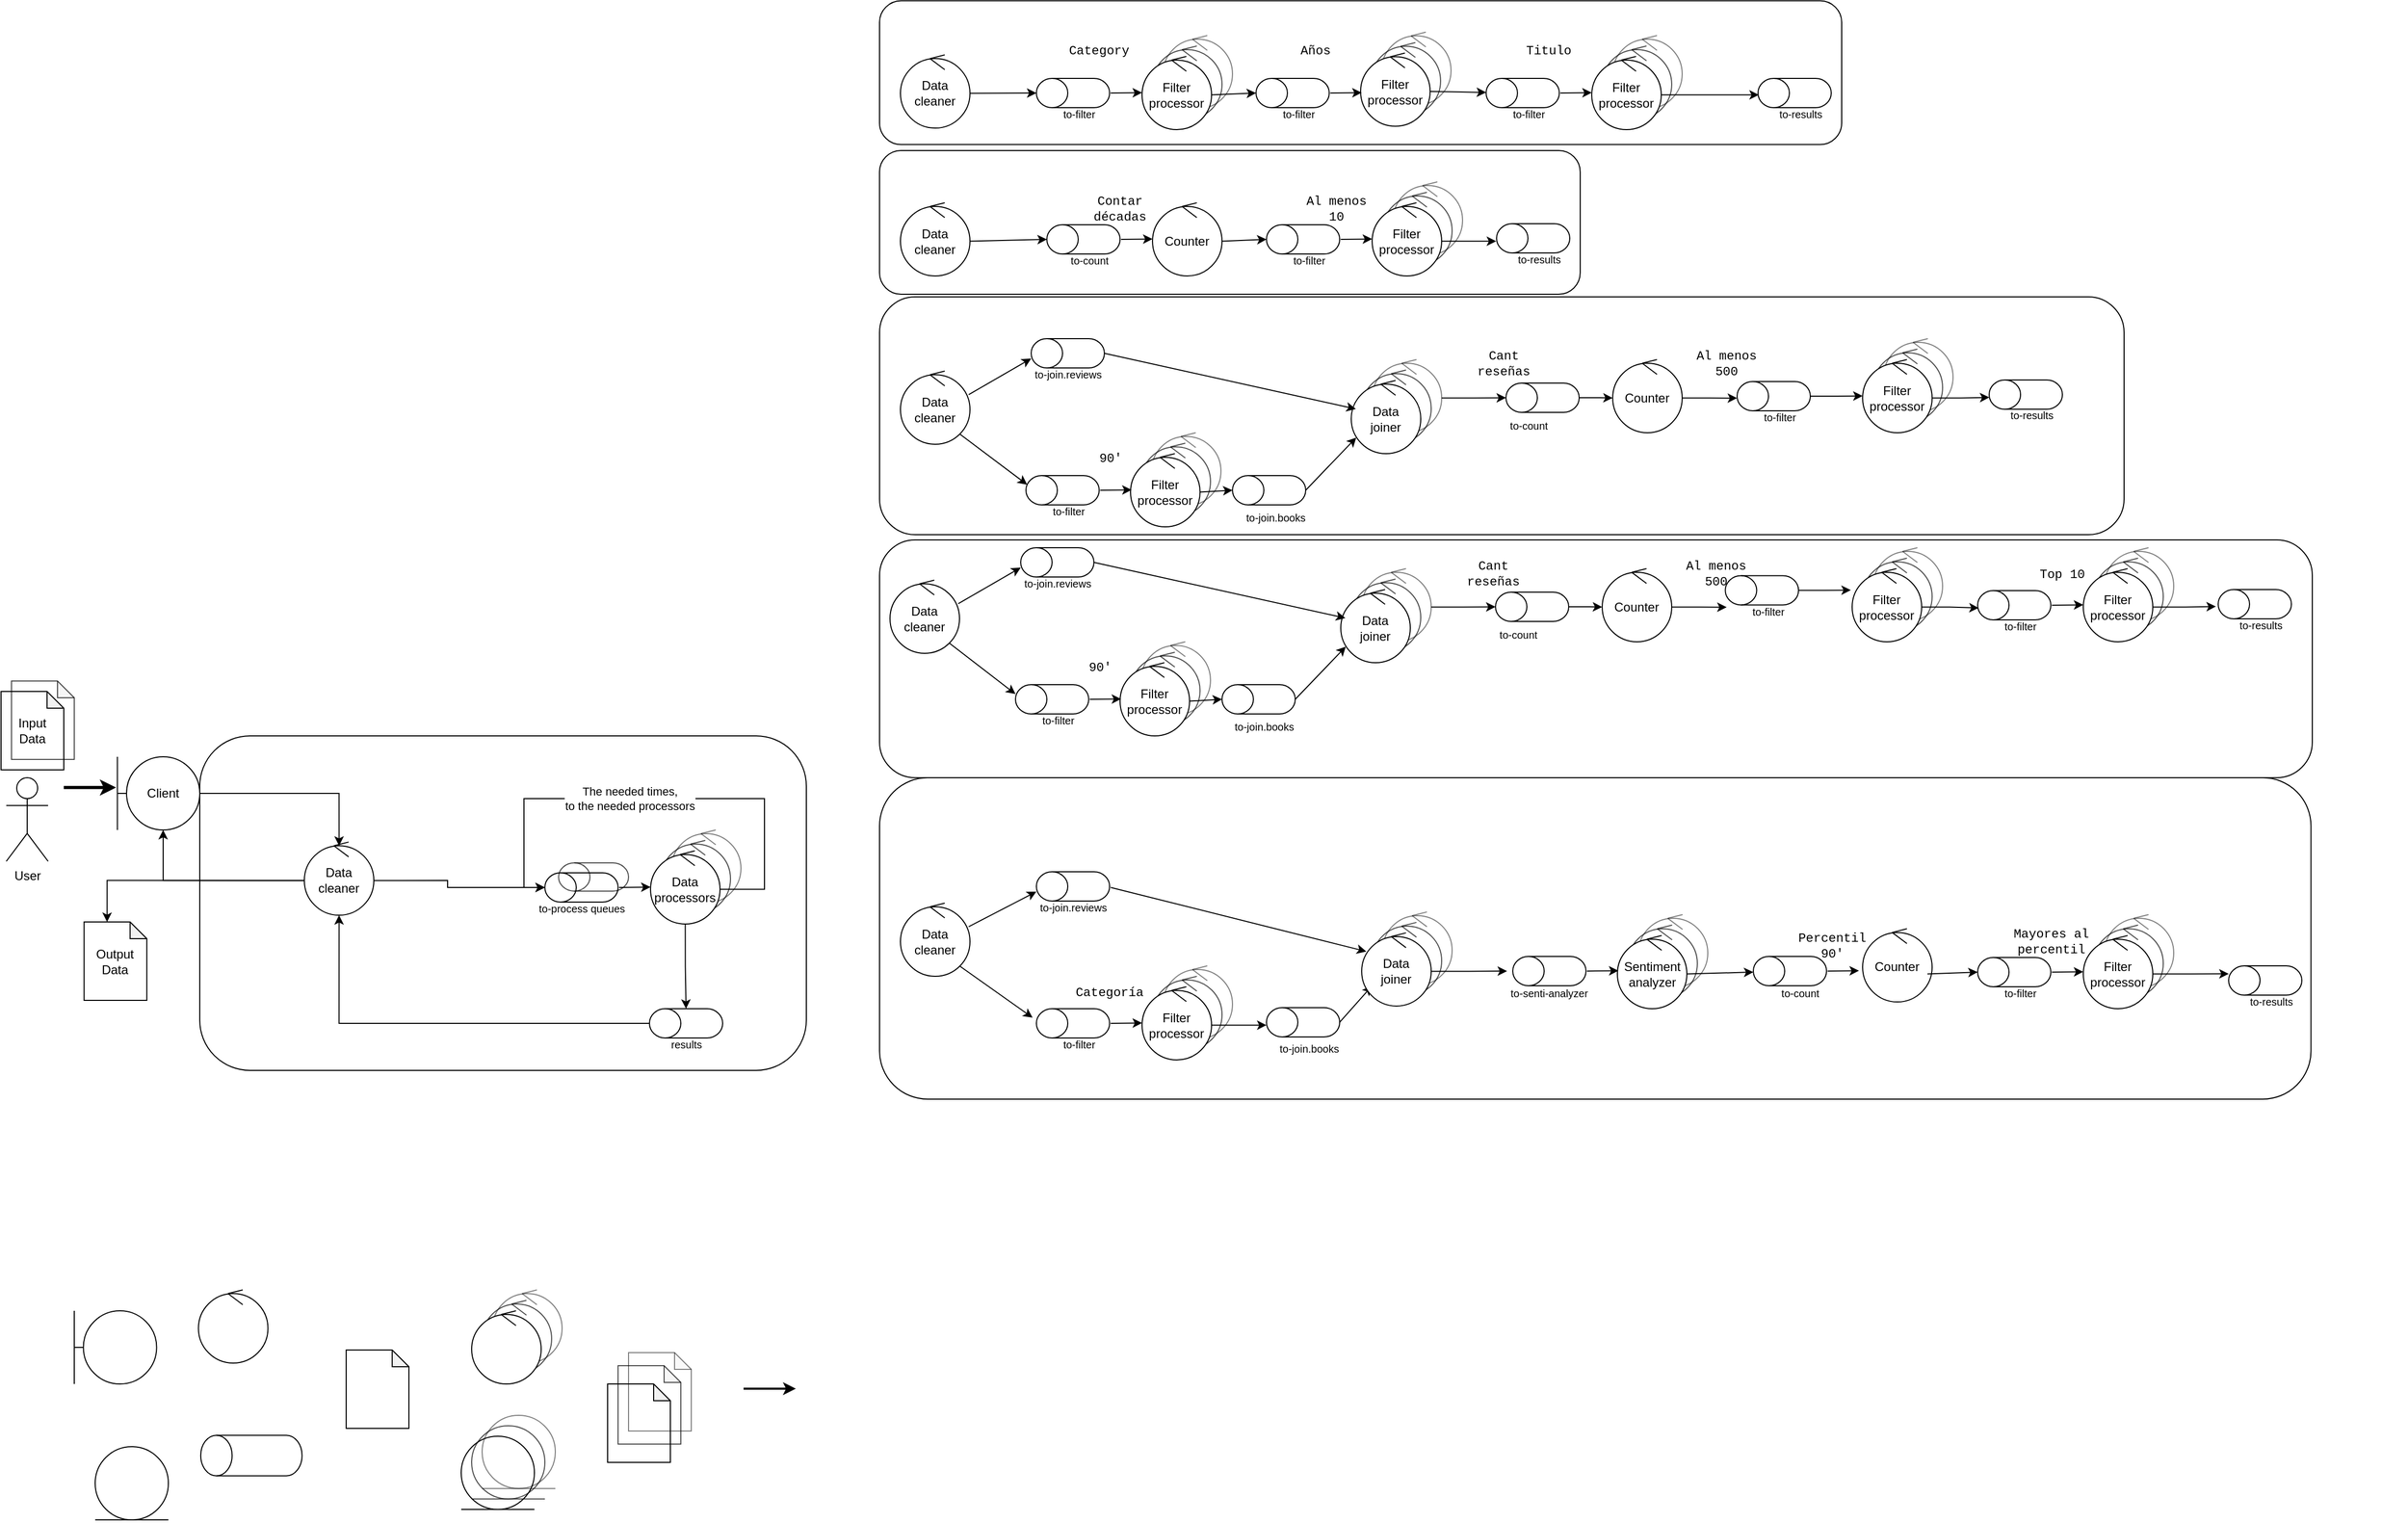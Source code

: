 <mxfile version="24.4.2" type="device" pages="9">
  <diagram name="Diagrama de robustez" id="14UugDq65mbZu9CfkLJA">
    <mxGraphModel dx="1834" dy="1643" grid="0" gridSize="10" guides="1" tooltips="1" connect="1" arrows="1" fold="1" page="0" pageScale="1" pageWidth="827" pageHeight="1169" math="0" shadow="0">
      <root>
        <mxCell id="0" />
        <mxCell id="1" parent="0" />
        <mxCell id="3D_RVVSZERXIZXqw4eg1-1" value="" style="rounded=1;whiteSpace=wrap;html=1;fillColor=none;" parent="1" vertex="1">
          <mxGeometry x="140" y="200" width="580" height="320" as="geometry" />
        </mxCell>
        <mxCell id="XAZfHy7jtF0z-z_NB829-188" value="" style="shape=cylinder3;whiteSpace=wrap;html=1;boundedLbl=1;backgroundOutline=1;size=15;fillColor=none;rotation=-90;opacity=70;" parent="1" vertex="1">
          <mxGeometry x="503.12" y="301.56" width="26.88" height="66.88" as="geometry" />
        </mxCell>
        <mxCell id="PK46gu2pThoI_J-BtIrZ-8" value="" style="group" parent="1" vertex="1" connectable="0">
          <mxGeometry x="20" y="750" width="78.75" height="70" as="geometry" />
        </mxCell>
        <mxCell id="PK46gu2pThoI_J-BtIrZ-5" value="" style="ellipse;whiteSpace=wrap;html=1;aspect=fixed;fillColor=none;" parent="PK46gu2pThoI_J-BtIrZ-8" vertex="1">
          <mxGeometry x="8.75" width="70" height="70" as="geometry" />
        </mxCell>
        <mxCell id="PK46gu2pThoI_J-BtIrZ-6" value="" style="endArrow=none;html=1;rounded=0;" parent="PK46gu2pThoI_J-BtIrZ-8" edge="1">
          <mxGeometry width="50" height="50" relative="1" as="geometry">
            <mxPoint y="70" as="sourcePoint" />
            <mxPoint as="targetPoint" />
            <Array as="points">
              <mxPoint y="35" />
            </Array>
          </mxGeometry>
        </mxCell>
        <mxCell id="PK46gu2pThoI_J-BtIrZ-7" value="" style="endArrow=none;html=1;rounded=0;" parent="PK46gu2pThoI_J-BtIrZ-8" edge="1">
          <mxGeometry width="50" height="50" relative="1" as="geometry">
            <mxPoint y="35" as="sourcePoint" />
            <mxPoint x="8.75" y="35" as="targetPoint" />
          </mxGeometry>
        </mxCell>
        <mxCell id="PK46gu2pThoI_J-BtIrZ-15" value="" style="group" parent="PK46gu2pThoI_J-BtIrZ-8" vertex="1" connectable="0">
          <mxGeometry x="118.75" y="-20" width="66.47" height="70" as="geometry" />
        </mxCell>
        <mxCell id="PK46gu2pThoI_J-BtIrZ-9" value="" style="ellipse;whiteSpace=wrap;html=1;aspect=fixed;fillColor=none;" parent="PK46gu2pThoI_J-BtIrZ-15" vertex="1">
          <mxGeometry y="3.53" width="66.47" height="66.47" as="geometry" />
        </mxCell>
        <mxCell id="PK46gu2pThoI_J-BtIrZ-10" value="" style="endArrow=none;html=1;rounded=0;" parent="PK46gu2pThoI_J-BtIrZ-15" edge="1">
          <mxGeometry width="50" height="50" relative="1" as="geometry">
            <mxPoint x="28.235" y="3.529" as="sourcePoint" />
            <mxPoint x="42.352" as="targetPoint" />
          </mxGeometry>
        </mxCell>
        <mxCell id="PK46gu2pThoI_J-BtIrZ-11" value="" style="endArrow=none;html=1;rounded=0;" parent="PK46gu2pThoI_J-BtIrZ-15" edge="1">
          <mxGeometry width="50" height="50" relative="1" as="geometry">
            <mxPoint x="28.235" y="3.529" as="sourcePoint" />
            <mxPoint x="42.352" y="14.118" as="targetPoint" />
          </mxGeometry>
        </mxCell>
        <mxCell id="PK46gu2pThoI_J-BtIrZ-23" value="" style="shape=note;whiteSpace=wrap;html=1;backgroundOutline=1;darkOpacity=0.05;fillColor=none;size=16;" parent="1" vertex="1">
          <mxGeometry x="280" y="787.5" width="60" height="75" as="geometry" />
        </mxCell>
        <mxCell id="PK46gu2pThoI_J-BtIrZ-57" value="" style="group" parent="1" vertex="1" connectable="0">
          <mxGeometry x="410" y="850" width="70" height="90" as="geometry" />
        </mxCell>
        <mxCell id="PK46gu2pThoI_J-BtIrZ-55" value="" style="ellipse;whiteSpace=wrap;html=1;aspect=fixed;fillColor=none;rotation=-90;opacity=50;" parent="PK46gu2pThoI_J-BtIrZ-57" vertex="1">
          <mxGeometry width="70" height="70" as="geometry" />
        </mxCell>
        <mxCell id="PK46gu2pThoI_J-BtIrZ-56" value="" style="endArrow=none;html=1;rounded=0;opacity=50;" parent="PK46gu2pThoI_J-BtIrZ-57" edge="1">
          <mxGeometry width="50" height="50" relative="1" as="geometry">
            <mxPoint x="70" y="70" as="sourcePoint" />
            <mxPoint y="70" as="targetPoint" />
            <Array as="points">
              <mxPoint x="35" y="70" />
            </Array>
          </mxGeometry>
        </mxCell>
        <mxCell id="PK46gu2pThoI_J-BtIrZ-61" value="" style="group" parent="PK46gu2pThoI_J-BtIrZ-57" vertex="1" connectable="0">
          <mxGeometry x="-10" y="10" width="70" height="80" as="geometry" />
        </mxCell>
        <mxCell id="PK46gu2pThoI_J-BtIrZ-59" value="" style="ellipse;whiteSpace=wrap;html=1;aspect=fixed;fillColor=none;rotation=-90;container=0;opacity=70;" parent="PK46gu2pThoI_J-BtIrZ-61" vertex="1">
          <mxGeometry width="70" height="70" as="geometry" />
        </mxCell>
        <mxCell id="PK46gu2pThoI_J-BtIrZ-60" value="" style="endArrow=none;html=1;rounded=0;opacity=70;" parent="PK46gu2pThoI_J-BtIrZ-61" edge="1">
          <mxGeometry width="50" height="50" relative="1" as="geometry">
            <mxPoint x="70" y="70" as="sourcePoint" />
            <mxPoint y="70" as="targetPoint" />
            <Array as="points">
              <mxPoint x="35" y="70" />
            </Array>
          </mxGeometry>
        </mxCell>
        <mxCell id="PK46gu2pThoI_J-BtIrZ-62" value="" style="group" parent="PK46gu2pThoI_J-BtIrZ-61" vertex="1" connectable="0">
          <mxGeometry x="-10" y="10" width="70" height="70" as="geometry" />
        </mxCell>
        <mxCell id="PK46gu2pThoI_J-BtIrZ-63" value="" style="ellipse;whiteSpace=wrap;html=1;aspect=fixed;fillColor=none;rotation=-90;" parent="PK46gu2pThoI_J-BtIrZ-62" vertex="1">
          <mxGeometry width="70" height="70" as="geometry" />
        </mxCell>
        <mxCell id="PK46gu2pThoI_J-BtIrZ-64" value="" style="endArrow=none;html=1;rounded=0;" parent="PK46gu2pThoI_J-BtIrZ-62" edge="1">
          <mxGeometry width="50" height="50" relative="1" as="geometry">
            <mxPoint x="70" y="70" as="sourcePoint" />
            <mxPoint y="70" as="targetPoint" />
            <Array as="points">
              <mxPoint x="35" y="70" />
            </Array>
          </mxGeometry>
        </mxCell>
        <mxCell id="PK46gu2pThoI_J-BtIrZ-68" value="" style="group" parent="1" vertex="1" connectable="0">
          <mxGeometry x="530" y="790" width="80" height="105" as="geometry" />
        </mxCell>
        <mxCell id="PK46gu2pThoI_J-BtIrZ-65" value="" style="shape=note;whiteSpace=wrap;html=1;backgroundOutline=1;darkOpacity=0.05;fillColor=none;size=16;opacity=50;" parent="PK46gu2pThoI_J-BtIrZ-68" vertex="1">
          <mxGeometry x="20" width="60" height="75" as="geometry" />
        </mxCell>
        <mxCell id="PK46gu2pThoI_J-BtIrZ-66" value="" style="shape=note;whiteSpace=wrap;html=1;backgroundOutline=1;darkOpacity=0.05;fillColor=none;size=16;opacity=70;" parent="PK46gu2pThoI_J-BtIrZ-68" vertex="1">
          <mxGeometry x="10" y="12.5" width="60" height="75" as="geometry" />
        </mxCell>
        <mxCell id="PK46gu2pThoI_J-BtIrZ-67" value="" style="shape=note;whiteSpace=wrap;html=1;backgroundOutline=1;darkOpacity=0.05;fillColor=none;size=16;" parent="PK46gu2pThoI_J-BtIrZ-68" vertex="1">
          <mxGeometry y="30" width="60" height="75" as="geometry" />
        </mxCell>
        <mxCell id="PK46gu2pThoI_J-BtIrZ-86" value="" style="group" parent="1" vertex="1" connectable="0">
          <mxGeometry x="40" y="880" width="70" height="70" as="geometry" />
        </mxCell>
        <mxCell id="PK46gu2pThoI_J-BtIrZ-18" value="" style="ellipse;whiteSpace=wrap;html=1;aspect=fixed;fillColor=none;rotation=0;" parent="PK46gu2pThoI_J-BtIrZ-86" vertex="1">
          <mxGeometry width="70" height="70" as="geometry" />
        </mxCell>
        <mxCell id="PK46gu2pThoI_J-BtIrZ-19" value="" style="endArrow=none;html=1;rounded=0;" parent="PK46gu2pThoI_J-BtIrZ-86" edge="1">
          <mxGeometry width="50" height="50" relative="1" as="geometry">
            <mxPoint x="70" y="70" as="sourcePoint" />
            <mxPoint y="70" as="targetPoint" />
            <Array as="points">
              <mxPoint x="35" y="70" />
            </Array>
          </mxGeometry>
        </mxCell>
        <mxCell id="PK46gu2pThoI_J-BtIrZ-90" value="" style="endArrow=classic;html=1;rounded=0;strokeWidth=2;" parent="1" edge="1">
          <mxGeometry width="50" height="50" relative="1" as="geometry">
            <mxPoint x="660" y="824.5" as="sourcePoint" />
            <mxPoint x="710" y="824.5" as="targetPoint" />
          </mxGeometry>
        </mxCell>
        <mxCell id="PK46gu2pThoI_J-BtIrZ-120" value="" style="group" parent="1" vertex="1" connectable="0">
          <mxGeometry x="410" y="730" width="76.47" height="90" as="geometry" />
        </mxCell>
        <mxCell id="PK46gu2pThoI_J-BtIrZ-121" value="" style="ellipse;whiteSpace=wrap;html=1;aspect=fixed;fillColor=none;opacity=50;" parent="PK46gu2pThoI_J-BtIrZ-120" vertex="1">
          <mxGeometry x="10" y="3.53" width="66.47" height="66.47" as="geometry" />
        </mxCell>
        <mxCell id="PK46gu2pThoI_J-BtIrZ-122" value="" style="endArrow=none;html=1;rounded=0;opacity=50;" parent="PK46gu2pThoI_J-BtIrZ-120" edge="1">
          <mxGeometry width="50" height="50" relative="1" as="geometry">
            <mxPoint x="38.235" y="3.529" as="sourcePoint" />
            <mxPoint x="52.352" as="targetPoint" />
          </mxGeometry>
        </mxCell>
        <mxCell id="PK46gu2pThoI_J-BtIrZ-123" value="" style="endArrow=none;html=1;rounded=0;opacity=50;" parent="PK46gu2pThoI_J-BtIrZ-120" edge="1">
          <mxGeometry width="50" height="50" relative="1" as="geometry">
            <mxPoint x="38.235" y="3.529" as="sourcePoint" />
            <mxPoint x="52.352" y="14.118" as="targetPoint" />
          </mxGeometry>
        </mxCell>
        <mxCell id="PK46gu2pThoI_J-BtIrZ-124" value="" style="group" parent="PK46gu2pThoI_J-BtIrZ-120" vertex="1" connectable="0">
          <mxGeometry y="10" width="66.47" height="80" as="geometry" />
        </mxCell>
        <mxCell id="PK46gu2pThoI_J-BtIrZ-125" value="" style="ellipse;whiteSpace=wrap;html=1;aspect=fixed;fillColor=none;container=0;opacity=70;" parent="PK46gu2pThoI_J-BtIrZ-124" vertex="1">
          <mxGeometry y="3.53" width="66.47" height="66.47" as="geometry" />
        </mxCell>
        <mxCell id="PK46gu2pThoI_J-BtIrZ-126" value="" style="endArrow=none;html=1;rounded=0;opacity=70;" parent="PK46gu2pThoI_J-BtIrZ-124" edge="1">
          <mxGeometry width="50" height="50" relative="1" as="geometry">
            <mxPoint x="28.235" y="3.529" as="sourcePoint" />
            <mxPoint x="42.352" as="targetPoint" />
          </mxGeometry>
        </mxCell>
        <mxCell id="PK46gu2pThoI_J-BtIrZ-127" value="" style="endArrow=none;html=1;rounded=0;opacity=70;" parent="PK46gu2pThoI_J-BtIrZ-124" edge="1">
          <mxGeometry width="50" height="50" relative="1" as="geometry">
            <mxPoint x="28.235" y="3.529" as="sourcePoint" />
            <mxPoint x="42.352" y="14.118" as="targetPoint" />
          </mxGeometry>
        </mxCell>
        <mxCell id="PK46gu2pThoI_J-BtIrZ-128" value="" style="ellipse;whiteSpace=wrap;html=1;aspect=fixed;fillColor=default;" parent="PK46gu2pThoI_J-BtIrZ-124" vertex="1">
          <mxGeometry x="-10" y="13.53" width="66.47" height="66.47" as="geometry" />
        </mxCell>
        <mxCell id="PK46gu2pThoI_J-BtIrZ-129" value="" style="endArrow=none;html=1;rounded=0;" parent="PK46gu2pThoI_J-BtIrZ-124" edge="1">
          <mxGeometry width="50" height="50" relative="1" as="geometry">
            <mxPoint x="18.235" y="13.529" as="sourcePoint" />
            <mxPoint x="32.352" y="10" as="targetPoint" />
          </mxGeometry>
        </mxCell>
        <mxCell id="PK46gu2pThoI_J-BtIrZ-130" value="" style="endArrow=none;html=1;rounded=0;" parent="PK46gu2pThoI_J-BtIrZ-124" edge="1">
          <mxGeometry width="50" height="50" relative="1" as="geometry">
            <mxPoint x="18.235" y="13.529" as="sourcePoint" />
            <mxPoint x="32.352" y="24.118" as="targetPoint" />
          </mxGeometry>
        </mxCell>
        <mxCell id="PK46gu2pThoI_J-BtIrZ-22" value="" style="shape=cylinder3;whiteSpace=wrap;html=1;boundedLbl=1;backgroundOutline=1;size=15;fillColor=none;rotation=-90;" parent="1" vertex="1">
          <mxGeometry x="170" y="840" width="38.75" height="96.88" as="geometry" />
        </mxCell>
        <mxCell id="PK46gu2pThoI_J-BtIrZ-92" value="" style="shape=image;verticalLabelPosition=bottom;labelBackgroundColor=default;verticalAlign=top;aspect=fixed;imageAspect=0;image=https://static-00.iconduck.com/assets.00/rabbitmq-icon-242x256-0y9dqnak.png;" parent="1" vertex="1">
          <mxGeometry x="185.19" y="873.44" width="28.36" height="30" as="geometry" />
        </mxCell>
        <mxCell id="wlPCQBl3LirrLiatgwRf-129" value="" style="endArrow=classic;html=1;rounded=0;strokeWidth=3;" parent="1" edge="1">
          <mxGeometry width="50" height="50" relative="1" as="geometry">
            <mxPoint x="10" y="249.43" as="sourcePoint" />
            <mxPoint x="60" y="249.43" as="targetPoint" />
          </mxGeometry>
        </mxCell>
        <mxCell id="wlPCQBl3LirrLiatgwRf-131" value="" style="group" parent="1" vertex="1" connectable="0">
          <mxGeometry x="61.25" y="220" width="78.75" height="70" as="geometry" />
        </mxCell>
        <mxCell id="wlPCQBl3LirrLiatgwRf-132" value="Client" style="ellipse;whiteSpace=wrap;html=1;aspect=fixed;fillColor=none;" parent="wlPCQBl3LirrLiatgwRf-131" vertex="1">
          <mxGeometry x="8.75" width="70" height="70" as="geometry" />
        </mxCell>
        <mxCell id="wlPCQBl3LirrLiatgwRf-133" value="" style="endArrow=none;html=1;rounded=0;" parent="wlPCQBl3LirrLiatgwRf-131" edge="1">
          <mxGeometry width="50" height="50" relative="1" as="geometry">
            <mxPoint y="70" as="sourcePoint" />
            <mxPoint as="targetPoint" />
            <Array as="points">
              <mxPoint y="35" />
            </Array>
          </mxGeometry>
        </mxCell>
        <mxCell id="wlPCQBl3LirrLiatgwRf-134" value="" style="endArrow=none;html=1;rounded=0;" parent="wlPCQBl3LirrLiatgwRf-131" edge="1">
          <mxGeometry width="50" height="50" relative="1" as="geometry">
            <mxPoint y="35" as="sourcePoint" />
            <mxPoint x="8.75" y="35" as="targetPoint" />
          </mxGeometry>
        </mxCell>
        <mxCell id="wlPCQBl3LirrLiatgwRf-136" value="" style="group" parent="1" vertex="1" connectable="0">
          <mxGeometry x="240" y="301.56" width="66.47" height="70" as="geometry" />
        </mxCell>
        <mxCell id="wlPCQBl3LirrLiatgwRf-137" value="Data cleaner" style="ellipse;whiteSpace=wrap;html=1;aspect=fixed;fillColor=none;" parent="wlPCQBl3LirrLiatgwRf-136" vertex="1">
          <mxGeometry y="3.53" width="66.47" height="66.47" as="geometry" />
        </mxCell>
        <mxCell id="wlPCQBl3LirrLiatgwRf-138" value="" style="endArrow=none;html=1;rounded=0;" parent="wlPCQBl3LirrLiatgwRf-136" edge="1">
          <mxGeometry width="50" height="50" relative="1" as="geometry">
            <mxPoint x="28.235" y="3.529" as="sourcePoint" />
            <mxPoint x="42.352" as="targetPoint" />
          </mxGeometry>
        </mxCell>
        <mxCell id="wlPCQBl3LirrLiatgwRf-139" value="" style="endArrow=none;html=1;rounded=0;" parent="wlPCQBl3LirrLiatgwRf-136" edge="1">
          <mxGeometry width="50" height="50" relative="1" as="geometry">
            <mxPoint x="28.235" y="3.529" as="sourcePoint" />
            <mxPoint x="42.352" y="14.118" as="targetPoint" />
          </mxGeometry>
        </mxCell>
        <mxCell id="XAZfHy7jtF0z-z_NB829-5" value="" style="group" parent="1" vertex="1" connectable="0">
          <mxGeometry x="-50" y="147.5" width="70" height="92.5" as="geometry" />
        </mxCell>
        <mxCell id="XAZfHy7jtF0z-z_NB829-3" value="" style="shape=note;whiteSpace=wrap;html=1;backgroundOutline=1;darkOpacity=0.05;fillColor=none;size=16;opacity=70;container=0;" parent="XAZfHy7jtF0z-z_NB829-5" vertex="1">
          <mxGeometry x="10" width="60" height="75" as="geometry" />
        </mxCell>
        <mxCell id="XAZfHy7jtF0z-z_NB829-8" value="Output&lt;br&gt;Data" style="shape=note;whiteSpace=wrap;html=1;backgroundOutline=1;darkOpacity=0.05;fillColor=none;size=16;container=0;" parent="1" vertex="1">
          <mxGeometry x="29.38" y="378.01" width="60" height="75" as="geometry" />
        </mxCell>
        <mxCell id="XAZfHy7jtF0z-z_NB829-9" style="rounded=0;orthogonalLoop=1;jettySize=auto;html=1;exitX=1;exitY=0.5;exitDx=0;exitDy=0;entryX=0.5;entryY=0;entryDx=0;entryDy=0;edgeStyle=orthogonalEdgeStyle;" parent="1" source="wlPCQBl3LirrLiatgwRf-132" target="wlPCQBl3LirrLiatgwRf-137" edge="1">
          <mxGeometry relative="1" as="geometry" />
        </mxCell>
        <mxCell id="XAZfHy7jtF0z-z_NB829-36" value="" style="group" parent="1" vertex="1" connectable="0">
          <mxGeometry x="570.005" y="461.015" width="71.015" height="48.99" as="geometry" />
        </mxCell>
        <mxCell id="XAZfHy7jtF0z-z_NB829-37" value="" style="shape=cylinder3;whiteSpace=wrap;html=1;boundedLbl=1;backgroundOutline=1;size=15;fillColor=none;rotation=-90;" parent="XAZfHy7jtF0z-z_NB829-36" vertex="1">
          <mxGeometry x="21.015" y="-21.015" width="27.97" height="70" as="geometry" />
        </mxCell>
        <mxCell id="XAZfHy7jtF0z-z_NB829-38" value="results" style="text;html=1;align=center;verticalAlign=middle;whiteSpace=wrap;rounded=0;fontSize=10;horizontal=1;" parent="XAZfHy7jtF0z-z_NB829-36" vertex="1">
          <mxGeometry y="18.99" width="71.01" height="30" as="geometry" />
        </mxCell>
        <mxCell id="XAZfHy7jtF0z-z_NB829-62" value="" style="group" parent="1" vertex="1" connectable="0">
          <mxGeometry x="1051.01" y="-470" width="818.99" height="116.77" as="geometry" />
        </mxCell>
        <mxCell id="XAZfHy7jtF0z-z_NB829-63" value="" style="ellipse;whiteSpace=wrap;html=1;aspect=fixed;fillColor=none;opacity=50;" parent="XAZfHy7jtF0z-z_NB829-62" vertex="1">
          <mxGeometry x="10" y="3.53" width="66.47" height="66.47" as="geometry" />
        </mxCell>
        <mxCell id="XAZfHy7jtF0z-z_NB829-64" value="" style="endArrow=none;html=1;rounded=0;opacity=50;" parent="XAZfHy7jtF0z-z_NB829-62" edge="1">
          <mxGeometry width="50" height="50" relative="1" as="geometry">
            <mxPoint x="38.235" y="3.529" as="sourcePoint" />
            <mxPoint x="52.352" as="targetPoint" />
          </mxGeometry>
        </mxCell>
        <mxCell id="XAZfHy7jtF0z-z_NB829-65" value="" style="endArrow=none;html=1;rounded=0;opacity=50;" parent="XAZfHy7jtF0z-z_NB829-62" edge="1">
          <mxGeometry width="50" height="50" relative="1" as="geometry">
            <mxPoint x="38.235" y="3.529" as="sourcePoint" />
            <mxPoint x="52.352" y="14.118" as="targetPoint" />
          </mxGeometry>
        </mxCell>
        <mxCell id="XAZfHy7jtF0z-z_NB829-66" value="" style="group" parent="XAZfHy7jtF0z-z_NB829-62" vertex="1" connectable="0">
          <mxGeometry y="10" width="818.99" height="106.77" as="geometry" />
        </mxCell>
        <mxCell id="XAZfHy7jtF0z-z_NB829-67" value="" style="ellipse;whiteSpace=wrap;html=1;aspect=fixed;fillColor=none;container=0;opacity=70;" parent="XAZfHy7jtF0z-z_NB829-66" vertex="1">
          <mxGeometry y="3.53" width="66.47" height="66.47" as="geometry" />
        </mxCell>
        <mxCell id="XAZfHy7jtF0z-z_NB829-68" value="" style="endArrow=none;html=1;rounded=0;opacity=70;" parent="XAZfHy7jtF0z-z_NB829-66" edge="1">
          <mxGeometry width="50" height="50" relative="1" as="geometry">
            <mxPoint x="28.235" y="3.529" as="sourcePoint" />
            <mxPoint x="42.352" as="targetPoint" />
          </mxGeometry>
        </mxCell>
        <mxCell id="XAZfHy7jtF0z-z_NB829-69" value="" style="endArrow=none;html=1;rounded=0;opacity=70;" parent="XAZfHy7jtF0z-z_NB829-66" edge="1">
          <mxGeometry width="50" height="50" relative="1" as="geometry">
            <mxPoint x="28.235" y="3.529" as="sourcePoint" />
            <mxPoint x="42.352" y="14.118" as="targetPoint" />
          </mxGeometry>
        </mxCell>
        <mxCell id="XAZfHy7jtF0z-z_NB829-70" value="Filter processor" style="ellipse;whiteSpace=wrap;html=1;aspect=fixed;fillColor=default;" parent="XAZfHy7jtF0z-z_NB829-66" vertex="1">
          <mxGeometry x="-10" y="13.53" width="66.47" height="66.47" as="geometry" />
        </mxCell>
        <mxCell id="XAZfHy7jtF0z-z_NB829-71" value="" style="endArrow=none;html=1;rounded=0;" parent="XAZfHy7jtF0z-z_NB829-66" edge="1">
          <mxGeometry width="50" height="50" relative="1" as="geometry">
            <mxPoint x="18.235" y="13.529" as="sourcePoint" />
            <mxPoint x="32.352" y="10" as="targetPoint" />
          </mxGeometry>
        </mxCell>
        <mxCell id="XAZfHy7jtF0z-z_NB829-72" value="" style="endArrow=none;html=1;rounded=0;" parent="XAZfHy7jtF0z-z_NB829-66" edge="1">
          <mxGeometry width="50" height="50" relative="1" as="geometry">
            <mxPoint x="18.235" y="13.529" as="sourcePoint" />
            <mxPoint x="32.352" y="24.118" as="targetPoint" />
          </mxGeometry>
        </mxCell>
        <mxCell id="XAZfHy7jtF0z-z_NB829-97" value="" style="group" parent="XAZfHy7jtF0z-z_NB829-66" vertex="1" connectable="0">
          <mxGeometry x="208.99" y="-13.23" width="610" height="120.0" as="geometry" />
        </mxCell>
        <mxCell id="XAZfHy7jtF0z-z_NB829-98" value="" style="ellipse;whiteSpace=wrap;html=1;aspect=fixed;fillColor=none;opacity=50;" parent="XAZfHy7jtF0z-z_NB829-97" vertex="1">
          <mxGeometry x="10" y="3.53" width="66.47" height="66.47" as="geometry" />
        </mxCell>
        <mxCell id="XAZfHy7jtF0z-z_NB829-99" value="" style="endArrow=none;html=1;rounded=0;opacity=50;" parent="XAZfHy7jtF0z-z_NB829-97" edge="1">
          <mxGeometry width="50" height="50" relative="1" as="geometry">
            <mxPoint x="38.235" y="3.529" as="sourcePoint" />
            <mxPoint x="52.352" as="targetPoint" />
          </mxGeometry>
        </mxCell>
        <mxCell id="XAZfHy7jtF0z-z_NB829-100" value="" style="endArrow=none;html=1;rounded=0;opacity=50;" parent="XAZfHy7jtF0z-z_NB829-97" edge="1">
          <mxGeometry width="50" height="50" relative="1" as="geometry">
            <mxPoint x="38.235" y="3.529" as="sourcePoint" />
            <mxPoint x="52.352" y="14.118" as="targetPoint" />
          </mxGeometry>
        </mxCell>
        <mxCell id="XAZfHy7jtF0z-z_NB829-101" value="" style="group" parent="XAZfHy7jtF0z-z_NB829-97" vertex="1" connectable="0">
          <mxGeometry y="10" width="610" height="110.0" as="geometry" />
        </mxCell>
        <mxCell id="XAZfHy7jtF0z-z_NB829-102" value="" style="ellipse;whiteSpace=wrap;html=1;aspect=fixed;fillColor=none;container=0;opacity=70;" parent="XAZfHy7jtF0z-z_NB829-101" vertex="1">
          <mxGeometry y="3.53" width="66.47" height="66.47" as="geometry" />
        </mxCell>
        <mxCell id="XAZfHy7jtF0z-z_NB829-103" value="" style="endArrow=none;html=1;rounded=0;opacity=70;" parent="XAZfHy7jtF0z-z_NB829-101" edge="1">
          <mxGeometry width="50" height="50" relative="1" as="geometry">
            <mxPoint x="28.235" y="3.529" as="sourcePoint" />
            <mxPoint x="42.352" as="targetPoint" />
          </mxGeometry>
        </mxCell>
        <mxCell id="XAZfHy7jtF0z-z_NB829-104" value="" style="endArrow=none;html=1;rounded=0;opacity=70;" parent="XAZfHy7jtF0z-z_NB829-101" edge="1">
          <mxGeometry width="50" height="50" relative="1" as="geometry">
            <mxPoint x="28.235" y="3.529" as="sourcePoint" />
            <mxPoint x="42.352" y="14.118" as="targetPoint" />
          </mxGeometry>
        </mxCell>
        <mxCell id="XAZfHy7jtF0z-z_NB829-105" value="Filter processor" style="ellipse;whiteSpace=wrap;html=1;aspect=fixed;fillColor=default;" parent="XAZfHy7jtF0z-z_NB829-101" vertex="1">
          <mxGeometry x="-10" y="13.53" width="66.47" height="66.47" as="geometry" />
        </mxCell>
        <mxCell id="XAZfHy7jtF0z-z_NB829-106" value="" style="endArrow=none;html=1;rounded=0;" parent="XAZfHy7jtF0z-z_NB829-101" edge="1">
          <mxGeometry width="50" height="50" relative="1" as="geometry">
            <mxPoint x="18.235" y="13.529" as="sourcePoint" />
            <mxPoint x="32.352" y="10" as="targetPoint" />
          </mxGeometry>
        </mxCell>
        <mxCell id="XAZfHy7jtF0z-z_NB829-107" value="" style="endArrow=none;html=1;rounded=0;" parent="XAZfHy7jtF0z-z_NB829-101" edge="1">
          <mxGeometry width="50" height="50" relative="1" as="geometry">
            <mxPoint x="18.235" y="13.529" as="sourcePoint" />
            <mxPoint x="32.352" y="24.118" as="targetPoint" />
          </mxGeometry>
        </mxCell>
        <mxCell id="QYABVy5PLl4_PpfCkXBu-26" value="" style="rounded=1;whiteSpace=wrap;html=1;fillColor=none;" parent="XAZfHy7jtF0z-z_NB829-101" vertex="1">
          <mxGeometry x="-470" y="-40" width="920" height="137.51" as="geometry" />
        </mxCell>
        <mxCell id="1j6zBmc5_kbBGwoAOL8R-61" value="" style="group" parent="XAZfHy7jtF0z-z_NB829-101" vertex="1" connectable="0">
          <mxGeometry x="-450" y="11.76" width="66.47" height="70" as="geometry" />
        </mxCell>
        <mxCell id="1j6zBmc5_kbBGwoAOL8R-62" value="Data cleaner" style="ellipse;whiteSpace=wrap;html=1;aspect=fixed;fillColor=none;" parent="1j6zBmc5_kbBGwoAOL8R-61" vertex="1">
          <mxGeometry y="3.53" width="66.47" height="66.47" as="geometry" />
        </mxCell>
        <mxCell id="1j6zBmc5_kbBGwoAOL8R-63" value="" style="endArrow=none;html=1;rounded=0;" parent="1j6zBmc5_kbBGwoAOL8R-61" edge="1">
          <mxGeometry width="50" height="50" relative="1" as="geometry">
            <mxPoint x="28.235" y="3.529" as="sourcePoint" />
            <mxPoint x="42.352" as="targetPoint" />
          </mxGeometry>
        </mxCell>
        <mxCell id="1j6zBmc5_kbBGwoAOL8R-64" value="" style="endArrow=none;html=1;rounded=0;" parent="1j6zBmc5_kbBGwoAOL8R-61" edge="1">
          <mxGeometry width="50" height="50" relative="1" as="geometry">
            <mxPoint x="28.235" y="3.529" as="sourcePoint" />
            <mxPoint x="42.352" y="14.118" as="targetPoint" />
          </mxGeometry>
        </mxCell>
        <mxCell id="XAZfHy7jtF0z-z_NB829-76" value="" style="group" parent="1" vertex="1" connectable="0">
          <mxGeometry x="939.995" y="-428.985" width="71.015" height="48.985" as="geometry" />
        </mxCell>
        <mxCell id="XAZfHy7jtF0z-z_NB829-77" value="" style="shape=cylinder3;whiteSpace=wrap;html=1;boundedLbl=1;backgroundOutline=1;size=15;fillColor=none;rotation=-90;" parent="XAZfHy7jtF0z-z_NB829-76" vertex="1">
          <mxGeometry x="21.015" y="-21.015" width="27.97" height="70" as="geometry" />
        </mxCell>
        <mxCell id="XAZfHy7jtF0z-z_NB829-78" value="to-filter" style="text;html=1;align=center;verticalAlign=middle;whiteSpace=wrap;rounded=0;fontSize=10;horizontal=1;" parent="XAZfHy7jtF0z-z_NB829-76" vertex="1">
          <mxGeometry x="11.015" y="18.985" width="60" height="30" as="geometry" />
        </mxCell>
        <mxCell id="XAZfHy7jtF0z-z_NB829-79" value="" style="endArrow=classic;html=1;rounded=0;" parent="1" edge="1">
          <mxGeometry width="50" height="50" relative="1" as="geometry">
            <mxPoint x="1011.01" y="-415" as="sourcePoint" />
            <mxPoint x="1041.01" y="-415.32" as="targetPoint" />
          </mxGeometry>
        </mxCell>
        <mxCell id="XAZfHy7jtF0z-z_NB829-108" value="" style="group" parent="1" vertex="1" connectable="0">
          <mxGeometry x="1150.005" y="-428.985" width="71.015" height="48.985" as="geometry" />
        </mxCell>
        <mxCell id="XAZfHy7jtF0z-z_NB829-109" value="" style="shape=cylinder3;whiteSpace=wrap;html=1;boundedLbl=1;backgroundOutline=1;size=15;fillColor=none;rotation=-90;" parent="XAZfHy7jtF0z-z_NB829-108" vertex="1">
          <mxGeometry x="21.015" y="-21.015" width="27.97" height="70" as="geometry" />
        </mxCell>
        <mxCell id="XAZfHy7jtF0z-z_NB829-110" value="to-filter" style="text;html=1;align=center;verticalAlign=middle;whiteSpace=wrap;rounded=0;fontSize=10;horizontal=1;" parent="XAZfHy7jtF0z-z_NB829-108" vertex="1">
          <mxGeometry x="11.015" y="18.985" width="60" height="30" as="geometry" />
        </mxCell>
        <mxCell id="XAZfHy7jtF0z-z_NB829-111" value="" style="endArrow=classic;html=1;rounded=0;" parent="1" edge="1">
          <mxGeometry width="50" height="50" relative="1" as="geometry">
            <mxPoint x="1221.02" y="-415" as="sourcePoint" />
            <mxPoint x="1251.02" y="-415.32" as="targetPoint" />
          </mxGeometry>
        </mxCell>
        <mxCell id="XAZfHy7jtF0z-z_NB829-112" value="" style="group" parent="1" vertex="1" connectable="0">
          <mxGeometry x="1481.01" y="-470" width="76.47" height="90" as="geometry" />
        </mxCell>
        <mxCell id="XAZfHy7jtF0z-z_NB829-113" value="" style="ellipse;whiteSpace=wrap;html=1;aspect=fixed;fillColor=none;opacity=50;" parent="XAZfHy7jtF0z-z_NB829-112" vertex="1">
          <mxGeometry x="10" y="3.53" width="66.47" height="66.47" as="geometry" />
        </mxCell>
        <mxCell id="XAZfHy7jtF0z-z_NB829-114" value="" style="endArrow=none;html=1;rounded=0;opacity=50;" parent="XAZfHy7jtF0z-z_NB829-112" edge="1">
          <mxGeometry width="50" height="50" relative="1" as="geometry">
            <mxPoint x="38.235" y="3.529" as="sourcePoint" />
            <mxPoint x="52.352" as="targetPoint" />
          </mxGeometry>
        </mxCell>
        <mxCell id="XAZfHy7jtF0z-z_NB829-115" value="" style="endArrow=none;html=1;rounded=0;opacity=50;" parent="XAZfHy7jtF0z-z_NB829-112" edge="1">
          <mxGeometry width="50" height="50" relative="1" as="geometry">
            <mxPoint x="38.235" y="3.529" as="sourcePoint" />
            <mxPoint x="52.352" y="14.118" as="targetPoint" />
          </mxGeometry>
        </mxCell>
        <mxCell id="XAZfHy7jtF0z-z_NB829-116" value="" style="group" parent="XAZfHy7jtF0z-z_NB829-112" vertex="1" connectable="0">
          <mxGeometry y="10" width="66.47" height="80" as="geometry" />
        </mxCell>
        <mxCell id="XAZfHy7jtF0z-z_NB829-117" value="" style="ellipse;whiteSpace=wrap;html=1;aspect=fixed;fillColor=none;container=0;opacity=70;" parent="XAZfHy7jtF0z-z_NB829-116" vertex="1">
          <mxGeometry y="3.53" width="66.47" height="66.47" as="geometry" />
        </mxCell>
        <mxCell id="XAZfHy7jtF0z-z_NB829-118" value="" style="endArrow=none;html=1;rounded=0;opacity=70;" parent="XAZfHy7jtF0z-z_NB829-116" edge="1">
          <mxGeometry width="50" height="50" relative="1" as="geometry">
            <mxPoint x="28.235" y="3.529" as="sourcePoint" />
            <mxPoint x="42.352" as="targetPoint" />
          </mxGeometry>
        </mxCell>
        <mxCell id="XAZfHy7jtF0z-z_NB829-119" value="" style="endArrow=none;html=1;rounded=0;opacity=70;" parent="XAZfHy7jtF0z-z_NB829-116" edge="1">
          <mxGeometry width="50" height="50" relative="1" as="geometry">
            <mxPoint x="28.235" y="3.529" as="sourcePoint" />
            <mxPoint x="42.352" y="14.118" as="targetPoint" />
          </mxGeometry>
        </mxCell>
        <mxCell id="XAZfHy7jtF0z-z_NB829-120" value="Filter processor" style="ellipse;whiteSpace=wrap;html=1;aspect=fixed;fillColor=default;" parent="XAZfHy7jtF0z-z_NB829-116" vertex="1">
          <mxGeometry x="-10" y="13.53" width="66.47" height="66.47" as="geometry" />
        </mxCell>
        <mxCell id="XAZfHy7jtF0z-z_NB829-121" value="" style="endArrow=none;html=1;rounded=0;" parent="XAZfHy7jtF0z-z_NB829-116" edge="1">
          <mxGeometry width="50" height="50" relative="1" as="geometry">
            <mxPoint x="18.235" y="13.529" as="sourcePoint" />
            <mxPoint x="32.352" y="10" as="targetPoint" />
          </mxGeometry>
        </mxCell>
        <mxCell id="XAZfHy7jtF0z-z_NB829-122" value="" style="endArrow=none;html=1;rounded=0;" parent="XAZfHy7jtF0z-z_NB829-116" edge="1">
          <mxGeometry width="50" height="50" relative="1" as="geometry">
            <mxPoint x="18.235" y="13.529" as="sourcePoint" />
            <mxPoint x="32.352" y="24.118" as="targetPoint" />
          </mxGeometry>
        </mxCell>
        <mxCell id="XAZfHy7jtF0z-z_NB829-123" value="" style="group" parent="1" vertex="1" connectable="0">
          <mxGeometry x="1369.995" y="-428.985" width="71.015" height="48.985" as="geometry" />
        </mxCell>
        <mxCell id="XAZfHy7jtF0z-z_NB829-124" value="" style="shape=cylinder3;whiteSpace=wrap;html=1;boundedLbl=1;backgroundOutline=1;size=15;fillColor=none;rotation=-90;" parent="XAZfHy7jtF0z-z_NB829-123" vertex="1">
          <mxGeometry x="21.015" y="-21.015" width="27.97" height="70" as="geometry" />
        </mxCell>
        <mxCell id="XAZfHy7jtF0z-z_NB829-125" value="to-filter" style="text;html=1;align=center;verticalAlign=middle;whiteSpace=wrap;rounded=0;fontSize=10;horizontal=1;" parent="XAZfHy7jtF0z-z_NB829-123" vertex="1">
          <mxGeometry x="11.015" y="18.985" width="60" height="30" as="geometry" />
        </mxCell>
        <mxCell id="XAZfHy7jtF0z-z_NB829-126" value="" style="endArrow=classic;html=1;rounded=0;" parent="1" edge="1">
          <mxGeometry width="50" height="50" relative="1" as="geometry">
            <mxPoint x="1441.01" y="-415" as="sourcePoint" />
            <mxPoint x="1471.01" y="-415.32" as="targetPoint" />
          </mxGeometry>
        </mxCell>
        <mxCell id="XAZfHy7jtF0z-z_NB829-127" style="rounded=0;orthogonalLoop=1;jettySize=auto;html=1;exitX=1;exitY=0.5;exitDx=0;exitDy=0;entryX=0.5;entryY=0;entryDx=0;entryDy=0;entryPerimeter=0;" parent="1" source="XAZfHy7jtF0z-z_NB829-70" target="XAZfHy7jtF0z-z_NB829-109" edge="1">
          <mxGeometry relative="1" as="geometry" />
        </mxCell>
        <mxCell id="XAZfHy7jtF0z-z_NB829-128" style="rounded=0;orthogonalLoop=1;jettySize=auto;html=1;exitX=1;exitY=0.5;exitDx=0;exitDy=0;" parent="1" source="XAZfHy7jtF0z-z_NB829-105" target="XAZfHy7jtF0z-z_NB829-124" edge="1">
          <mxGeometry relative="1" as="geometry" />
        </mxCell>
        <mxCell id="XAZfHy7jtF0z-z_NB829-129" value="" style="group;movable=0;resizable=0;rotatable=0;deletable=0;editable=0;locked=1;connectable=0;" parent="1" vertex="1" connectable="0">
          <mxGeometry x="1061.01" y="-330" width="76.47" height="90" as="geometry" />
        </mxCell>
        <mxCell id="XAZfHy7jtF0z-z_NB829-133" value="" style="group;movable=1;resizable=1;rotatable=1;deletable=1;editable=1;locked=0;connectable=1;" parent="XAZfHy7jtF0z-z_NB829-129" vertex="1" connectable="0">
          <mxGeometry y="10" width="66.47" height="80" as="geometry" />
        </mxCell>
        <mxCell id="XAZfHy7jtF0z-z_NB829-137" value="Counter" style="ellipse;whiteSpace=wrap;html=1;aspect=fixed;fillColor=default;movable=0;resizable=0;rotatable=0;deletable=0;editable=0;locked=1;connectable=0;" parent="XAZfHy7jtF0z-z_NB829-133" vertex="1">
          <mxGeometry x="-10" y="13.53" width="66.47" height="66.47" as="geometry" />
        </mxCell>
        <mxCell id="XAZfHy7jtF0z-z_NB829-138" value="" style="endArrow=none;html=1;rounded=0;movable=0;resizable=0;rotatable=0;deletable=0;editable=0;locked=1;connectable=0;" parent="XAZfHy7jtF0z-z_NB829-133" edge="1">
          <mxGeometry width="50" height="50" relative="1" as="geometry">
            <mxPoint x="18.235" y="13.529" as="sourcePoint" />
            <mxPoint x="32.352" y="10" as="targetPoint" />
          </mxGeometry>
        </mxCell>
        <mxCell id="XAZfHy7jtF0z-z_NB829-139" value="" style="endArrow=none;html=1;rounded=0;movable=0;resizable=0;rotatable=0;deletable=0;editable=0;locked=1;connectable=0;" parent="XAZfHy7jtF0z-z_NB829-133" edge="1">
          <mxGeometry width="50" height="50" relative="1" as="geometry">
            <mxPoint x="18.235" y="13.529" as="sourcePoint" />
            <mxPoint x="32.352" y="24.118" as="targetPoint" />
          </mxGeometry>
        </mxCell>
        <mxCell id="XAZfHy7jtF0z-z_NB829-140" value="" style="group" parent="1" vertex="1" connectable="0">
          <mxGeometry x="949.995" y="-288.985" width="71.015" height="48.985" as="geometry" />
        </mxCell>
        <mxCell id="XAZfHy7jtF0z-z_NB829-141" value="" style="shape=cylinder3;whiteSpace=wrap;html=1;boundedLbl=1;backgroundOutline=1;size=15;fillColor=none;rotation=-90;" parent="XAZfHy7jtF0z-z_NB829-140" vertex="1">
          <mxGeometry x="21.015" y="-21.015" width="27.97" height="70" as="geometry" />
        </mxCell>
        <mxCell id="XAZfHy7jtF0z-z_NB829-142" value="to-count" style="text;html=1;align=center;verticalAlign=middle;whiteSpace=wrap;rounded=0;fontSize=10;horizontal=1;" parent="XAZfHy7jtF0z-z_NB829-140" vertex="1">
          <mxGeometry x="11.015" y="18.985" width="60" height="30" as="geometry" />
        </mxCell>
        <mxCell id="XAZfHy7jtF0z-z_NB829-143" value="" style="endArrow=classic;html=1;rounded=0;" parent="1" edge="1">
          <mxGeometry width="50" height="50" relative="1" as="geometry">
            <mxPoint x="1021.01" y="-275" as="sourcePoint" />
            <mxPoint x="1051.01" y="-275.32" as="targetPoint" />
          </mxGeometry>
        </mxCell>
        <mxCell id="XAZfHy7jtF0z-z_NB829-144" value="" style="group" parent="1" vertex="1" connectable="0">
          <mxGeometry x="1271.02" y="-330" width="76.47" height="90" as="geometry" />
        </mxCell>
        <mxCell id="XAZfHy7jtF0z-z_NB829-145" value="" style="ellipse;whiteSpace=wrap;html=1;aspect=fixed;fillColor=none;opacity=50;" parent="XAZfHy7jtF0z-z_NB829-144" vertex="1">
          <mxGeometry x="10" y="3.53" width="66.47" height="66.47" as="geometry" />
        </mxCell>
        <mxCell id="XAZfHy7jtF0z-z_NB829-146" value="" style="endArrow=none;html=1;rounded=0;opacity=50;" parent="XAZfHy7jtF0z-z_NB829-144" edge="1">
          <mxGeometry width="50" height="50" relative="1" as="geometry">
            <mxPoint x="38.235" y="3.529" as="sourcePoint" />
            <mxPoint x="52.352" as="targetPoint" />
          </mxGeometry>
        </mxCell>
        <mxCell id="XAZfHy7jtF0z-z_NB829-147" value="" style="endArrow=none;html=1;rounded=0;opacity=50;" parent="XAZfHy7jtF0z-z_NB829-144" edge="1">
          <mxGeometry width="50" height="50" relative="1" as="geometry">
            <mxPoint x="38.235" y="3.529" as="sourcePoint" />
            <mxPoint x="52.352" y="14.118" as="targetPoint" />
          </mxGeometry>
        </mxCell>
        <mxCell id="XAZfHy7jtF0z-z_NB829-148" value="" style="group" parent="XAZfHy7jtF0z-z_NB829-144" vertex="1" connectable="0">
          <mxGeometry y="10" width="66.47" height="80" as="geometry" />
        </mxCell>
        <mxCell id="XAZfHy7jtF0z-z_NB829-149" value="" style="ellipse;whiteSpace=wrap;html=1;aspect=fixed;fillColor=none;container=0;opacity=70;" parent="XAZfHy7jtF0z-z_NB829-148" vertex="1">
          <mxGeometry y="3.53" width="66.47" height="66.47" as="geometry" />
        </mxCell>
        <mxCell id="XAZfHy7jtF0z-z_NB829-150" value="" style="endArrow=none;html=1;rounded=0;opacity=70;" parent="XAZfHy7jtF0z-z_NB829-148" edge="1">
          <mxGeometry width="50" height="50" relative="1" as="geometry">
            <mxPoint x="28.235" y="3.529" as="sourcePoint" />
            <mxPoint x="42.352" as="targetPoint" />
          </mxGeometry>
        </mxCell>
        <mxCell id="XAZfHy7jtF0z-z_NB829-151" value="" style="endArrow=none;html=1;rounded=0;opacity=70;" parent="XAZfHy7jtF0z-z_NB829-148" edge="1">
          <mxGeometry width="50" height="50" relative="1" as="geometry">
            <mxPoint x="28.235" y="3.529" as="sourcePoint" />
            <mxPoint x="42.352" y="14.118" as="targetPoint" />
          </mxGeometry>
        </mxCell>
        <mxCell id="XAZfHy7jtF0z-z_NB829-152" value="Filter processor" style="ellipse;whiteSpace=wrap;html=1;aspect=fixed;fillColor=default;" parent="XAZfHy7jtF0z-z_NB829-148" vertex="1">
          <mxGeometry x="-10" y="13.53" width="66.47" height="66.47" as="geometry" />
        </mxCell>
        <mxCell id="XAZfHy7jtF0z-z_NB829-153" value="" style="endArrow=none;html=1;rounded=0;" parent="XAZfHy7jtF0z-z_NB829-148" edge="1">
          <mxGeometry width="50" height="50" relative="1" as="geometry">
            <mxPoint x="18.235" y="13.529" as="sourcePoint" />
            <mxPoint x="32.352" y="10" as="targetPoint" />
          </mxGeometry>
        </mxCell>
        <mxCell id="XAZfHy7jtF0z-z_NB829-154" value="" style="endArrow=none;html=1;rounded=0;" parent="XAZfHy7jtF0z-z_NB829-148" edge="1">
          <mxGeometry width="50" height="50" relative="1" as="geometry">
            <mxPoint x="18.235" y="13.529" as="sourcePoint" />
            <mxPoint x="32.352" y="24.118" as="targetPoint" />
          </mxGeometry>
        </mxCell>
        <mxCell id="XAZfHy7jtF0z-z_NB829-155" value="" style="group" parent="1" vertex="1" connectable="0">
          <mxGeometry x="1160.005" y="-288.985" width="239.995" height="66.495" as="geometry" />
        </mxCell>
        <mxCell id="XAZfHy7jtF0z-z_NB829-156" value="" style="shape=cylinder3;whiteSpace=wrap;html=1;boundedLbl=1;backgroundOutline=1;size=15;fillColor=none;rotation=-90;" parent="XAZfHy7jtF0z-z_NB829-155" vertex="1">
          <mxGeometry x="21.015" y="-21.015" width="27.97" height="70" as="geometry" />
        </mxCell>
        <mxCell id="XAZfHy7jtF0z-z_NB829-157" value="to-filter" style="text;html=1;align=center;verticalAlign=middle;whiteSpace=wrap;rounded=0;fontSize=10;horizontal=1;" parent="XAZfHy7jtF0z-z_NB829-155" vertex="1">
          <mxGeometry x="11.015" y="18.985" width="60" height="30" as="geometry" />
        </mxCell>
        <mxCell id="XAZfHy7jtF0z-z_NB829-158" value="" style="endArrow=classic;html=1;rounded=0;" parent="1" edge="1">
          <mxGeometry width="50" height="50" relative="1" as="geometry">
            <mxPoint x="1231.02" y="-275" as="sourcePoint" />
            <mxPoint x="1261.02" y="-275.32" as="targetPoint" />
          </mxGeometry>
        </mxCell>
        <mxCell id="XAZfHy7jtF0z-z_NB829-159" style="rounded=0;orthogonalLoop=1;jettySize=auto;html=1;exitX=1;exitY=0.5;exitDx=0;exitDy=0;entryX=0.5;entryY=0;entryDx=0;entryDy=0;entryPerimeter=0;movable=0;resizable=0;rotatable=0;deletable=0;editable=0;locked=1;connectable=0;" parent="1" source="XAZfHy7jtF0z-z_NB829-137" target="XAZfHy7jtF0z-z_NB829-156" edge="1">
          <mxGeometry relative="1" as="geometry" />
        </mxCell>
        <mxCell id="XAZfHy7jtF0z-z_NB829-172" value="" style="group" parent="1" vertex="1" connectable="0">
          <mxGeometry x="581.02" y="290" width="76.47" height="90" as="geometry" />
        </mxCell>
        <mxCell id="XAZfHy7jtF0z-z_NB829-173" value="" style="ellipse;whiteSpace=wrap;html=1;aspect=fixed;fillColor=none;opacity=50;" parent="XAZfHy7jtF0z-z_NB829-172" vertex="1">
          <mxGeometry x="10" y="3.53" width="66.47" height="66.47" as="geometry" />
        </mxCell>
        <mxCell id="XAZfHy7jtF0z-z_NB829-174" value="" style="endArrow=none;html=1;rounded=0;opacity=50;" parent="XAZfHy7jtF0z-z_NB829-172" edge="1">
          <mxGeometry width="50" height="50" relative="1" as="geometry">
            <mxPoint x="38.235" y="3.529" as="sourcePoint" />
            <mxPoint x="52.352" as="targetPoint" />
          </mxGeometry>
        </mxCell>
        <mxCell id="XAZfHy7jtF0z-z_NB829-175" value="" style="endArrow=none;html=1;rounded=0;opacity=50;" parent="XAZfHy7jtF0z-z_NB829-172" edge="1">
          <mxGeometry width="50" height="50" relative="1" as="geometry">
            <mxPoint x="38.235" y="3.529" as="sourcePoint" />
            <mxPoint x="52.352" y="14.118" as="targetPoint" />
          </mxGeometry>
        </mxCell>
        <mxCell id="XAZfHy7jtF0z-z_NB829-176" value="" style="group" parent="XAZfHy7jtF0z-z_NB829-172" vertex="1" connectable="0">
          <mxGeometry y="10" width="66.47" height="80" as="geometry" />
        </mxCell>
        <mxCell id="XAZfHy7jtF0z-z_NB829-177" value="" style="ellipse;whiteSpace=wrap;html=1;aspect=fixed;fillColor=none;container=0;opacity=70;" parent="XAZfHy7jtF0z-z_NB829-176" vertex="1">
          <mxGeometry y="3.53" width="66.47" height="66.47" as="geometry" />
        </mxCell>
        <mxCell id="XAZfHy7jtF0z-z_NB829-178" value="" style="endArrow=none;html=1;rounded=0;opacity=70;" parent="XAZfHy7jtF0z-z_NB829-176" edge="1">
          <mxGeometry width="50" height="50" relative="1" as="geometry">
            <mxPoint x="28.235" y="3.529" as="sourcePoint" />
            <mxPoint x="42.352" as="targetPoint" />
          </mxGeometry>
        </mxCell>
        <mxCell id="XAZfHy7jtF0z-z_NB829-179" value="" style="endArrow=none;html=1;rounded=0;opacity=70;" parent="XAZfHy7jtF0z-z_NB829-176" edge="1">
          <mxGeometry width="50" height="50" relative="1" as="geometry">
            <mxPoint x="28.235" y="3.529" as="sourcePoint" />
            <mxPoint x="42.352" y="14.118" as="targetPoint" />
          </mxGeometry>
        </mxCell>
        <mxCell id="XAZfHy7jtF0z-z_NB829-180" value="Data processors" style="ellipse;whiteSpace=wrap;html=1;aspect=fixed;fillColor=default;" parent="XAZfHy7jtF0z-z_NB829-176" vertex="1">
          <mxGeometry x="-10" y="13.53" width="66.47" height="66.47" as="geometry" />
        </mxCell>
        <mxCell id="XAZfHy7jtF0z-z_NB829-181" value="" style="endArrow=none;html=1;rounded=0;" parent="XAZfHy7jtF0z-z_NB829-176" edge="1">
          <mxGeometry width="50" height="50" relative="1" as="geometry">
            <mxPoint x="18.235" y="13.529" as="sourcePoint" />
            <mxPoint x="32.352" y="10" as="targetPoint" />
          </mxGeometry>
        </mxCell>
        <mxCell id="XAZfHy7jtF0z-z_NB829-182" value="" style="endArrow=none;html=1;rounded=0;" parent="XAZfHy7jtF0z-z_NB829-176" edge="1">
          <mxGeometry width="50" height="50" relative="1" as="geometry">
            <mxPoint x="18.235" y="13.529" as="sourcePoint" />
            <mxPoint x="32.352" y="24.118" as="targetPoint" />
          </mxGeometry>
        </mxCell>
        <mxCell id="XAZfHy7jtF0z-z_NB829-187" value="" style="endArrow=classic;html=1;rounded=0;" parent="1" edge="1">
          <mxGeometry width="50" height="50" relative="1" as="geometry">
            <mxPoint x="541.02" y="345" as="sourcePoint" />
            <mxPoint x="571.02" y="344.68" as="targetPoint" />
          </mxGeometry>
        </mxCell>
        <mxCell id="XAZfHy7jtF0z-z_NB829-185" value="" style="shape=cylinder3;whiteSpace=wrap;html=1;boundedLbl=1;backgroundOutline=1;size=15;fillColor=none;rotation=-90;container=0;" parent="1" vertex="1">
          <mxGeometry x="491.02" y="310" width="27.97" height="70" as="geometry" />
        </mxCell>
        <mxCell id="XAZfHy7jtF0z-z_NB829-186" value="to-process queues" style="text;html=1;align=center;verticalAlign=middle;whiteSpace=wrap;rounded=0;fontSize=10;horizontal=1;container=0;" parent="1" vertex="1">
          <mxGeometry x="459.505" y="349.995" width="91.01" height="30" as="geometry" />
        </mxCell>
        <mxCell id="XAZfHy7jtF0z-z_NB829-189" style="edgeStyle=orthogonalEdgeStyle;rounded=0;orthogonalLoop=1;jettySize=auto;html=1;exitX=1;exitY=0.5;exitDx=0;exitDy=0;entryX=0.5;entryY=0;entryDx=0;entryDy=0;entryPerimeter=0;" parent="1" source="XAZfHy7jtF0z-z_NB829-180" target="XAZfHy7jtF0z-z_NB829-185" edge="1">
          <mxGeometry relative="1" as="geometry">
            <Array as="points">
              <mxPoint x="680" y="347" />
              <mxPoint x="680" y="260" />
              <mxPoint x="450" y="260" />
              <mxPoint x="450" y="345" />
            </Array>
          </mxGeometry>
        </mxCell>
        <mxCell id="XAZfHy7jtF0z-z_NB829-190" value="The needed times,&lt;br&gt;to the needed processors" style="edgeLabel;html=1;align=center;verticalAlign=middle;resizable=0;points=[];" parent="XAZfHy7jtF0z-z_NB829-189" vertex="1" connectable="0">
          <mxGeometry x="0.162" y="1" relative="1" as="geometry">
            <mxPoint x="11" y="-1" as="offset" />
          </mxGeometry>
        </mxCell>
        <mxCell id="XAZfHy7jtF0z-z_NB829-191" style="edgeStyle=orthogonalEdgeStyle;rounded=0;orthogonalLoop=1;jettySize=auto;html=1;exitX=1;exitY=0.5;exitDx=0;exitDy=0;entryX=0.5;entryY=0;entryDx=0;entryDy=0;entryPerimeter=0;" parent="1" source="wlPCQBl3LirrLiatgwRf-137" target="XAZfHy7jtF0z-z_NB829-185" edge="1">
          <mxGeometry relative="1" as="geometry">
            <Array as="points">
              <mxPoint x="377" y="345" />
            </Array>
          </mxGeometry>
        </mxCell>
        <mxCell id="XAZfHy7jtF0z-z_NB829-192" style="edgeStyle=orthogonalEdgeStyle;rounded=0;orthogonalLoop=1;jettySize=auto;html=1;exitX=0.5;exitY=1;exitDx=0;exitDy=0;entryX=1;entryY=0.5;entryDx=0;entryDy=0;entryPerimeter=0;" parent="1" source="XAZfHy7jtF0z-z_NB829-180" target="XAZfHy7jtF0z-z_NB829-37" edge="1">
          <mxGeometry relative="1" as="geometry" />
        </mxCell>
        <mxCell id="XAZfHy7jtF0z-z_NB829-204" value="" style="group" parent="1" vertex="1" connectable="0">
          <mxGeometry x="1370.015" y="-131.015" width="71.015" height="48.985" as="geometry" />
        </mxCell>
        <mxCell id="XAZfHy7jtF0z-z_NB829-206" value="to-count" style="text;html=1;align=center;verticalAlign=middle;whiteSpace=wrap;rounded=0;fontSize=10;horizontal=1;" parent="XAZfHy7jtF0z-z_NB829-204" vertex="1">
          <mxGeometry x="11.015" y="18.985" width="60" height="30" as="geometry" />
        </mxCell>
        <mxCell id="XAZfHy7jtF0z-z_NB829-205" value="" style="shape=cylinder3;whiteSpace=wrap;html=1;boundedLbl=1;backgroundOutline=1;size=15;fillColor=none;rotation=-90;" parent="XAZfHy7jtF0z-z_NB829-204" vertex="1">
          <mxGeometry x="40.005" y="-27.475" width="27.97" height="70" as="geometry" />
        </mxCell>
        <mxCell id="XAZfHy7jtF0z-z_NB829-208" value="" style="group" parent="1" vertex="1" connectable="0">
          <mxGeometry x="1740.01" y="-180" width="240" height="187.51" as="geometry" />
        </mxCell>
        <mxCell id="XAZfHy7jtF0z-z_NB829-209" value="" style="ellipse;whiteSpace=wrap;html=1;aspect=fixed;fillColor=none;opacity=50;" parent="XAZfHy7jtF0z-z_NB829-208" vertex="1">
          <mxGeometry x="10" y="3.53" width="66.47" height="66.47" as="geometry" />
        </mxCell>
        <mxCell id="XAZfHy7jtF0z-z_NB829-210" value="" style="endArrow=none;html=1;rounded=0;opacity=50;" parent="XAZfHy7jtF0z-z_NB829-208" edge="1">
          <mxGeometry width="50" height="50" relative="1" as="geometry">
            <mxPoint x="38.235" y="3.529" as="sourcePoint" />
            <mxPoint x="52.352" as="targetPoint" />
          </mxGeometry>
        </mxCell>
        <mxCell id="XAZfHy7jtF0z-z_NB829-211" value="" style="endArrow=none;html=1;rounded=0;opacity=50;" parent="XAZfHy7jtF0z-z_NB829-208" edge="1">
          <mxGeometry width="50" height="50" relative="1" as="geometry">
            <mxPoint x="38.235" y="3.529" as="sourcePoint" />
            <mxPoint x="52.352" y="14.118" as="targetPoint" />
          </mxGeometry>
        </mxCell>
        <mxCell id="XAZfHy7jtF0z-z_NB829-212" value="" style="group" parent="XAZfHy7jtF0z-z_NB829-208" vertex="1" connectable="0">
          <mxGeometry y="10" width="240" height="177.51" as="geometry" />
        </mxCell>
        <mxCell id="XAZfHy7jtF0z-z_NB829-213" value="" style="ellipse;whiteSpace=wrap;html=1;aspect=fixed;fillColor=none;container=0;opacity=70;" parent="XAZfHy7jtF0z-z_NB829-212" vertex="1">
          <mxGeometry y="3.53" width="66.47" height="66.47" as="geometry" />
        </mxCell>
        <mxCell id="XAZfHy7jtF0z-z_NB829-214" value="" style="endArrow=none;html=1;rounded=0;opacity=70;" parent="XAZfHy7jtF0z-z_NB829-212" edge="1">
          <mxGeometry width="50" height="50" relative="1" as="geometry">
            <mxPoint x="28.235" y="3.529" as="sourcePoint" />
            <mxPoint x="42.352" as="targetPoint" />
          </mxGeometry>
        </mxCell>
        <mxCell id="XAZfHy7jtF0z-z_NB829-215" value="" style="endArrow=none;html=1;rounded=0;opacity=70;" parent="XAZfHy7jtF0z-z_NB829-212" edge="1">
          <mxGeometry width="50" height="50" relative="1" as="geometry">
            <mxPoint x="28.235" y="3.529" as="sourcePoint" />
            <mxPoint x="42.352" y="14.118" as="targetPoint" />
          </mxGeometry>
        </mxCell>
        <mxCell id="XAZfHy7jtF0z-z_NB829-216" value="Filter processor" style="ellipse;whiteSpace=wrap;html=1;aspect=fixed;fillColor=default;" parent="XAZfHy7jtF0z-z_NB829-212" vertex="1">
          <mxGeometry x="-10" y="13.53" width="66.47" height="66.47" as="geometry" />
        </mxCell>
        <mxCell id="XAZfHy7jtF0z-z_NB829-217" value="" style="endArrow=none;html=1;rounded=0;" parent="XAZfHy7jtF0z-z_NB829-212" edge="1">
          <mxGeometry width="50" height="50" relative="1" as="geometry">
            <mxPoint x="18.235" y="13.529" as="sourcePoint" />
            <mxPoint x="32.352" y="10" as="targetPoint" />
          </mxGeometry>
        </mxCell>
        <mxCell id="XAZfHy7jtF0z-z_NB829-218" value="" style="endArrow=none;html=1;rounded=0;" parent="XAZfHy7jtF0z-z_NB829-212" edge="1">
          <mxGeometry width="50" height="50" relative="1" as="geometry">
            <mxPoint x="18.235" y="13.529" as="sourcePoint" />
            <mxPoint x="32.352" y="24.118" as="targetPoint" />
          </mxGeometry>
        </mxCell>
        <mxCell id="QYABVy5PLl4_PpfCkXBu-24" value="" style="rounded=1;whiteSpace=wrap;html=1;fillColor=none;" parent="XAZfHy7jtF0z-z_NB829-212" vertex="1">
          <mxGeometry x="-950" y="-50" width="1190" height="227.51" as="geometry" />
        </mxCell>
        <mxCell id="XAZfHy7jtF0z-z_NB829-219" value="" style="group" parent="1" vertex="1" connectable="0">
          <mxGeometry x="1610.015" y="-138.985" width="71.015" height="48.985" as="geometry" />
        </mxCell>
        <mxCell id="qyxYrVrH-Q9UroIJC_YI-41" style="edgeStyle=orthogonalEdgeStyle;rounded=0;orthogonalLoop=1;jettySize=auto;html=1;exitX=0.5;exitY=1;exitDx=0;exitDy=0;exitPerimeter=0;" parent="XAZfHy7jtF0z-z_NB829-219" source="XAZfHy7jtF0z-z_NB829-220" edge="1">
          <mxGeometry relative="1" as="geometry">
            <mxPoint x="119.995" y="13.778" as="targetPoint" />
          </mxGeometry>
        </mxCell>
        <mxCell id="XAZfHy7jtF0z-z_NB829-220" value="" style="shape=cylinder3;whiteSpace=wrap;html=1;boundedLbl=1;backgroundOutline=1;size=15;fillColor=none;rotation=-90;" parent="XAZfHy7jtF0z-z_NB829-219" vertex="1">
          <mxGeometry x="21.015" y="-21.015" width="27.97" height="70" as="geometry" />
        </mxCell>
        <mxCell id="XAZfHy7jtF0z-z_NB829-221" value="to-filter" style="text;html=1;align=center;verticalAlign=middle;whiteSpace=wrap;rounded=0;fontSize=10;horizontal=1;" parent="XAZfHy7jtF0z-z_NB829-219" vertex="1">
          <mxGeometry x="11.015" y="18.985" width="60" height="30" as="geometry" />
        </mxCell>
        <mxCell id="XAZfHy7jtF0z-z_NB829-224" value="" style="group" parent="1" vertex="1" connectable="0">
          <mxGeometry x="1040" y="-90" width="76.47" height="90" as="geometry" />
        </mxCell>
        <mxCell id="XAZfHy7jtF0z-z_NB829-225" value="" style="ellipse;whiteSpace=wrap;html=1;aspect=fixed;fillColor=none;opacity=50;" parent="XAZfHy7jtF0z-z_NB829-224" vertex="1">
          <mxGeometry x="10" y="3.53" width="66.47" height="66.47" as="geometry" />
        </mxCell>
        <mxCell id="XAZfHy7jtF0z-z_NB829-226" value="" style="endArrow=none;html=1;rounded=0;opacity=50;" parent="XAZfHy7jtF0z-z_NB829-224" edge="1">
          <mxGeometry width="50" height="50" relative="1" as="geometry">
            <mxPoint x="38.235" y="3.529" as="sourcePoint" />
            <mxPoint x="52.352" as="targetPoint" />
          </mxGeometry>
        </mxCell>
        <mxCell id="XAZfHy7jtF0z-z_NB829-227" value="" style="endArrow=none;html=1;rounded=0;opacity=50;" parent="XAZfHy7jtF0z-z_NB829-224" edge="1">
          <mxGeometry width="50" height="50" relative="1" as="geometry">
            <mxPoint x="38.235" y="3.529" as="sourcePoint" />
            <mxPoint x="52.352" y="14.118" as="targetPoint" />
          </mxGeometry>
        </mxCell>
        <mxCell id="XAZfHy7jtF0z-z_NB829-228" value="" style="group" parent="XAZfHy7jtF0z-z_NB829-224" vertex="1" connectable="0">
          <mxGeometry y="10" width="66.47" height="80" as="geometry" />
        </mxCell>
        <mxCell id="XAZfHy7jtF0z-z_NB829-229" value="" style="ellipse;whiteSpace=wrap;html=1;aspect=fixed;fillColor=none;container=0;opacity=70;" parent="XAZfHy7jtF0z-z_NB829-228" vertex="1">
          <mxGeometry y="3.53" width="66.47" height="66.47" as="geometry" />
        </mxCell>
        <mxCell id="XAZfHy7jtF0z-z_NB829-230" value="" style="endArrow=none;html=1;rounded=0;opacity=70;" parent="XAZfHy7jtF0z-z_NB829-228" edge="1">
          <mxGeometry width="50" height="50" relative="1" as="geometry">
            <mxPoint x="28.235" y="3.529" as="sourcePoint" />
            <mxPoint x="42.352" as="targetPoint" />
          </mxGeometry>
        </mxCell>
        <mxCell id="XAZfHy7jtF0z-z_NB829-231" value="" style="endArrow=none;html=1;rounded=0;opacity=70;" parent="XAZfHy7jtF0z-z_NB829-228" edge="1">
          <mxGeometry width="50" height="50" relative="1" as="geometry">
            <mxPoint x="28.235" y="3.529" as="sourcePoint" />
            <mxPoint x="42.352" y="14.118" as="targetPoint" />
          </mxGeometry>
        </mxCell>
        <mxCell id="XAZfHy7jtF0z-z_NB829-232" value="Filter processor" style="ellipse;whiteSpace=wrap;html=1;aspect=fixed;fillColor=default;" parent="XAZfHy7jtF0z-z_NB829-228" vertex="1">
          <mxGeometry x="-10" y="13.53" width="66.47" height="66.47" as="geometry" />
        </mxCell>
        <mxCell id="XAZfHy7jtF0z-z_NB829-233" value="" style="endArrow=none;html=1;rounded=0;" parent="XAZfHy7jtF0z-z_NB829-228" edge="1">
          <mxGeometry width="50" height="50" relative="1" as="geometry">
            <mxPoint x="18.235" y="13.529" as="sourcePoint" />
            <mxPoint x="32.352" y="10" as="targetPoint" />
          </mxGeometry>
        </mxCell>
        <mxCell id="XAZfHy7jtF0z-z_NB829-234" value="" style="endArrow=none;html=1;rounded=0;" parent="XAZfHy7jtF0z-z_NB829-228" edge="1">
          <mxGeometry width="50" height="50" relative="1" as="geometry">
            <mxPoint x="18.235" y="13.529" as="sourcePoint" />
            <mxPoint x="32.352" y="24.118" as="targetPoint" />
          </mxGeometry>
        </mxCell>
        <mxCell id="XAZfHy7jtF0z-z_NB829-235" value="" style="group" parent="1" vertex="1" connectable="0">
          <mxGeometry x="930.015" y="-48.985" width="71.015" height="48.985" as="geometry" />
        </mxCell>
        <mxCell id="XAZfHy7jtF0z-z_NB829-236" value="" style="shape=cylinder3;whiteSpace=wrap;html=1;boundedLbl=1;backgroundOutline=1;size=15;fillColor=none;rotation=-90;" parent="XAZfHy7jtF0z-z_NB829-235" vertex="1">
          <mxGeometry x="21.015" y="-21.015" width="27.97" height="70" as="geometry" />
        </mxCell>
        <mxCell id="XAZfHy7jtF0z-z_NB829-237" value="to-filter" style="text;html=1;align=center;verticalAlign=middle;whiteSpace=wrap;rounded=0;fontSize=10;horizontal=1;" parent="XAZfHy7jtF0z-z_NB829-235" vertex="1">
          <mxGeometry x="11.015" y="18.985" width="60" height="30" as="geometry" />
        </mxCell>
        <mxCell id="XAZfHy7jtF0z-z_NB829-238" value="" style="endArrow=classic;html=1;rounded=0;" parent="1" edge="1">
          <mxGeometry width="50" height="50" relative="1" as="geometry">
            <mxPoint x="1001.03" y="-35" as="sourcePoint" />
            <mxPoint x="1031.03" y="-35.32" as="targetPoint" />
          </mxGeometry>
        </mxCell>
        <mxCell id="XAZfHy7jtF0z-z_NB829-239" value="" style="group" parent="1" vertex="1" connectable="0">
          <mxGeometry x="1251.05" y="-160" width="76.47" height="90" as="geometry" />
        </mxCell>
        <mxCell id="XAZfHy7jtF0z-z_NB829-240" value="" style="ellipse;whiteSpace=wrap;html=1;aspect=fixed;fillColor=none;opacity=50;" parent="XAZfHy7jtF0z-z_NB829-239" vertex="1">
          <mxGeometry x="10" y="3.53" width="66.47" height="66.47" as="geometry" />
        </mxCell>
        <mxCell id="XAZfHy7jtF0z-z_NB829-241" value="" style="endArrow=none;html=1;rounded=0;opacity=50;" parent="XAZfHy7jtF0z-z_NB829-239" edge="1">
          <mxGeometry width="50" height="50" relative="1" as="geometry">
            <mxPoint x="38.235" y="3.529" as="sourcePoint" />
            <mxPoint x="52.352" as="targetPoint" />
          </mxGeometry>
        </mxCell>
        <mxCell id="XAZfHy7jtF0z-z_NB829-242" value="" style="endArrow=none;html=1;rounded=0;opacity=50;" parent="XAZfHy7jtF0z-z_NB829-239" edge="1">
          <mxGeometry width="50" height="50" relative="1" as="geometry">
            <mxPoint x="38.235" y="3.529" as="sourcePoint" />
            <mxPoint x="52.352" y="14.118" as="targetPoint" />
          </mxGeometry>
        </mxCell>
        <mxCell id="XAZfHy7jtF0z-z_NB829-243" value="" style="group" parent="XAZfHy7jtF0z-z_NB829-239" vertex="1" connectable="0">
          <mxGeometry y="10" width="66.47" height="80" as="geometry" />
        </mxCell>
        <mxCell id="XAZfHy7jtF0z-z_NB829-244" value="" style="ellipse;whiteSpace=wrap;html=1;aspect=fixed;fillColor=none;container=0;opacity=70;" parent="XAZfHy7jtF0z-z_NB829-243" vertex="1">
          <mxGeometry y="3.53" width="66.47" height="66.47" as="geometry" />
        </mxCell>
        <mxCell id="XAZfHy7jtF0z-z_NB829-245" value="" style="endArrow=none;html=1;rounded=0;opacity=70;" parent="XAZfHy7jtF0z-z_NB829-243" edge="1">
          <mxGeometry width="50" height="50" relative="1" as="geometry">
            <mxPoint x="28.235" y="3.529" as="sourcePoint" />
            <mxPoint x="42.352" as="targetPoint" />
          </mxGeometry>
        </mxCell>
        <mxCell id="XAZfHy7jtF0z-z_NB829-246" value="" style="endArrow=none;html=1;rounded=0;opacity=70;" parent="XAZfHy7jtF0z-z_NB829-243" edge="1">
          <mxGeometry width="50" height="50" relative="1" as="geometry">
            <mxPoint x="28.235" y="3.529" as="sourcePoint" />
            <mxPoint x="42.352" y="14.118" as="targetPoint" />
          </mxGeometry>
        </mxCell>
        <mxCell id="XAZfHy7jtF0z-z_NB829-247" value="Data&lt;div&gt;joiner&lt;/div&gt;" style="ellipse;whiteSpace=wrap;html=1;aspect=fixed;fillColor=default;" parent="XAZfHy7jtF0z-z_NB829-243" vertex="1">
          <mxGeometry x="-10" y="13.53" width="66.47" height="66.47" as="geometry" />
        </mxCell>
        <mxCell id="XAZfHy7jtF0z-z_NB829-248" value="" style="endArrow=none;html=1;rounded=0;" parent="XAZfHy7jtF0z-z_NB829-243" edge="1">
          <mxGeometry width="50" height="50" relative="1" as="geometry">
            <mxPoint x="18.235" y="13.529" as="sourcePoint" />
            <mxPoint x="32.352" y="10" as="targetPoint" />
          </mxGeometry>
        </mxCell>
        <mxCell id="XAZfHy7jtF0z-z_NB829-249" value="" style="endArrow=none;html=1;rounded=0;" parent="XAZfHy7jtF0z-z_NB829-243" edge="1">
          <mxGeometry width="50" height="50" relative="1" as="geometry">
            <mxPoint x="18.235" y="13.529" as="sourcePoint" />
            <mxPoint x="32.352" y="24.118" as="targetPoint" />
          </mxGeometry>
        </mxCell>
        <mxCell id="XAZfHy7jtF0z-z_NB829-255" value="" style="group" parent="1" vertex="1" connectable="0">
          <mxGeometry x="1127.495" y="-48.985" width="71.015" height="48.99" as="geometry" />
        </mxCell>
        <mxCell id="XAZfHy7jtF0z-z_NB829-256" value="" style="shape=cylinder3;whiteSpace=wrap;html=1;boundedLbl=1;backgroundOutline=1;size=15;fillColor=none;rotation=-90;" parent="XAZfHy7jtF0z-z_NB829-255" vertex="1">
          <mxGeometry x="21.015" y="-21.015" width="27.97" height="70" as="geometry" />
        </mxCell>
        <mxCell id="XAZfHy7jtF0z-z_NB829-257" value="to-join.books" style="text;html=1;align=center;verticalAlign=middle;whiteSpace=wrap;rounded=0;fontSize=10;horizontal=1;" parent="XAZfHy7jtF0z-z_NB829-255" vertex="1">
          <mxGeometry x="11.01" y="30" width="60" height="18.99" as="geometry" />
        </mxCell>
        <mxCell id="XAZfHy7jtF0z-z_NB829-258" value="" style="group" parent="1" vertex="1" connectable="0">
          <mxGeometry x="935.005" y="-180.005" width="71.015" height="48.99" as="geometry" />
        </mxCell>
        <mxCell id="XAZfHy7jtF0z-z_NB829-259" value="" style="shape=cylinder3;whiteSpace=wrap;html=1;boundedLbl=1;backgroundOutline=1;size=15;fillColor=none;rotation=-90;" parent="XAZfHy7jtF0z-z_NB829-258" vertex="1">
          <mxGeometry x="21.015" y="-21.015" width="27.97" height="70" as="geometry" />
        </mxCell>
        <mxCell id="XAZfHy7jtF0z-z_NB829-260" value="to-join.reviews" style="text;html=1;align=center;verticalAlign=middle;whiteSpace=wrap;rounded=0;fontSize=10;horizontal=1;" parent="XAZfHy7jtF0z-z_NB829-258" vertex="1">
          <mxGeometry y="18.99" width="71.01" height="30" as="geometry" />
        </mxCell>
        <mxCell id="XAZfHy7jtF0z-z_NB829-261" value="" style="endArrow=classic;html=1;rounded=0;entryX=0.066;entryY=0.357;entryDx=0;entryDy=0;entryPerimeter=0;exitX=0.5;exitY=1;exitDx=0;exitDy=0;exitPerimeter=0;" parent="1" source="XAZfHy7jtF0z-z_NB829-259" target="XAZfHy7jtF0z-z_NB829-247" edge="1">
          <mxGeometry width="50" height="50" relative="1" as="geometry">
            <mxPoint x="1421.03" y="-115" as="sourcePoint" />
            <mxPoint x="1451.03" y="-115.32" as="targetPoint" />
          </mxGeometry>
        </mxCell>
        <mxCell id="XAZfHy7jtF0z-z_NB829-264" style="rounded=0;orthogonalLoop=1;jettySize=auto;html=1;exitX=1;exitY=0.5;exitDx=0;exitDy=0;entryX=0.5;entryY=0;entryDx=0;entryDy=0;entryPerimeter=0;" parent="1" source="XAZfHy7jtF0z-z_NB829-232" target="XAZfHy7jtF0z-z_NB829-256" edge="1">
          <mxGeometry relative="1" as="geometry" />
        </mxCell>
        <mxCell id="XAZfHy7jtF0z-z_NB829-347" value="" style="group" parent="1" vertex="1" connectable="0">
          <mxGeometry x="1951.02" y="20" width="76.47" height="90" as="geometry" />
        </mxCell>
        <mxCell id="XAZfHy7jtF0z-z_NB829-348" value="" style="ellipse;whiteSpace=wrap;html=1;aspect=fixed;fillColor=none;opacity=50;" parent="XAZfHy7jtF0z-z_NB829-347" vertex="1">
          <mxGeometry x="10" y="3.53" width="66.47" height="66.47" as="geometry" />
        </mxCell>
        <mxCell id="XAZfHy7jtF0z-z_NB829-349" value="" style="endArrow=none;html=1;rounded=0;opacity=50;" parent="XAZfHy7jtF0z-z_NB829-347" edge="1">
          <mxGeometry width="50" height="50" relative="1" as="geometry">
            <mxPoint x="38.235" y="3.529" as="sourcePoint" />
            <mxPoint x="52.352" as="targetPoint" />
          </mxGeometry>
        </mxCell>
        <mxCell id="XAZfHy7jtF0z-z_NB829-350" value="" style="endArrow=none;html=1;rounded=0;opacity=50;" parent="XAZfHy7jtF0z-z_NB829-347" edge="1">
          <mxGeometry width="50" height="50" relative="1" as="geometry">
            <mxPoint x="38.235" y="3.529" as="sourcePoint" />
            <mxPoint x="52.352" y="14.118" as="targetPoint" />
          </mxGeometry>
        </mxCell>
        <mxCell id="XAZfHy7jtF0z-z_NB829-351" value="" style="group" parent="XAZfHy7jtF0z-z_NB829-347" vertex="1" connectable="0">
          <mxGeometry y="10" width="66.47" height="80" as="geometry" />
        </mxCell>
        <mxCell id="XAZfHy7jtF0z-z_NB829-352" value="" style="ellipse;whiteSpace=wrap;html=1;aspect=fixed;fillColor=none;container=0;opacity=70;" parent="XAZfHy7jtF0z-z_NB829-351" vertex="1">
          <mxGeometry y="3.53" width="66.47" height="66.47" as="geometry" />
        </mxCell>
        <mxCell id="XAZfHy7jtF0z-z_NB829-353" value="" style="endArrow=none;html=1;rounded=0;opacity=70;" parent="XAZfHy7jtF0z-z_NB829-351" edge="1">
          <mxGeometry width="50" height="50" relative="1" as="geometry">
            <mxPoint x="28.235" y="3.529" as="sourcePoint" />
            <mxPoint x="42.352" as="targetPoint" />
          </mxGeometry>
        </mxCell>
        <mxCell id="XAZfHy7jtF0z-z_NB829-354" value="" style="endArrow=none;html=1;rounded=0;opacity=70;" parent="XAZfHy7jtF0z-z_NB829-351" edge="1">
          <mxGeometry width="50" height="50" relative="1" as="geometry">
            <mxPoint x="28.235" y="3.529" as="sourcePoint" />
            <mxPoint x="42.352" y="14.118" as="targetPoint" />
          </mxGeometry>
        </mxCell>
        <mxCell id="XAZfHy7jtF0z-z_NB829-355" value="Filter processor" style="ellipse;whiteSpace=wrap;html=1;aspect=fixed;fillColor=default;" parent="XAZfHy7jtF0z-z_NB829-351" vertex="1">
          <mxGeometry x="-10" y="13.53" width="66.47" height="66.47" as="geometry" />
        </mxCell>
        <mxCell id="XAZfHy7jtF0z-z_NB829-356" value="" style="endArrow=none;html=1;rounded=0;" parent="XAZfHy7jtF0z-z_NB829-351" edge="1">
          <mxGeometry width="50" height="50" relative="1" as="geometry">
            <mxPoint x="18.235" y="13.529" as="sourcePoint" />
            <mxPoint x="32.352" y="10" as="targetPoint" />
          </mxGeometry>
        </mxCell>
        <mxCell id="XAZfHy7jtF0z-z_NB829-357" value="" style="endArrow=none;html=1;rounded=0;" parent="XAZfHy7jtF0z-z_NB829-351" edge="1">
          <mxGeometry width="50" height="50" relative="1" as="geometry">
            <mxPoint x="18.235" y="13.529" as="sourcePoint" />
            <mxPoint x="32.352" y="24.118" as="targetPoint" />
          </mxGeometry>
        </mxCell>
        <mxCell id="XAZfHy7jtF0z-z_NB829-358" value="" style="group" parent="1" vertex="1" connectable="0">
          <mxGeometry x="1840.005" y="61.015" width="71.015" height="48.985" as="geometry" />
        </mxCell>
        <mxCell id="XAZfHy7jtF0z-z_NB829-359" value="" style="shape=cylinder3;whiteSpace=wrap;html=1;boundedLbl=1;backgroundOutline=1;size=15;fillColor=none;rotation=-90;" parent="XAZfHy7jtF0z-z_NB829-358" vertex="1">
          <mxGeometry x="21.015" y="-21.015" width="27.97" height="70" as="geometry" />
        </mxCell>
        <mxCell id="XAZfHy7jtF0z-z_NB829-360" value="to-filter" style="text;html=1;align=center;verticalAlign=middle;whiteSpace=wrap;rounded=0;fontSize=10;horizontal=1;" parent="XAZfHy7jtF0z-z_NB829-358" vertex="1">
          <mxGeometry x="11.015" y="18.985" width="60" height="30" as="geometry" />
        </mxCell>
        <mxCell id="XAZfHy7jtF0z-z_NB829-361" value="" style="endArrow=classic;html=1;rounded=0;" parent="1" edge="1">
          <mxGeometry width="50" height="50" relative="1" as="geometry">
            <mxPoint x="1911.02" y="75" as="sourcePoint" />
            <mxPoint x="1941.02" y="74.68" as="targetPoint" />
          </mxGeometry>
        </mxCell>
        <mxCell id="XAZfHy7jtF0z-z_NB829-364" value="" style="group" parent="1" vertex="1" connectable="0">
          <mxGeometry x="1505.51" y="371.01" width="663.225" height="170.005" as="geometry" />
        </mxCell>
        <mxCell id="XAZfHy7jtF0z-z_NB829-365" value="" style="ellipse;whiteSpace=wrap;html=1;aspect=fixed;fillColor=none;opacity=50;" parent="XAZfHy7jtF0z-z_NB829-364" vertex="1">
          <mxGeometry x="10" y="3.53" width="66.47" height="66.47" as="geometry" />
        </mxCell>
        <mxCell id="XAZfHy7jtF0z-z_NB829-366" value="" style="endArrow=none;html=1;rounded=0;opacity=50;" parent="XAZfHy7jtF0z-z_NB829-364" edge="1">
          <mxGeometry width="50" height="50" relative="1" as="geometry">
            <mxPoint x="38.235" y="3.529" as="sourcePoint" />
            <mxPoint x="52.352" as="targetPoint" />
          </mxGeometry>
        </mxCell>
        <mxCell id="XAZfHy7jtF0z-z_NB829-367" value="" style="endArrow=none;html=1;rounded=0;opacity=50;" parent="XAZfHy7jtF0z-z_NB829-364" edge="1">
          <mxGeometry width="50" height="50" relative="1" as="geometry">
            <mxPoint x="38.235" y="3.529" as="sourcePoint" />
            <mxPoint x="52.352" y="14.118" as="targetPoint" />
          </mxGeometry>
        </mxCell>
        <mxCell id="XAZfHy7jtF0z-z_NB829-368" value="" style="group" parent="XAZfHy7jtF0z-z_NB829-364" vertex="1" connectable="0">
          <mxGeometry y="10" width="663.225" height="160.005" as="geometry" />
        </mxCell>
        <mxCell id="XAZfHy7jtF0z-z_NB829-369" value="" style="ellipse;whiteSpace=wrap;html=1;aspect=fixed;fillColor=none;container=0;opacity=70;" parent="XAZfHy7jtF0z-z_NB829-368" vertex="1">
          <mxGeometry y="3.53" width="66.47" height="66.47" as="geometry" />
        </mxCell>
        <mxCell id="XAZfHy7jtF0z-z_NB829-370" value="" style="endArrow=none;html=1;rounded=0;opacity=70;" parent="XAZfHy7jtF0z-z_NB829-368" edge="1">
          <mxGeometry width="50" height="50" relative="1" as="geometry">
            <mxPoint x="28.235" y="3.529" as="sourcePoint" />
            <mxPoint x="42.352" as="targetPoint" />
          </mxGeometry>
        </mxCell>
        <mxCell id="XAZfHy7jtF0z-z_NB829-371" value="" style="endArrow=none;html=1;rounded=0;opacity=70;" parent="XAZfHy7jtF0z-z_NB829-368" edge="1">
          <mxGeometry width="50" height="50" relative="1" as="geometry">
            <mxPoint x="28.235" y="3.529" as="sourcePoint" />
            <mxPoint x="42.352" y="14.118" as="targetPoint" />
          </mxGeometry>
        </mxCell>
        <mxCell id="XAZfHy7jtF0z-z_NB829-372" value="Sentiment analyzer" style="ellipse;whiteSpace=wrap;html=1;aspect=fixed;fillColor=default;" parent="XAZfHy7jtF0z-z_NB829-368" vertex="1">
          <mxGeometry x="-10" y="13.53" width="66.47" height="66.47" as="geometry" />
        </mxCell>
        <mxCell id="XAZfHy7jtF0z-z_NB829-373" value="" style="endArrow=none;html=1;rounded=0;" parent="XAZfHy7jtF0z-z_NB829-368" edge="1">
          <mxGeometry width="50" height="50" relative="1" as="geometry">
            <mxPoint x="18.235" y="13.529" as="sourcePoint" />
            <mxPoint x="32.352" y="10" as="targetPoint" />
          </mxGeometry>
        </mxCell>
        <mxCell id="XAZfHy7jtF0z-z_NB829-374" value="" style="endArrow=none;html=1;rounded=0;" parent="XAZfHy7jtF0z-z_NB829-368" edge="1">
          <mxGeometry width="50" height="50" relative="1" as="geometry">
            <mxPoint x="18.235" y="13.529" as="sourcePoint" />
            <mxPoint x="32.352" y="24.118" as="targetPoint" />
          </mxGeometry>
        </mxCell>
        <mxCell id="qyxYrVrH-Q9UroIJC_YI-157" value="Counter" style="ellipse;whiteSpace=wrap;html=1;aspect=fixed;fillColor=default;movable=1;resizable=1;rotatable=1;deletable=1;editable=1;locked=0;connectable=1;" parent="XAZfHy7jtF0z-z_NB829-368" vertex="1">
          <mxGeometry x="224.5" y="7.06" width="66.47" height="66.47" as="geometry" />
        </mxCell>
        <mxCell id="qyxYrVrH-Q9UroIJC_YI-158" value="" style="endArrow=none;html=1;rounded=0;movable=1;resizable=1;rotatable=1;deletable=1;editable=1;locked=0;connectable=1;" parent="XAZfHy7jtF0z-z_NB829-368" edge="1">
          <mxGeometry width="50" height="50" relative="1" as="geometry">
            <mxPoint x="252.735" y="7.059" as="sourcePoint" />
            <mxPoint x="266.852" y="3.53" as="targetPoint" />
          </mxGeometry>
        </mxCell>
        <mxCell id="qyxYrVrH-Q9UroIJC_YI-159" value="" style="endArrow=none;html=1;rounded=0;movable=1;resizable=1;rotatable=1;deletable=1;editable=1;locked=0;connectable=1;" parent="XAZfHy7jtF0z-z_NB829-368" edge="1">
          <mxGeometry width="50" height="50" relative="1" as="geometry">
            <mxPoint x="252.735" y="7.059" as="sourcePoint" />
            <mxPoint x="266.852" y="17.648" as="targetPoint" />
          </mxGeometry>
        </mxCell>
        <mxCell id="XAZfHy7jtF0z-z_NB829-375" value="" style="shape=cylinder3;whiteSpace=wrap;html=1;boundedLbl=1;backgroundOutline=1;size=15;fillColor=none;rotation=-90;" parent="1" vertex="1">
          <mxGeometry x="1416.52" y="390" width="27.97" height="70" as="geometry" />
        </mxCell>
        <mxCell id="XAZfHy7jtF0z-z_NB829-376" value="to-senti-analyzer" style="text;html=1;align=center;verticalAlign=middle;whiteSpace=wrap;rounded=0;fontSize=10;horizontal=1;" parent="1" vertex="1">
          <mxGeometry x="1390" y="431.01" width="81.02" height="30" as="geometry" />
        </mxCell>
        <mxCell id="XAZfHy7jtF0z-z_NB829-377" value="" style="endArrow=classic;html=1;rounded=0;" parent="1" edge="1">
          <mxGeometry width="50" height="50" relative="1" as="geometry">
            <mxPoint x="1466.51" y="425" as="sourcePoint" />
            <mxPoint x="1496.51" y="424.68" as="targetPoint" />
          </mxGeometry>
        </mxCell>
        <mxCell id="XAZfHy7jtF0z-z_NB829-389" value="" style="shape=cylinder3;whiteSpace=wrap;html=1;boundedLbl=1;backgroundOutline=1;size=15;fillColor=none;rotation=-90;" parent="1" vertex="1">
          <mxGeometry x="1646.52" y="390" width="27.97" height="70" as="geometry" />
        </mxCell>
        <mxCell id="XAZfHy7jtF0z-z_NB829-390" value="to-count" style="text;html=1;align=center;verticalAlign=middle;whiteSpace=wrap;rounded=0;fontSize=10;horizontal=1;" parent="1" vertex="1">
          <mxGeometry x="1640" y="431.01" width="61.02" height="30" as="geometry" />
        </mxCell>
        <mxCell id="XAZfHy7jtF0z-z_NB829-391" value="" style="endArrow=classic;html=1;rounded=0;" parent="1" edge="1">
          <mxGeometry width="50" height="50" relative="1" as="geometry">
            <mxPoint x="1696.51" y="425" as="sourcePoint" />
            <mxPoint x="1726.51" y="424.68" as="targetPoint" />
          </mxGeometry>
        </mxCell>
        <mxCell id="XAZfHy7jtF0z-z_NB829-392" style="rounded=0;orthogonalLoop=1;jettySize=auto;html=1;exitX=1;exitY=0.5;exitDx=0;exitDy=0;" parent="1" source="XAZfHy7jtF0z-z_NB829-372" target="XAZfHy7jtF0z-z_NB829-389" edge="1">
          <mxGeometry relative="1" as="geometry" />
        </mxCell>
        <mxCell id="XAZfHy7jtF0z-z_NB829-393" value="" style="group" parent="1" vertex="1" connectable="0">
          <mxGeometry x="1951.02" y="371.01" width="76.47" height="90" as="geometry" />
        </mxCell>
        <mxCell id="XAZfHy7jtF0z-z_NB829-394" value="" style="ellipse;whiteSpace=wrap;html=1;aspect=fixed;fillColor=none;opacity=50;" parent="XAZfHy7jtF0z-z_NB829-393" vertex="1">
          <mxGeometry x="10" y="3.53" width="66.47" height="66.47" as="geometry" />
        </mxCell>
        <mxCell id="XAZfHy7jtF0z-z_NB829-395" value="" style="endArrow=none;html=1;rounded=0;opacity=50;" parent="XAZfHy7jtF0z-z_NB829-393" edge="1">
          <mxGeometry width="50" height="50" relative="1" as="geometry">
            <mxPoint x="38.235" y="3.529" as="sourcePoint" />
            <mxPoint x="52.352" as="targetPoint" />
          </mxGeometry>
        </mxCell>
        <mxCell id="XAZfHy7jtF0z-z_NB829-396" value="" style="endArrow=none;html=1;rounded=0;opacity=50;" parent="XAZfHy7jtF0z-z_NB829-393" edge="1">
          <mxGeometry width="50" height="50" relative="1" as="geometry">
            <mxPoint x="38.235" y="3.529" as="sourcePoint" />
            <mxPoint x="52.352" y="14.118" as="targetPoint" />
          </mxGeometry>
        </mxCell>
        <mxCell id="XAZfHy7jtF0z-z_NB829-397" value="" style="group" parent="XAZfHy7jtF0z-z_NB829-393" vertex="1" connectable="0">
          <mxGeometry y="10" width="66.47" height="80" as="geometry" />
        </mxCell>
        <mxCell id="XAZfHy7jtF0z-z_NB829-398" value="" style="ellipse;whiteSpace=wrap;html=1;aspect=fixed;fillColor=none;container=0;opacity=70;" parent="XAZfHy7jtF0z-z_NB829-397" vertex="1">
          <mxGeometry y="3.53" width="66.47" height="66.47" as="geometry" />
        </mxCell>
        <mxCell id="XAZfHy7jtF0z-z_NB829-399" value="" style="endArrow=none;html=1;rounded=0;opacity=70;" parent="XAZfHy7jtF0z-z_NB829-397" edge="1">
          <mxGeometry width="50" height="50" relative="1" as="geometry">
            <mxPoint x="28.235" y="3.529" as="sourcePoint" />
            <mxPoint x="42.352" as="targetPoint" />
          </mxGeometry>
        </mxCell>
        <mxCell id="XAZfHy7jtF0z-z_NB829-400" value="" style="endArrow=none;html=1;rounded=0;opacity=70;" parent="XAZfHy7jtF0z-z_NB829-397" edge="1">
          <mxGeometry width="50" height="50" relative="1" as="geometry">
            <mxPoint x="28.235" y="3.529" as="sourcePoint" />
            <mxPoint x="42.352" y="14.118" as="targetPoint" />
          </mxGeometry>
        </mxCell>
        <mxCell id="qyxYrVrH-Q9UroIJC_YI-155" style="edgeStyle=orthogonalEdgeStyle;rounded=0;orthogonalLoop=1;jettySize=auto;html=1;exitX=1;exitY=0.5;exitDx=0;exitDy=0;" parent="XAZfHy7jtF0z-z_NB829-397" source="XAZfHy7jtF0z-z_NB829-401" edge="1">
          <mxGeometry relative="1" as="geometry">
            <mxPoint x="128.99" y="46.605" as="targetPoint" />
          </mxGeometry>
        </mxCell>
        <mxCell id="XAZfHy7jtF0z-z_NB829-401" value="Filter processor" style="ellipse;whiteSpace=wrap;html=1;aspect=fixed;fillColor=default;" parent="XAZfHy7jtF0z-z_NB829-397" vertex="1">
          <mxGeometry x="-10" y="13.53" width="66.47" height="66.47" as="geometry" />
        </mxCell>
        <mxCell id="XAZfHy7jtF0z-z_NB829-402" value="" style="endArrow=none;html=1;rounded=0;" parent="XAZfHy7jtF0z-z_NB829-397" edge="1">
          <mxGeometry width="50" height="50" relative="1" as="geometry">
            <mxPoint x="18.235" y="13.529" as="sourcePoint" />
            <mxPoint x="32.352" y="10" as="targetPoint" />
          </mxGeometry>
        </mxCell>
        <mxCell id="XAZfHy7jtF0z-z_NB829-403" value="" style="endArrow=none;html=1;rounded=0;" parent="XAZfHy7jtF0z-z_NB829-397" edge="1">
          <mxGeometry width="50" height="50" relative="1" as="geometry">
            <mxPoint x="18.235" y="13.529" as="sourcePoint" />
            <mxPoint x="32.352" y="24.118" as="targetPoint" />
          </mxGeometry>
        </mxCell>
        <mxCell id="XAZfHy7jtF0z-z_NB829-405" value="" style="group" parent="1" vertex="1" connectable="0">
          <mxGeometry x="1840.005" y="412.025" width="71.015" height="48.985" as="geometry" />
        </mxCell>
        <mxCell id="XAZfHy7jtF0z-z_NB829-406" value="" style="shape=cylinder3;whiteSpace=wrap;html=1;boundedLbl=1;backgroundOutline=1;size=15;fillColor=none;rotation=-90;" parent="XAZfHy7jtF0z-z_NB829-405" vertex="1">
          <mxGeometry x="21.015" y="-21.015" width="27.97" height="70" as="geometry" />
        </mxCell>
        <mxCell id="XAZfHy7jtF0z-z_NB829-407" value="to-filter" style="text;html=1;align=center;verticalAlign=middle;whiteSpace=wrap;rounded=0;fontSize=10;horizontal=1;" parent="XAZfHy7jtF0z-z_NB829-405" vertex="1">
          <mxGeometry x="11.015" y="18.985" width="60" height="30" as="geometry" />
        </mxCell>
        <mxCell id="XAZfHy7jtF0z-z_NB829-408" value="" style="endArrow=classic;html=1;rounded=0;" parent="1" edge="1">
          <mxGeometry width="50" height="50" relative="1" as="geometry">
            <mxPoint x="1911.02" y="426.01" as="sourcePoint" />
            <mxPoint x="1941.02" y="425.69" as="targetPoint" />
          </mxGeometry>
        </mxCell>
        <mxCell id="XAZfHy7jtF0z-z_NB829-409" style="rounded=0;orthogonalLoop=1;jettySize=auto;html=1;exitX=1;exitY=0.5;exitDx=0;exitDy=0;entryX=0.5;entryY=0;entryDx=0;entryDy=0;entryPerimeter=0;" parent="1" target="XAZfHy7jtF0z-z_NB829-406" edge="1">
          <mxGeometry relative="1" as="geometry">
            <mxPoint x="1791.98" y="427.775" as="sourcePoint" />
          </mxGeometry>
        </mxCell>
        <mxCell id="XAZfHy7jtF0z-z_NB829-410" value="" style="group" parent="1" vertex="1" connectable="0">
          <mxGeometry x="1051.02" y="420" width="76.47" height="90" as="geometry" />
        </mxCell>
        <mxCell id="XAZfHy7jtF0z-z_NB829-411" value="" style="ellipse;whiteSpace=wrap;html=1;aspect=fixed;fillColor=none;opacity=50;" parent="XAZfHy7jtF0z-z_NB829-410" vertex="1">
          <mxGeometry x="10" y="3.53" width="66.47" height="66.47" as="geometry" />
        </mxCell>
        <mxCell id="XAZfHy7jtF0z-z_NB829-412" value="" style="endArrow=none;html=1;rounded=0;opacity=50;" parent="XAZfHy7jtF0z-z_NB829-410" edge="1">
          <mxGeometry width="50" height="50" relative="1" as="geometry">
            <mxPoint x="38.235" y="3.529" as="sourcePoint" />
            <mxPoint x="52.352" as="targetPoint" />
          </mxGeometry>
        </mxCell>
        <mxCell id="XAZfHy7jtF0z-z_NB829-413" value="" style="endArrow=none;html=1;rounded=0;opacity=50;" parent="XAZfHy7jtF0z-z_NB829-410" edge="1">
          <mxGeometry width="50" height="50" relative="1" as="geometry">
            <mxPoint x="38.235" y="3.529" as="sourcePoint" />
            <mxPoint x="52.352" y="14.118" as="targetPoint" />
          </mxGeometry>
        </mxCell>
        <mxCell id="XAZfHy7jtF0z-z_NB829-414" value="" style="group" parent="XAZfHy7jtF0z-z_NB829-410" vertex="1" connectable="0">
          <mxGeometry y="10" width="66.47" height="80" as="geometry" />
        </mxCell>
        <mxCell id="XAZfHy7jtF0z-z_NB829-415" value="" style="ellipse;whiteSpace=wrap;html=1;aspect=fixed;fillColor=none;container=0;opacity=70;" parent="XAZfHy7jtF0z-z_NB829-414" vertex="1">
          <mxGeometry y="3.53" width="66.47" height="66.47" as="geometry" />
        </mxCell>
        <mxCell id="XAZfHy7jtF0z-z_NB829-416" value="" style="endArrow=none;html=1;rounded=0;opacity=70;" parent="XAZfHy7jtF0z-z_NB829-414" edge="1">
          <mxGeometry width="50" height="50" relative="1" as="geometry">
            <mxPoint x="28.235" y="3.529" as="sourcePoint" />
            <mxPoint x="42.352" as="targetPoint" />
          </mxGeometry>
        </mxCell>
        <mxCell id="XAZfHy7jtF0z-z_NB829-417" value="" style="endArrow=none;html=1;rounded=0;opacity=70;" parent="XAZfHy7jtF0z-z_NB829-414" edge="1">
          <mxGeometry width="50" height="50" relative="1" as="geometry">
            <mxPoint x="28.235" y="3.529" as="sourcePoint" />
            <mxPoint x="42.352" y="14.118" as="targetPoint" />
          </mxGeometry>
        </mxCell>
        <mxCell id="XAZfHy7jtF0z-z_NB829-418" value="Filter processor" style="ellipse;whiteSpace=wrap;html=1;aspect=fixed;fillColor=default;" parent="XAZfHy7jtF0z-z_NB829-414" vertex="1">
          <mxGeometry x="-10" y="13.53" width="66.47" height="66.47" as="geometry" />
        </mxCell>
        <mxCell id="XAZfHy7jtF0z-z_NB829-419" value="" style="endArrow=none;html=1;rounded=0;" parent="XAZfHy7jtF0z-z_NB829-414" edge="1">
          <mxGeometry width="50" height="50" relative="1" as="geometry">
            <mxPoint x="18.235" y="13.529" as="sourcePoint" />
            <mxPoint x="32.352" y="10" as="targetPoint" />
          </mxGeometry>
        </mxCell>
        <mxCell id="XAZfHy7jtF0z-z_NB829-420" value="" style="endArrow=none;html=1;rounded=0;" parent="XAZfHy7jtF0z-z_NB829-414" edge="1">
          <mxGeometry width="50" height="50" relative="1" as="geometry">
            <mxPoint x="18.235" y="13.529" as="sourcePoint" />
            <mxPoint x="32.352" y="24.118" as="targetPoint" />
          </mxGeometry>
        </mxCell>
        <mxCell id="XAZfHy7jtF0z-z_NB829-422" value="" style="group" parent="1" vertex="1" connectable="0">
          <mxGeometry x="940.005" y="461.015" width="71.015" height="48.985" as="geometry" />
        </mxCell>
        <mxCell id="XAZfHy7jtF0z-z_NB829-423" value="" style="shape=cylinder3;whiteSpace=wrap;html=1;boundedLbl=1;backgroundOutline=1;size=15;fillColor=none;rotation=-90;" parent="XAZfHy7jtF0z-z_NB829-422" vertex="1">
          <mxGeometry x="21.015" y="-21.015" width="27.97" height="70" as="geometry" />
        </mxCell>
        <mxCell id="XAZfHy7jtF0z-z_NB829-424" value="to-filter" style="text;html=1;align=center;verticalAlign=middle;whiteSpace=wrap;rounded=0;fontSize=10;horizontal=1;" parent="XAZfHy7jtF0z-z_NB829-422" vertex="1">
          <mxGeometry x="11.015" y="18.985" width="60" height="30" as="geometry" />
        </mxCell>
        <mxCell id="XAZfHy7jtF0z-z_NB829-425" value="" style="endArrow=classic;html=1;rounded=0;" parent="1" edge="1">
          <mxGeometry width="50" height="50" relative="1" as="geometry">
            <mxPoint x="1011.02" y="475" as="sourcePoint" />
            <mxPoint x="1041.02" y="474.68" as="targetPoint" />
          </mxGeometry>
        </mxCell>
        <mxCell id="XAZfHy7jtF0z-z_NB829-427" value="Category" style="text;html=1;align=center;verticalAlign=middle;whiteSpace=wrap;rounded=0;fontFamily=Courier New;" parent="1" vertex="1">
          <mxGeometry x="969.99" y="-470" width="60" height="30" as="geometry" />
        </mxCell>
        <mxCell id="XAZfHy7jtF0z-z_NB829-428" value="Años" style="text;html=1;align=center;verticalAlign=middle;whiteSpace=wrap;rounded=0;fontFamily=Courier New;" parent="1" vertex="1">
          <mxGeometry x="1177.49" y="-470" width="60" height="30" as="geometry" />
        </mxCell>
        <mxCell id="XAZfHy7jtF0z-z_NB829-429" value="Titulo" style="text;html=1;align=center;verticalAlign=middle;whiteSpace=wrap;rounded=0;fontFamily=Courier New;" parent="1" vertex="1">
          <mxGeometry x="1399.99" y="-470" width="60" height="30" as="geometry" />
        </mxCell>
        <mxCell id="XAZfHy7jtF0z-z_NB829-430" value="Contar décadas" style="text;html=1;align=center;verticalAlign=middle;whiteSpace=wrap;rounded=0;fontFamily=Courier New;" parent="1" vertex="1">
          <mxGeometry x="989.99" y="-318.99" width="60" height="30" as="geometry" />
        </mxCell>
        <mxCell id="XAZfHy7jtF0z-z_NB829-431" value="Al menos 10" style="text;html=1;align=center;verticalAlign=middle;whiteSpace=wrap;rounded=0;fontFamily=Courier New;" parent="1" vertex="1">
          <mxGeometry x="1196.51" y="-318.99" width="60" height="30" as="geometry" />
        </mxCell>
        <mxCell id="XAZfHy7jtF0z-z_NB829-433" value="Al menos 500" style="text;html=1;align=center;verticalAlign=middle;whiteSpace=wrap;rounded=0;fontFamily=Courier New;" parent="1" vertex="1">
          <mxGeometry x="1570.02" y="-170.51" width="60" height="30" as="geometry" />
        </mxCell>
        <mxCell id="XAZfHy7jtF0z-z_NB829-434" value="90&#39;" style="text;html=1;align=center;verticalAlign=middle;whiteSpace=wrap;rounded=0;fontFamily=Courier New;" parent="1" vertex="1">
          <mxGeometry x="981.04" y="-80.01" width="60" height="30" as="geometry" />
        </mxCell>
        <mxCell id="XAZfHy7jtF0z-z_NB829-439" value="Top 10" style="text;html=1;align=center;verticalAlign=middle;whiteSpace=wrap;rounded=0;fontFamily=Courier New;" parent="1" vertex="1">
          <mxGeometry x="1891.02" y="31.01" width="60" height="30" as="geometry" />
        </mxCell>
        <mxCell id="XAZfHy7jtF0z-z_NB829-440" value="Categoría" style="text;html=1;align=center;verticalAlign=middle;whiteSpace=wrap;rounded=0;fontFamily=Courier New;" parent="1" vertex="1">
          <mxGeometry x="980" y="431.01" width="60" height="30" as="geometry" />
        </mxCell>
        <mxCell id="5kOMGpWwH6HBcc9HBAX6-1" value="Percentil 90&#39;" style="text;html=1;align=center;verticalAlign=middle;whiteSpace=wrap;rounded=0;fontFamily=Courier New;" parent="1" vertex="1">
          <mxGeometry x="1671.04" y="386.01" width="60" height="30" as="geometry" />
        </mxCell>
        <mxCell id="5kOMGpWwH6HBcc9HBAX6-2" value="Mayores al percentil" style="text;html=1;align=center;verticalAlign=middle;whiteSpace=wrap;rounded=0;fontFamily=Courier New;" parent="1" vertex="1">
          <mxGeometry x="1870" y="382.02" width="81.02" height="30" as="geometry" />
        </mxCell>
        <mxCell id="QYABVy5PLl4_PpfCkXBu-15" value="" style="group" parent="1" vertex="1" connectable="0">
          <mxGeometry x="940.005" y="329.995" width="71.015" height="48.99" as="geometry" />
        </mxCell>
        <mxCell id="QYABVy5PLl4_PpfCkXBu-16" value="" style="shape=cylinder3;whiteSpace=wrap;html=1;boundedLbl=1;backgroundOutline=1;size=15;fillColor=none;rotation=-90;" parent="QYABVy5PLl4_PpfCkXBu-15" vertex="1">
          <mxGeometry x="21.015" y="-21.015" width="27.97" height="70" as="geometry" />
        </mxCell>
        <mxCell id="QYABVy5PLl4_PpfCkXBu-17" value="to-join.reviews" style="text;html=1;align=center;verticalAlign=middle;whiteSpace=wrap;rounded=0;fontSize=10;horizontal=1;" parent="QYABVy5PLl4_PpfCkXBu-15" vertex="1">
          <mxGeometry y="18.99" width="71.01" height="30" as="geometry" />
        </mxCell>
        <mxCell id="QYABVy5PLl4_PpfCkXBu-18" value="" style="endArrow=classic;html=1;rounded=0;entryX=0.066;entryY=0.357;entryDx=0;entryDy=0;entryPerimeter=0;" parent="1" edge="1">
          <mxGeometry width="50" height="50" relative="1" as="geometry">
            <mxPoint x="1011.02" y="345" as="sourcePoint" />
            <mxPoint x="1255.417" y="406.25" as="targetPoint" />
          </mxGeometry>
        </mxCell>
        <mxCell id="wlPCQBl3LirrLiatgwRf-128" value="&lt;font face=&quot;Helvetica&quot;&gt;User&lt;/font&gt;" style="shape=umlActor;verticalLabelPosition=bottom;verticalAlign=top;html=1;outlineConnect=0;hachureGap=4;fontFamily=Architects Daughter;fontSource=https%3A%2F%2Ffonts.googleapis.com%2Fcss%3Ffamily%3DArchitects%2BDaughter;" parent="1" vertex="1">
          <mxGeometry x="-45" y="240" width="40" height="80" as="geometry" />
        </mxCell>
        <mxCell id="XAZfHy7jtF0z-z_NB829-4" value="Input&lt;br&gt;Data" style="shape=note;whiteSpace=wrap;html=1;backgroundOutline=1;darkOpacity=0.05;fillColor=none;size=16;container=0;" parent="1" vertex="1">
          <mxGeometry x="-50" y="157.49" width="60" height="75" as="geometry" />
        </mxCell>
        <mxCell id="PZuldSXHid9p1UxKoFMB-2" style="edgeStyle=orthogonalEdgeStyle;rounded=0;orthogonalLoop=1;jettySize=auto;html=1;exitX=0.5;exitY=0;exitDx=0;exitDy=0;exitPerimeter=0;entryX=0.5;entryY=1;entryDx=0;entryDy=0;" parent="1" source="XAZfHy7jtF0z-z_NB829-37" target="wlPCQBl3LirrLiatgwRf-137" edge="1">
          <mxGeometry relative="1" as="geometry" />
        </mxCell>
        <mxCell id="PZuldSXHid9p1UxKoFMB-3" style="edgeStyle=orthogonalEdgeStyle;rounded=0;orthogonalLoop=1;jettySize=auto;html=1;exitX=0;exitY=0.5;exitDx=0;exitDy=0;entryX=0.5;entryY=1;entryDx=0;entryDy=0;" parent="1" source="wlPCQBl3LirrLiatgwRf-137" target="wlPCQBl3LirrLiatgwRf-132" edge="1">
          <mxGeometry relative="1" as="geometry" />
        </mxCell>
        <mxCell id="PZuldSXHid9p1UxKoFMB-4" style="edgeStyle=orthogonalEdgeStyle;rounded=0;orthogonalLoop=1;jettySize=auto;html=1;exitX=0;exitY=0.5;exitDx=0;exitDy=0;entryX=0;entryY=0;entryDx=22;entryDy=0;entryPerimeter=0;" parent="1" source="wlPCQBl3LirrLiatgwRf-137" target="XAZfHy7jtF0z-z_NB829-8" edge="1">
          <mxGeometry relative="1" as="geometry" />
        </mxCell>
        <mxCell id="qyxYrVrH-Q9UroIJC_YI-24" value="" style="endArrow=classic;html=1;rounded=0;entryX=0.072;entryY=0.768;entryDx=0;entryDy=0;entryPerimeter=0;exitX=0.5;exitY=1;exitDx=0;exitDy=0;exitPerimeter=0;" parent="1" source="XAZfHy7jtF0z-z_NB829-256" target="XAZfHy7jtF0z-z_NB829-247" edge="1">
          <mxGeometry width="50" height="50" relative="1" as="geometry">
            <mxPoint x="1015.01" y="-156" as="sourcePoint" />
            <mxPoint x="1255.01" y="-103" as="targetPoint" />
          </mxGeometry>
        </mxCell>
        <mxCell id="XAZfHy7jtF0z-z_NB829-432" value="Cant reseñas&lt;span style=&quot;color: rgba(0, 0, 0, 0); font-family: monospace; font-size: 0px; text-align: start; text-wrap: nowrap;&quot;&gt;%3CmxGraphModel%3E%3Croot%3E%3CmxCell%20id%3D%220%22%2F%3E%3CmxCell%20id%3D%221%22%20parent%3D%220%22%2F%3E%3CmxCell%20id%3D%222%22%20value%3D%22Category%22%20style%3D%22text%3Bhtml%3D1%3Balign%3Dcenter%3BverticalAlign%3Dmiddle%3BwhiteSpace%3Dwrap%3Brounded%3D0%3BfontFamily%3DCourier%20New%3B%22%20vertex%3D%221%22%20parent%3D%221%22%3E%3CmxGeometry%20x%3D%22970%22%20y%3D%22-410%22%20width%3D%2260%22%20height%3D%2230%22%20as%3D%22geometry%22%2F%3E%3C%2FmxCell%3E%3C%2Froot%3E%3C%2FmxGraphModel%3E&lt;/span&gt;&lt;span style=&quot;color: rgba(0, 0, 0, 0); font-family: monospace; font-size: 0px; text-align: start; text-wrap: nowrap;&quot;&gt;%3CmxGraphModel%3E%3Croot%3E%3CmxCell%20id%3D%220%22%2F%3E%3CmxCell%20id%3D%221%22%20parent%3D%220%22%2F%3E%3CmxCell%20id%3D%222%22%20value%3D%22Category%22%20style%3D%22text%3Bhtml%3D1%3Balign%3Dcenter%3BverticalAlign%3Dmiddle%3BwhiteSpace%3Dwrap%3Brounded%3D0%3BfontFamily%3DCourier%20New%3B%22%20vertex%3D%221%22%20parent%3D%221%22%3E%3CmxGeometry%20x%3D%22970%22%20y%3D%22-410%22%20width%3D%2260%22%20height%3D%2230%22%20as%3D%22geometry%22%2F%3E%3C%2FmxCell%3E%3C%2Froot%3E%3C%2FmxGraphModel%3E&lt;/span&gt;" style="text;html=1;align=center;verticalAlign=middle;whiteSpace=wrap;rounded=0;fontFamily=Courier New;" parent="1" vertex="1">
          <mxGeometry x="1356.53" y="-170.51" width="60" height="30" as="geometry" />
        </mxCell>
        <mxCell id="qyxYrVrH-Q9UroIJC_YI-27" style="edgeStyle=orthogonalEdgeStyle;rounded=0;orthogonalLoop=1;jettySize=auto;html=1;exitX=1;exitY=0.5;exitDx=0;exitDy=0;entryX=0.5;entryY=0;entryDx=0;entryDy=0;entryPerimeter=0;" parent="1" source="XAZfHy7jtF0z-z_NB829-240" target="XAZfHy7jtF0z-z_NB829-205" edge="1">
          <mxGeometry relative="1" as="geometry" />
        </mxCell>
        <mxCell id="qyxYrVrH-Q9UroIJC_YI-39" style="edgeStyle=orthogonalEdgeStyle;rounded=0;orthogonalLoop=1;jettySize=auto;html=1;exitX=1;exitY=0.5;exitDx=0;exitDy=0;" parent="1" source="qyxYrVrH-Q9UroIJC_YI-30" edge="1">
          <mxGeometry relative="1" as="geometry">
            <mxPoint x="1610.01" y="-123.138" as="targetPoint" />
          </mxGeometry>
        </mxCell>
        <mxCell id="qyxYrVrH-Q9UroIJC_YI-30" value="Counter" style="ellipse;whiteSpace=wrap;html=1;aspect=fixed;fillColor=default;movable=1;resizable=1;rotatable=1;deletable=1;editable=1;locked=0;connectable=1;" parent="1" vertex="1">
          <mxGeometry x="1491.03" y="-156.47" width="66.47" height="66.47" as="geometry" />
        </mxCell>
        <mxCell id="qyxYrVrH-Q9UroIJC_YI-31" value="" style="endArrow=none;html=1;rounded=0;movable=1;resizable=1;rotatable=1;deletable=1;editable=1;locked=0;connectable=1;" parent="1" edge="1">
          <mxGeometry width="50" height="50" relative="1" as="geometry">
            <mxPoint x="1519.265" y="-156.471" as="sourcePoint" />
            <mxPoint x="1533.382" y="-160" as="targetPoint" />
          </mxGeometry>
        </mxCell>
        <mxCell id="qyxYrVrH-Q9UroIJC_YI-32" value="" style="endArrow=none;html=1;rounded=0;movable=1;resizable=1;rotatable=1;deletable=1;editable=1;locked=0;connectable=1;" parent="1" edge="1">
          <mxGeometry width="50" height="50" relative="1" as="geometry">
            <mxPoint x="1519.265" y="-156.471" as="sourcePoint" />
            <mxPoint x="1533.382" y="-145.882" as="targetPoint" />
          </mxGeometry>
        </mxCell>
        <mxCell id="qyxYrVrH-Q9UroIJC_YI-33" style="edgeStyle=orthogonalEdgeStyle;rounded=0;orthogonalLoop=1;jettySize=auto;html=1;exitX=0.5;exitY=1;exitDx=0;exitDy=0;exitPerimeter=0;" parent="1" source="XAZfHy7jtF0z-z_NB829-205" target="qyxYrVrH-Q9UroIJC_YI-30" edge="1">
          <mxGeometry relative="1" as="geometry" />
        </mxCell>
        <mxCell id="qyxYrVrH-Q9UroIJC_YI-43" value="" style="group" parent="1" vertex="1" connectable="0">
          <mxGeometry x="1630.005" y="-428.985" width="71.015" height="48.985" as="geometry" />
        </mxCell>
        <mxCell id="qyxYrVrH-Q9UroIJC_YI-45" value="" style="shape=cylinder3;whiteSpace=wrap;html=1;boundedLbl=1;backgroundOutline=1;size=15;fillColor=none;rotation=-90;" parent="qyxYrVrH-Q9UroIJC_YI-43" vertex="1">
          <mxGeometry x="21.015" y="-21.015" width="27.97" height="70" as="geometry" />
        </mxCell>
        <mxCell id="qyxYrVrH-Q9UroIJC_YI-46" value="to-results" style="text;html=1;align=center;verticalAlign=middle;whiteSpace=wrap;rounded=0;fontSize=10;horizontal=1;" parent="qyxYrVrH-Q9UroIJC_YI-43" vertex="1">
          <mxGeometry x="11.015" y="18.985" width="60" height="30" as="geometry" />
        </mxCell>
        <mxCell id="qyxYrVrH-Q9UroIJC_YI-51" style="edgeStyle=orthogonalEdgeStyle;rounded=0;orthogonalLoop=1;jettySize=auto;html=1;exitX=1;exitY=0.5;exitDx=0;exitDy=0;entryX=0.436;entryY=0.011;entryDx=0;entryDy=0;entryPerimeter=0;" parent="1" source="XAZfHy7jtF0z-z_NB829-120" target="qyxYrVrH-Q9UroIJC_YI-45" edge="1">
          <mxGeometry relative="1" as="geometry" />
        </mxCell>
        <mxCell id="QYABVy5PLl4_PpfCkXBu-25" value="" style="rounded=1;whiteSpace=wrap;html=1;fillColor=none;movable=1;resizable=1;rotatable=1;deletable=1;editable=1;locked=0;connectable=1;" parent="1" vertex="1">
          <mxGeometry x="789.98" y="-360" width="670.01" height="137.51" as="geometry" />
        </mxCell>
        <mxCell id="qyxYrVrH-Q9UroIJC_YI-53" value="" style="group" parent="1" vertex="1" connectable="0">
          <mxGeometry x="1380.005" y="-290.005" width="71.015" height="48.985" as="geometry" />
        </mxCell>
        <mxCell id="qyxYrVrH-Q9UroIJC_YI-55" value="" style="shape=cylinder3;whiteSpace=wrap;html=1;boundedLbl=1;backgroundOutline=1;size=15;fillColor=none;rotation=-90;" parent="qyxYrVrH-Q9UroIJC_YI-53" vertex="1">
          <mxGeometry x="21.015" y="-21.015" width="27.97" height="70" as="geometry" />
        </mxCell>
        <mxCell id="qyxYrVrH-Q9UroIJC_YI-56" value="to-results" style="text;html=1;align=center;verticalAlign=middle;whiteSpace=wrap;rounded=0;fontSize=10;horizontal=1;" parent="qyxYrVrH-Q9UroIJC_YI-53" vertex="1">
          <mxGeometry x="11.015" y="18.985" width="60" height="30" as="geometry" />
        </mxCell>
        <mxCell id="qyxYrVrH-Q9UroIJC_YI-58" style="edgeStyle=orthogonalEdgeStyle;rounded=0;orthogonalLoop=1;jettySize=auto;html=1;exitX=1;exitY=0.5;exitDx=0;exitDy=0;entryX=0.399;entryY=-0.006;entryDx=0;entryDy=0;entryPerimeter=0;" parent="1" source="XAZfHy7jtF0z-z_NB829-152" target="qyxYrVrH-Q9UroIJC_YI-55" edge="1">
          <mxGeometry relative="1" as="geometry" />
        </mxCell>
        <mxCell id="qyxYrVrH-Q9UroIJC_YI-61" value="" style="group" parent="1" vertex="1" connectable="0">
          <mxGeometry x="1851.035" y="-140.505" width="71.015" height="48.985" as="geometry" />
        </mxCell>
        <mxCell id="qyxYrVrH-Q9UroIJC_YI-62" value="" style="shape=cylinder3;whiteSpace=wrap;html=1;boundedLbl=1;backgroundOutline=1;size=15;fillColor=none;rotation=-90;" parent="qyxYrVrH-Q9UroIJC_YI-61" vertex="1">
          <mxGeometry x="21.015" y="-21.015" width="27.97" height="70" as="geometry" />
        </mxCell>
        <mxCell id="qyxYrVrH-Q9UroIJC_YI-63" value="to-results" style="text;html=1;align=center;verticalAlign=middle;whiteSpace=wrap;rounded=0;fontSize=10;horizontal=1;" parent="qyxYrVrH-Q9UroIJC_YI-61" vertex="1">
          <mxGeometry x="11.015" y="18.985" width="60" height="30" as="geometry" />
        </mxCell>
        <mxCell id="qyxYrVrH-Q9UroIJC_YI-64" style="edgeStyle=orthogonalEdgeStyle;rounded=0;orthogonalLoop=1;jettySize=auto;html=1;exitX=1;exitY=0.5;exitDx=0;exitDy=0;entryX=0.404;entryY=0.002;entryDx=0;entryDy=0;entryPerimeter=0;" parent="1" source="XAZfHy7jtF0z-z_NB829-216" target="qyxYrVrH-Q9UroIJC_YI-62" edge="1">
          <mxGeometry relative="1" as="geometry" />
        </mxCell>
        <mxCell id="qyxYrVrH-Q9UroIJC_YI-65" value="" style="group" parent="1" vertex="1" connectable="0">
          <mxGeometry x="1360.005" y="68.995" width="71.015" height="48.985" as="geometry" />
        </mxCell>
        <mxCell id="qyxYrVrH-Q9UroIJC_YI-66" value="to-count" style="text;html=1;align=center;verticalAlign=middle;whiteSpace=wrap;rounded=0;fontSize=10;horizontal=1;" parent="qyxYrVrH-Q9UroIJC_YI-65" vertex="1">
          <mxGeometry x="11.015" y="18.985" width="60" height="30" as="geometry" />
        </mxCell>
        <mxCell id="qyxYrVrH-Q9UroIJC_YI-67" value="" style="shape=cylinder3;whiteSpace=wrap;html=1;boundedLbl=1;backgroundOutline=1;size=15;fillColor=none;rotation=-90;" parent="qyxYrVrH-Q9UroIJC_YI-65" vertex="1">
          <mxGeometry x="40.005" y="-27.475" width="27.97" height="70" as="geometry" />
        </mxCell>
        <mxCell id="qyxYrVrH-Q9UroIJC_YI-68" value="" style="group" parent="1" vertex="1" connectable="0">
          <mxGeometry x="1730.01" y="20.0" width="240" height="187.51" as="geometry" />
        </mxCell>
        <mxCell id="qyxYrVrH-Q9UroIJC_YI-69" value="" style="ellipse;whiteSpace=wrap;html=1;aspect=fixed;fillColor=none;opacity=50;" parent="qyxYrVrH-Q9UroIJC_YI-68" vertex="1">
          <mxGeometry x="10" y="3.53" width="66.47" height="66.47" as="geometry" />
        </mxCell>
        <mxCell id="qyxYrVrH-Q9UroIJC_YI-70" value="" style="endArrow=none;html=1;rounded=0;opacity=50;" parent="qyxYrVrH-Q9UroIJC_YI-68" edge="1">
          <mxGeometry width="50" height="50" relative="1" as="geometry">
            <mxPoint x="38.235" y="3.529" as="sourcePoint" />
            <mxPoint x="52.352" as="targetPoint" />
          </mxGeometry>
        </mxCell>
        <mxCell id="qyxYrVrH-Q9UroIJC_YI-71" value="" style="endArrow=none;html=1;rounded=0;opacity=50;" parent="qyxYrVrH-Q9UroIJC_YI-68" edge="1">
          <mxGeometry width="50" height="50" relative="1" as="geometry">
            <mxPoint x="38.235" y="3.529" as="sourcePoint" />
            <mxPoint x="52.352" y="14.118" as="targetPoint" />
          </mxGeometry>
        </mxCell>
        <mxCell id="qyxYrVrH-Q9UroIJC_YI-72" value="" style="group" parent="qyxYrVrH-Q9UroIJC_YI-68" vertex="1" connectable="0">
          <mxGeometry y="10" width="240" height="177.51" as="geometry" />
        </mxCell>
        <mxCell id="qyxYrVrH-Q9UroIJC_YI-73" value="" style="ellipse;whiteSpace=wrap;html=1;aspect=fixed;fillColor=none;container=0;opacity=70;" parent="qyxYrVrH-Q9UroIJC_YI-72" vertex="1">
          <mxGeometry y="3.53" width="66.47" height="66.47" as="geometry" />
        </mxCell>
        <mxCell id="qyxYrVrH-Q9UroIJC_YI-74" value="" style="endArrow=none;html=1;rounded=0;opacity=70;" parent="qyxYrVrH-Q9UroIJC_YI-72" edge="1">
          <mxGeometry width="50" height="50" relative="1" as="geometry">
            <mxPoint x="28.235" y="3.529" as="sourcePoint" />
            <mxPoint x="42.352" as="targetPoint" />
          </mxGeometry>
        </mxCell>
        <mxCell id="qyxYrVrH-Q9UroIJC_YI-75" value="" style="endArrow=none;html=1;rounded=0;opacity=70;" parent="qyxYrVrH-Q9UroIJC_YI-72" edge="1">
          <mxGeometry width="50" height="50" relative="1" as="geometry">
            <mxPoint x="28.235" y="3.529" as="sourcePoint" />
            <mxPoint x="42.352" y="14.118" as="targetPoint" />
          </mxGeometry>
        </mxCell>
        <mxCell id="qyxYrVrH-Q9UroIJC_YI-76" value="Filter processor" style="ellipse;whiteSpace=wrap;html=1;aspect=fixed;fillColor=default;" parent="qyxYrVrH-Q9UroIJC_YI-72" vertex="1">
          <mxGeometry x="-10" y="13.53" width="66.47" height="66.47" as="geometry" />
        </mxCell>
        <mxCell id="qyxYrVrH-Q9UroIJC_YI-77" value="" style="endArrow=none;html=1;rounded=0;" parent="qyxYrVrH-Q9UroIJC_YI-72" edge="1">
          <mxGeometry width="50" height="50" relative="1" as="geometry">
            <mxPoint x="18.235" y="13.529" as="sourcePoint" />
            <mxPoint x="32.352" y="10" as="targetPoint" />
          </mxGeometry>
        </mxCell>
        <mxCell id="qyxYrVrH-Q9UroIJC_YI-78" value="" style="endArrow=none;html=1;rounded=0;" parent="qyxYrVrH-Q9UroIJC_YI-72" edge="1">
          <mxGeometry width="50" height="50" relative="1" as="geometry">
            <mxPoint x="18.235" y="13.529" as="sourcePoint" />
            <mxPoint x="32.352" y="24.118" as="targetPoint" />
          </mxGeometry>
        </mxCell>
        <mxCell id="qyxYrVrH-Q9UroIJC_YI-80" value="" style="group" parent="1" vertex="1" connectable="0">
          <mxGeometry x="1598.735" y="46.755" width="651.27" height="202.0" as="geometry" />
        </mxCell>
        <mxCell id="qyxYrVrH-Q9UroIJC_YI-81" style="edgeStyle=orthogonalEdgeStyle;rounded=0;orthogonalLoop=1;jettySize=auto;html=1;exitX=0.5;exitY=1;exitDx=0;exitDy=0;exitPerimeter=0;" parent="qyxYrVrH-Q9UroIJC_YI-80" source="qyxYrVrH-Q9UroIJC_YI-82" edge="1">
          <mxGeometry relative="1" as="geometry">
            <mxPoint x="119.995" y="13.778" as="targetPoint" />
          </mxGeometry>
        </mxCell>
        <mxCell id="qyxYrVrH-Q9UroIJC_YI-82" value="" style="shape=cylinder3;whiteSpace=wrap;html=1;boundedLbl=1;backgroundOutline=1;size=15;fillColor=none;rotation=-90;" parent="qyxYrVrH-Q9UroIJC_YI-80" vertex="1">
          <mxGeometry x="21.015" y="-21.015" width="27.97" height="70" as="geometry" />
        </mxCell>
        <mxCell id="qyxYrVrH-Q9UroIJC_YI-83" value="to-filter" style="text;html=1;align=center;verticalAlign=middle;whiteSpace=wrap;rounded=0;fontSize=10;horizontal=1;" parent="qyxYrVrH-Q9UroIJC_YI-80" vertex="1">
          <mxGeometry x="11.015" y="18.985" width="60" height="30" as="geometry" />
        </mxCell>
        <mxCell id="qyxYrVrH-Q9UroIJC_YI-84" value="" style="group" parent="1" vertex="1" connectable="0">
          <mxGeometry x="1029.99" y="110.01" width="76.47" height="90" as="geometry" />
        </mxCell>
        <mxCell id="qyxYrVrH-Q9UroIJC_YI-85" value="" style="ellipse;whiteSpace=wrap;html=1;aspect=fixed;fillColor=none;opacity=50;" parent="qyxYrVrH-Q9UroIJC_YI-84" vertex="1">
          <mxGeometry x="10" y="3.53" width="66.47" height="66.47" as="geometry" />
        </mxCell>
        <mxCell id="qyxYrVrH-Q9UroIJC_YI-86" value="" style="endArrow=none;html=1;rounded=0;opacity=50;" parent="qyxYrVrH-Q9UroIJC_YI-84" edge="1">
          <mxGeometry width="50" height="50" relative="1" as="geometry">
            <mxPoint x="38.235" y="3.529" as="sourcePoint" />
            <mxPoint x="52.352" as="targetPoint" />
          </mxGeometry>
        </mxCell>
        <mxCell id="qyxYrVrH-Q9UroIJC_YI-87" value="" style="endArrow=none;html=1;rounded=0;opacity=50;" parent="qyxYrVrH-Q9UroIJC_YI-84" edge="1">
          <mxGeometry width="50" height="50" relative="1" as="geometry">
            <mxPoint x="38.235" y="3.529" as="sourcePoint" />
            <mxPoint x="52.352" y="14.118" as="targetPoint" />
          </mxGeometry>
        </mxCell>
        <mxCell id="qyxYrVrH-Q9UroIJC_YI-88" value="" style="group" parent="qyxYrVrH-Q9UroIJC_YI-84" vertex="1" connectable="0">
          <mxGeometry y="10" width="66.47" height="80" as="geometry" />
        </mxCell>
        <mxCell id="qyxYrVrH-Q9UroIJC_YI-89" value="" style="ellipse;whiteSpace=wrap;html=1;aspect=fixed;fillColor=none;container=0;opacity=70;" parent="qyxYrVrH-Q9UroIJC_YI-88" vertex="1">
          <mxGeometry y="3.53" width="66.47" height="66.47" as="geometry" />
        </mxCell>
        <mxCell id="qyxYrVrH-Q9UroIJC_YI-90" value="" style="endArrow=none;html=1;rounded=0;opacity=70;" parent="qyxYrVrH-Q9UroIJC_YI-88" edge="1">
          <mxGeometry width="50" height="50" relative="1" as="geometry">
            <mxPoint x="28.235" y="3.529" as="sourcePoint" />
            <mxPoint x="42.352" as="targetPoint" />
          </mxGeometry>
        </mxCell>
        <mxCell id="qyxYrVrH-Q9UroIJC_YI-91" value="" style="endArrow=none;html=1;rounded=0;opacity=70;" parent="qyxYrVrH-Q9UroIJC_YI-88" edge="1">
          <mxGeometry width="50" height="50" relative="1" as="geometry">
            <mxPoint x="28.235" y="3.529" as="sourcePoint" />
            <mxPoint x="42.352" y="14.118" as="targetPoint" />
          </mxGeometry>
        </mxCell>
        <mxCell id="qyxYrVrH-Q9UroIJC_YI-92" value="Filter processor" style="ellipse;whiteSpace=wrap;html=1;aspect=fixed;fillColor=default;" parent="qyxYrVrH-Q9UroIJC_YI-88" vertex="1">
          <mxGeometry x="-10" y="13.53" width="66.47" height="66.47" as="geometry" />
        </mxCell>
        <mxCell id="qyxYrVrH-Q9UroIJC_YI-93" value="" style="endArrow=none;html=1;rounded=0;" parent="qyxYrVrH-Q9UroIJC_YI-88" edge="1">
          <mxGeometry width="50" height="50" relative="1" as="geometry">
            <mxPoint x="18.235" y="13.529" as="sourcePoint" />
            <mxPoint x="32.352" y="10" as="targetPoint" />
          </mxGeometry>
        </mxCell>
        <mxCell id="qyxYrVrH-Q9UroIJC_YI-94" value="" style="endArrow=none;html=1;rounded=0;" parent="qyxYrVrH-Q9UroIJC_YI-88" edge="1">
          <mxGeometry width="50" height="50" relative="1" as="geometry">
            <mxPoint x="18.235" y="13.529" as="sourcePoint" />
            <mxPoint x="32.352" y="24.118" as="targetPoint" />
          </mxGeometry>
        </mxCell>
        <mxCell id="qyxYrVrH-Q9UroIJC_YI-95" value="" style="group" parent="1" vertex="1" connectable="0">
          <mxGeometry x="920.005" y="151.025" width="71.015" height="48.985" as="geometry" />
        </mxCell>
        <mxCell id="qyxYrVrH-Q9UroIJC_YI-96" value="" style="shape=cylinder3;whiteSpace=wrap;html=1;boundedLbl=1;backgroundOutline=1;size=15;fillColor=none;rotation=-90;" parent="qyxYrVrH-Q9UroIJC_YI-95" vertex="1">
          <mxGeometry x="21.015" y="-21.015" width="27.97" height="70" as="geometry" />
        </mxCell>
        <mxCell id="qyxYrVrH-Q9UroIJC_YI-97" value="to-filter" style="text;html=1;align=center;verticalAlign=middle;whiteSpace=wrap;rounded=0;fontSize=10;horizontal=1;" parent="qyxYrVrH-Q9UroIJC_YI-95" vertex="1">
          <mxGeometry x="11.015" y="18.985" width="60" height="30" as="geometry" />
        </mxCell>
        <mxCell id="qyxYrVrH-Q9UroIJC_YI-98" value="" style="endArrow=classic;html=1;rounded=0;" parent="1" edge="1">
          <mxGeometry width="50" height="50" relative="1" as="geometry">
            <mxPoint x="991.02" y="165.01" as="sourcePoint" />
            <mxPoint x="1021.02" y="164.69" as="targetPoint" />
          </mxGeometry>
        </mxCell>
        <mxCell id="qyxYrVrH-Q9UroIJC_YI-99" value="" style="group" parent="1" vertex="1" connectable="0">
          <mxGeometry x="1241.04" y="40.01" width="76.47" height="90" as="geometry" />
        </mxCell>
        <mxCell id="qyxYrVrH-Q9UroIJC_YI-100" value="" style="ellipse;whiteSpace=wrap;html=1;aspect=fixed;fillColor=none;opacity=50;" parent="qyxYrVrH-Q9UroIJC_YI-99" vertex="1">
          <mxGeometry x="10" y="3.53" width="66.47" height="66.47" as="geometry" />
        </mxCell>
        <mxCell id="qyxYrVrH-Q9UroIJC_YI-101" value="" style="endArrow=none;html=1;rounded=0;opacity=50;" parent="qyxYrVrH-Q9UroIJC_YI-99" edge="1">
          <mxGeometry width="50" height="50" relative="1" as="geometry">
            <mxPoint x="38.235" y="3.529" as="sourcePoint" />
            <mxPoint x="52.352" as="targetPoint" />
          </mxGeometry>
        </mxCell>
        <mxCell id="qyxYrVrH-Q9UroIJC_YI-102" value="" style="endArrow=none;html=1;rounded=0;opacity=50;" parent="qyxYrVrH-Q9UroIJC_YI-99" edge="1">
          <mxGeometry width="50" height="50" relative="1" as="geometry">
            <mxPoint x="38.235" y="3.529" as="sourcePoint" />
            <mxPoint x="52.352" y="14.118" as="targetPoint" />
          </mxGeometry>
        </mxCell>
        <mxCell id="qyxYrVrH-Q9UroIJC_YI-103" value="" style="group" parent="qyxYrVrH-Q9UroIJC_YI-99" vertex="1" connectable="0">
          <mxGeometry y="10" width="66.47" height="80" as="geometry" />
        </mxCell>
        <mxCell id="qyxYrVrH-Q9UroIJC_YI-104" value="" style="ellipse;whiteSpace=wrap;html=1;aspect=fixed;fillColor=none;container=0;opacity=70;" parent="qyxYrVrH-Q9UroIJC_YI-103" vertex="1">
          <mxGeometry y="3.53" width="66.47" height="66.47" as="geometry" />
        </mxCell>
        <mxCell id="qyxYrVrH-Q9UroIJC_YI-105" value="" style="endArrow=none;html=1;rounded=0;opacity=70;" parent="qyxYrVrH-Q9UroIJC_YI-103" edge="1">
          <mxGeometry width="50" height="50" relative="1" as="geometry">
            <mxPoint x="28.235" y="3.529" as="sourcePoint" />
            <mxPoint x="42.352" as="targetPoint" />
          </mxGeometry>
        </mxCell>
        <mxCell id="qyxYrVrH-Q9UroIJC_YI-106" value="" style="endArrow=none;html=1;rounded=0;opacity=70;" parent="qyxYrVrH-Q9UroIJC_YI-103" edge="1">
          <mxGeometry width="50" height="50" relative="1" as="geometry">
            <mxPoint x="28.235" y="3.529" as="sourcePoint" />
            <mxPoint x="42.352" y="14.118" as="targetPoint" />
          </mxGeometry>
        </mxCell>
        <mxCell id="qyxYrVrH-Q9UroIJC_YI-107" value="Data&lt;div&gt;joiner&lt;/div&gt;" style="ellipse;whiteSpace=wrap;html=1;aspect=fixed;fillColor=default;" parent="qyxYrVrH-Q9UroIJC_YI-103" vertex="1">
          <mxGeometry x="-10" y="13.53" width="66.47" height="66.47" as="geometry" />
        </mxCell>
        <mxCell id="qyxYrVrH-Q9UroIJC_YI-108" value="" style="endArrow=none;html=1;rounded=0;" parent="qyxYrVrH-Q9UroIJC_YI-103" edge="1">
          <mxGeometry width="50" height="50" relative="1" as="geometry">
            <mxPoint x="18.235" y="13.529" as="sourcePoint" />
            <mxPoint x="32.352" y="10" as="targetPoint" />
          </mxGeometry>
        </mxCell>
        <mxCell id="qyxYrVrH-Q9UroIJC_YI-109" value="" style="endArrow=none;html=1;rounded=0;" parent="qyxYrVrH-Q9UroIJC_YI-103" edge="1">
          <mxGeometry width="50" height="50" relative="1" as="geometry">
            <mxPoint x="18.235" y="13.529" as="sourcePoint" />
            <mxPoint x="32.352" y="24.118" as="targetPoint" />
          </mxGeometry>
        </mxCell>
        <mxCell id="qyxYrVrH-Q9UroIJC_YI-110" value="" style="group" parent="1" vertex="1" connectable="0">
          <mxGeometry x="1117.485" y="151.025" width="71.015" height="48.99" as="geometry" />
        </mxCell>
        <mxCell id="qyxYrVrH-Q9UroIJC_YI-111" value="" style="shape=cylinder3;whiteSpace=wrap;html=1;boundedLbl=1;backgroundOutline=1;size=15;fillColor=none;rotation=-90;" parent="qyxYrVrH-Q9UroIJC_YI-110" vertex="1">
          <mxGeometry x="21.015" y="-21.015" width="27.97" height="70" as="geometry" />
        </mxCell>
        <mxCell id="qyxYrVrH-Q9UroIJC_YI-112" value="to-join.books" style="text;html=1;align=center;verticalAlign=middle;whiteSpace=wrap;rounded=0;fontSize=10;horizontal=1;" parent="qyxYrVrH-Q9UroIJC_YI-110" vertex="1">
          <mxGeometry x="11.01" y="30" width="60" height="18.99" as="geometry" />
        </mxCell>
        <mxCell id="qyxYrVrH-Q9UroIJC_YI-113" value="" style="group" parent="1" vertex="1" connectable="0">
          <mxGeometry x="924.995" y="20.005" width="71.015" height="48.99" as="geometry" />
        </mxCell>
        <mxCell id="qyxYrVrH-Q9UroIJC_YI-114" value="" style="shape=cylinder3;whiteSpace=wrap;html=1;boundedLbl=1;backgroundOutline=1;size=15;fillColor=none;rotation=-90;" parent="qyxYrVrH-Q9UroIJC_YI-113" vertex="1">
          <mxGeometry x="21.015" y="-21.015" width="27.97" height="70" as="geometry" />
        </mxCell>
        <mxCell id="qyxYrVrH-Q9UroIJC_YI-115" value="to-join.reviews" style="text;html=1;align=center;verticalAlign=middle;whiteSpace=wrap;rounded=0;fontSize=10;horizontal=1;" parent="qyxYrVrH-Q9UroIJC_YI-113" vertex="1">
          <mxGeometry y="18.99" width="71.01" height="30" as="geometry" />
        </mxCell>
        <mxCell id="qyxYrVrH-Q9UroIJC_YI-116" value="" style="endArrow=classic;html=1;rounded=0;entryX=0.066;entryY=0.357;entryDx=0;entryDy=0;entryPerimeter=0;exitX=0.5;exitY=1;exitDx=0;exitDy=0;exitPerimeter=0;" parent="1" source="qyxYrVrH-Q9UroIJC_YI-114" target="qyxYrVrH-Q9UroIJC_YI-107" edge="1">
          <mxGeometry width="50" height="50" relative="1" as="geometry">
            <mxPoint x="1411.02" y="85.01" as="sourcePoint" />
            <mxPoint x="1441.02" y="84.69" as="targetPoint" />
          </mxGeometry>
        </mxCell>
        <mxCell id="qyxYrVrH-Q9UroIJC_YI-117" style="rounded=0;orthogonalLoop=1;jettySize=auto;html=1;exitX=1;exitY=0.5;exitDx=0;exitDy=0;entryX=0.5;entryY=0;entryDx=0;entryDy=0;entryPerimeter=0;" parent="1" source="qyxYrVrH-Q9UroIJC_YI-92" target="qyxYrVrH-Q9UroIJC_YI-111" edge="1">
          <mxGeometry relative="1" as="geometry" />
        </mxCell>
        <mxCell id="qyxYrVrH-Q9UroIJC_YI-118" value="Al menos 500" style="text;html=1;align=center;verticalAlign=middle;whiteSpace=wrap;rounded=0;fontFamily=Courier New;" parent="1" vertex="1">
          <mxGeometry x="1560.01" y="29.5" width="60" height="30" as="geometry" />
        </mxCell>
        <mxCell id="qyxYrVrH-Q9UroIJC_YI-119" value="90&#39;" style="text;html=1;align=center;verticalAlign=middle;whiteSpace=wrap;rounded=0;fontFamily=Courier New;" parent="1" vertex="1">
          <mxGeometry x="971.03" y="120" width="60" height="30" as="geometry" />
        </mxCell>
        <mxCell id="qyxYrVrH-Q9UroIJC_YI-120" value="" style="endArrow=classic;html=1;rounded=0;entryX=0.072;entryY=0.768;entryDx=0;entryDy=0;entryPerimeter=0;exitX=0.5;exitY=1;exitDx=0;exitDy=0;exitPerimeter=0;" parent="1" source="qyxYrVrH-Q9UroIJC_YI-111" target="qyxYrVrH-Q9UroIJC_YI-107" edge="1">
          <mxGeometry width="50" height="50" relative="1" as="geometry">
            <mxPoint x="1005" y="44.01" as="sourcePoint" />
            <mxPoint x="1245" y="97.01" as="targetPoint" />
          </mxGeometry>
        </mxCell>
        <mxCell id="qyxYrVrH-Q9UroIJC_YI-121" value="Cant reseñas&lt;span style=&quot;color: rgba(0, 0, 0, 0); font-family: monospace; font-size: 0px; text-align: start; text-wrap: nowrap;&quot;&gt;%3CmxGraphModel%3E%3Croot%3E%3CmxCell%20id%3D%220%22%2F%3E%3CmxCell%20id%3D%221%22%20parent%3D%220%22%2F%3E%3CmxCell%20id%3D%222%22%20value%3D%22Category%22%20style%3D%22text%3Bhtml%3D1%3Balign%3Dcenter%3BverticalAlign%3Dmiddle%3BwhiteSpace%3Dwrap%3Brounded%3D0%3BfontFamily%3DCourier%20New%3B%22%20vertex%3D%221%22%20parent%3D%221%22%3E%3CmxGeometry%20x%3D%22970%22%20y%3D%22-410%22%20width%3D%2260%22%20height%3D%2230%22%20as%3D%22geometry%22%2F%3E%3C%2FmxCell%3E%3C%2Froot%3E%3C%2FmxGraphModel%3E&lt;/span&gt;&lt;span style=&quot;color: rgba(0, 0, 0, 0); font-family: monospace; font-size: 0px; text-align: start; text-wrap: nowrap;&quot;&gt;%3CmxGraphModel%3E%3Croot%3E%3CmxCell%20id%3D%220%22%2F%3E%3CmxCell%20id%3D%221%22%20parent%3D%220%22%2F%3E%3CmxCell%20id%3D%222%22%20value%3D%22Category%22%20style%3D%22text%3Bhtml%3D1%3Balign%3Dcenter%3BverticalAlign%3Dmiddle%3BwhiteSpace%3Dwrap%3Brounded%3D0%3BfontFamily%3DCourier%20New%3B%22%20vertex%3D%221%22%20parent%3D%221%22%3E%3CmxGeometry%20x%3D%22970%22%20y%3D%22-410%22%20width%3D%2260%22%20height%3D%2230%22%20as%3D%22geometry%22%2F%3E%3C%2FmxCell%3E%3C%2Froot%3E%3C%2FmxGraphModel%3E&lt;/span&gt;" style="text;html=1;align=center;verticalAlign=middle;whiteSpace=wrap;rounded=0;fontFamily=Courier New;" parent="1" vertex="1">
          <mxGeometry x="1346.52" y="29.5" width="60" height="30" as="geometry" />
        </mxCell>
        <mxCell id="qyxYrVrH-Q9UroIJC_YI-122" style="edgeStyle=orthogonalEdgeStyle;rounded=0;orthogonalLoop=1;jettySize=auto;html=1;exitX=1;exitY=0.5;exitDx=0;exitDy=0;entryX=0.5;entryY=0;entryDx=0;entryDy=0;entryPerimeter=0;" parent="1" source="qyxYrVrH-Q9UroIJC_YI-100" target="qyxYrVrH-Q9UroIJC_YI-67" edge="1">
          <mxGeometry relative="1" as="geometry" />
        </mxCell>
        <mxCell id="qyxYrVrH-Q9UroIJC_YI-123" style="edgeStyle=orthogonalEdgeStyle;rounded=0;orthogonalLoop=1;jettySize=auto;html=1;exitX=1;exitY=0.5;exitDx=0;exitDy=0;" parent="1" source="qyxYrVrH-Q9UroIJC_YI-124" edge="1">
          <mxGeometry relative="1" as="geometry">
            <mxPoint x="1600" y="76.872" as="targetPoint" />
          </mxGeometry>
        </mxCell>
        <mxCell id="qyxYrVrH-Q9UroIJC_YI-124" value="Counter" style="ellipse;whiteSpace=wrap;html=1;aspect=fixed;fillColor=default;movable=1;resizable=1;rotatable=1;deletable=1;editable=1;locked=0;connectable=1;" parent="1" vertex="1">
          <mxGeometry x="1481.02" y="43.54" width="66.47" height="66.47" as="geometry" />
        </mxCell>
        <mxCell id="qyxYrVrH-Q9UroIJC_YI-125" value="" style="endArrow=none;html=1;rounded=0;movable=1;resizable=1;rotatable=1;deletable=1;editable=1;locked=0;connectable=1;" parent="1" edge="1">
          <mxGeometry width="50" height="50" relative="1" as="geometry">
            <mxPoint x="1509.255" y="43.539" as="sourcePoint" />
            <mxPoint x="1523.372" y="40.01" as="targetPoint" />
          </mxGeometry>
        </mxCell>
        <mxCell id="qyxYrVrH-Q9UroIJC_YI-126" value="" style="endArrow=none;html=1;rounded=0;movable=1;resizable=1;rotatable=1;deletable=1;editable=1;locked=0;connectable=1;" parent="1" edge="1">
          <mxGeometry width="50" height="50" relative="1" as="geometry">
            <mxPoint x="1509.255" y="43.539" as="sourcePoint" />
            <mxPoint x="1523.372" y="54.128" as="targetPoint" />
          </mxGeometry>
        </mxCell>
        <mxCell id="qyxYrVrH-Q9UroIJC_YI-127" style="edgeStyle=orthogonalEdgeStyle;rounded=0;orthogonalLoop=1;jettySize=auto;html=1;exitX=0.5;exitY=1;exitDx=0;exitDy=0;exitPerimeter=0;" parent="1" source="qyxYrVrH-Q9UroIJC_YI-67" target="qyxYrVrH-Q9UroIJC_YI-124" edge="1">
          <mxGeometry relative="1" as="geometry" />
        </mxCell>
        <mxCell id="qyxYrVrH-Q9UroIJC_YI-128" value="" style="group" parent="1" vertex="1" connectable="0">
          <mxGeometry x="2070.005" y="60.005" width="71.015" height="48.985" as="geometry" />
        </mxCell>
        <mxCell id="qyxYrVrH-Q9UroIJC_YI-129" value="" style="shape=cylinder3;whiteSpace=wrap;html=1;boundedLbl=1;backgroundOutline=1;size=15;fillColor=none;rotation=-90;" parent="qyxYrVrH-Q9UroIJC_YI-128" vertex="1">
          <mxGeometry x="21.015" y="-21.015" width="27.97" height="70" as="geometry" />
        </mxCell>
        <mxCell id="qyxYrVrH-Q9UroIJC_YI-130" value="to-results" style="text;html=1;align=center;verticalAlign=middle;whiteSpace=wrap;rounded=0;fontSize=10;horizontal=1;" parent="qyxYrVrH-Q9UroIJC_YI-128" vertex="1">
          <mxGeometry x="11.015" y="18.985" width="60" height="30" as="geometry" />
        </mxCell>
        <mxCell id="qyxYrVrH-Q9UroIJC_YI-132" style="edgeStyle=orthogonalEdgeStyle;rounded=0;orthogonalLoop=1;jettySize=auto;html=1;exitX=1;exitY=0.5;exitDx=0;exitDy=0;entryX=0.407;entryY=0.014;entryDx=0;entryDy=0;entryPerimeter=0;" parent="1" source="qyxYrVrH-Q9UroIJC_YI-76" target="XAZfHy7jtF0z-z_NB829-359" edge="1">
          <mxGeometry relative="1" as="geometry" />
        </mxCell>
        <mxCell id="qyxYrVrH-Q9UroIJC_YI-133" style="edgeStyle=orthogonalEdgeStyle;rounded=0;orthogonalLoop=1;jettySize=auto;html=1;exitX=1;exitY=0.5;exitDx=0;exitDy=0;entryX=0.421;entryY=-0.031;entryDx=0;entryDy=0;entryPerimeter=0;" parent="1" source="XAZfHy7jtF0z-z_NB829-355" target="qyxYrVrH-Q9UroIJC_YI-129" edge="1">
          <mxGeometry relative="1" as="geometry" />
        </mxCell>
        <mxCell id="qyxYrVrH-Q9UroIJC_YI-135" value="" style="group" parent="1" vertex="1" connectable="0">
          <mxGeometry x="1160.005" y="459.995" width="71.015" height="48.99" as="geometry" />
        </mxCell>
        <mxCell id="qyxYrVrH-Q9UroIJC_YI-136" value="" style="shape=cylinder3;whiteSpace=wrap;html=1;boundedLbl=1;backgroundOutline=1;size=15;fillColor=none;rotation=-90;" parent="qyxYrVrH-Q9UroIJC_YI-135" vertex="1">
          <mxGeometry x="21.015" y="-21.015" width="27.97" height="70" as="geometry" />
        </mxCell>
        <mxCell id="qyxYrVrH-Q9UroIJC_YI-137" value="to-join.books" style="text;html=1;align=center;verticalAlign=middle;whiteSpace=wrap;rounded=0;fontSize=10;horizontal=1;" parent="qyxYrVrH-Q9UroIJC_YI-135" vertex="1">
          <mxGeometry x="11.01" y="30" width="60" height="18.99" as="geometry" />
        </mxCell>
        <mxCell id="qyxYrVrH-Q9UroIJC_YI-138" style="edgeStyle=orthogonalEdgeStyle;rounded=0;orthogonalLoop=1;jettySize=auto;html=1;exitX=1;exitY=0.5;exitDx=0;exitDy=0;entryX=0.403;entryY=0;entryDx=0;entryDy=0;entryPerimeter=0;" parent="1" source="XAZfHy7jtF0z-z_NB829-418" target="qyxYrVrH-Q9UroIJC_YI-136" edge="1">
          <mxGeometry relative="1" as="geometry" />
        </mxCell>
        <mxCell id="qyxYrVrH-Q9UroIJC_YI-140" value="" style="endArrow=classic;html=1;rounded=0;entryX=0;entryY=1;entryDx=0;entryDy=0;exitX=0.5;exitY=1;exitDx=0;exitDy=0;exitPerimeter=0;" parent="1" source="qyxYrVrH-Q9UroIJC_YI-136" edge="1">
          <mxGeometry width="50" height="50" relative="1" as="geometry">
            <mxPoint x="1021.02" y="355" as="sourcePoint" />
            <mxPoint x="1260.764" y="439.256" as="targetPoint" />
          </mxGeometry>
        </mxCell>
        <mxCell id="qyxYrVrH-Q9UroIJC_YI-142" value="" style="group" parent="1" vertex="1" connectable="0">
          <mxGeometry x="1261.03" y="368.44" width="76.47" height="90" as="geometry" />
        </mxCell>
        <mxCell id="qyxYrVrH-Q9UroIJC_YI-143" value="" style="ellipse;whiteSpace=wrap;html=1;aspect=fixed;fillColor=none;opacity=50;" parent="qyxYrVrH-Q9UroIJC_YI-142" vertex="1">
          <mxGeometry x="10" y="3.53" width="66.47" height="66.47" as="geometry" />
        </mxCell>
        <mxCell id="qyxYrVrH-Q9UroIJC_YI-144" value="" style="endArrow=none;html=1;rounded=0;opacity=50;" parent="qyxYrVrH-Q9UroIJC_YI-142" edge="1">
          <mxGeometry width="50" height="50" relative="1" as="geometry">
            <mxPoint x="38.235" y="3.529" as="sourcePoint" />
            <mxPoint x="52.352" as="targetPoint" />
          </mxGeometry>
        </mxCell>
        <mxCell id="qyxYrVrH-Q9UroIJC_YI-145" value="" style="endArrow=none;html=1;rounded=0;opacity=50;" parent="qyxYrVrH-Q9UroIJC_YI-142" edge="1">
          <mxGeometry width="50" height="50" relative="1" as="geometry">
            <mxPoint x="38.235" y="3.529" as="sourcePoint" />
            <mxPoint x="52.352" y="14.118" as="targetPoint" />
          </mxGeometry>
        </mxCell>
        <mxCell id="qyxYrVrH-Q9UroIJC_YI-146" value="" style="group" parent="qyxYrVrH-Q9UroIJC_YI-142" vertex="1" connectable="0">
          <mxGeometry y="10" width="66.47" height="80" as="geometry" />
        </mxCell>
        <mxCell id="qyxYrVrH-Q9UroIJC_YI-147" value="" style="ellipse;whiteSpace=wrap;html=1;aspect=fixed;fillColor=none;container=0;opacity=70;" parent="qyxYrVrH-Q9UroIJC_YI-146" vertex="1">
          <mxGeometry y="3.53" width="66.47" height="66.47" as="geometry" />
        </mxCell>
        <mxCell id="qyxYrVrH-Q9UroIJC_YI-148" value="" style="endArrow=none;html=1;rounded=0;opacity=70;" parent="qyxYrVrH-Q9UroIJC_YI-146" edge="1">
          <mxGeometry width="50" height="50" relative="1" as="geometry">
            <mxPoint x="28.235" y="3.529" as="sourcePoint" />
            <mxPoint x="42.352" as="targetPoint" />
          </mxGeometry>
        </mxCell>
        <mxCell id="qyxYrVrH-Q9UroIJC_YI-149" value="" style="endArrow=none;html=1;rounded=0;opacity=70;" parent="qyxYrVrH-Q9UroIJC_YI-146" edge="1">
          <mxGeometry width="50" height="50" relative="1" as="geometry">
            <mxPoint x="28.235" y="3.529" as="sourcePoint" />
            <mxPoint x="42.352" y="14.118" as="targetPoint" />
          </mxGeometry>
        </mxCell>
        <mxCell id="qyxYrVrH-Q9UroIJC_YI-154" style="edgeStyle=orthogonalEdgeStyle;rounded=0;orthogonalLoop=1;jettySize=auto;html=1;exitX=1;exitY=0.5;exitDx=0;exitDy=0;" parent="qyxYrVrH-Q9UroIJC_YI-146" source="qyxYrVrH-Q9UroIJC_YI-150" edge="1">
          <mxGeometry relative="1" as="geometry">
            <mxPoint x="128.98" y="46.56" as="targetPoint" />
          </mxGeometry>
        </mxCell>
        <mxCell id="qyxYrVrH-Q9UroIJC_YI-150" value="Data&lt;div&gt;joiner&lt;/div&gt;" style="ellipse;whiteSpace=wrap;html=1;aspect=fixed;fillColor=default;" parent="qyxYrVrH-Q9UroIJC_YI-146" vertex="1">
          <mxGeometry x="-10" y="13.53" width="66.47" height="66.47" as="geometry" />
        </mxCell>
        <mxCell id="qyxYrVrH-Q9UroIJC_YI-151" value="" style="endArrow=none;html=1;rounded=0;" parent="qyxYrVrH-Q9UroIJC_YI-146" edge="1">
          <mxGeometry width="50" height="50" relative="1" as="geometry">
            <mxPoint x="18.235" y="13.529" as="sourcePoint" />
            <mxPoint x="32.352" y="10" as="targetPoint" />
          </mxGeometry>
        </mxCell>
        <mxCell id="qyxYrVrH-Q9UroIJC_YI-152" value="" style="endArrow=none;html=1;rounded=0;" parent="qyxYrVrH-Q9UroIJC_YI-146" edge="1">
          <mxGeometry width="50" height="50" relative="1" as="geometry">
            <mxPoint x="18.235" y="13.529" as="sourcePoint" />
            <mxPoint x="32.352" y="24.118" as="targetPoint" />
          </mxGeometry>
        </mxCell>
        <mxCell id="1j6zBmc5_kbBGwoAOL8R-1" value="" style="group" parent="1" vertex="1" connectable="0">
          <mxGeometry x="810.01" y="360" width="66.47" height="70" as="geometry" />
        </mxCell>
        <mxCell id="1j6zBmc5_kbBGwoAOL8R-2" value="Data cleaner" style="ellipse;whiteSpace=wrap;html=1;aspect=fixed;fillColor=none;" parent="1j6zBmc5_kbBGwoAOL8R-1" vertex="1">
          <mxGeometry y="3.53" width="66.47" height="66.47" as="geometry" />
        </mxCell>
        <mxCell id="1j6zBmc5_kbBGwoAOL8R-3" value="" style="endArrow=none;html=1;rounded=0;" parent="1j6zBmc5_kbBGwoAOL8R-1" edge="1">
          <mxGeometry width="50" height="50" relative="1" as="geometry">
            <mxPoint x="28.235" y="3.529" as="sourcePoint" />
            <mxPoint x="42.352" as="targetPoint" />
          </mxGeometry>
        </mxCell>
        <mxCell id="1j6zBmc5_kbBGwoAOL8R-4" value="" style="endArrow=none;html=1;rounded=0;" parent="1j6zBmc5_kbBGwoAOL8R-1" edge="1">
          <mxGeometry width="50" height="50" relative="1" as="geometry">
            <mxPoint x="28.235" y="3.529" as="sourcePoint" />
            <mxPoint x="42.352" y="14.118" as="targetPoint" />
          </mxGeometry>
        </mxCell>
        <mxCell id="1j6zBmc5_kbBGwoAOL8R-9" value="" style="endArrow=classic;html=1;rounded=0;entryX=0;entryY=0;entryDx=0;entryDy=0;exitX=0.981;exitY=0.286;exitDx=0;exitDy=0;exitPerimeter=0;" parent="1" source="1j6zBmc5_kbBGwoAOL8R-2" target="QYABVy5PLl4_PpfCkXBu-17" edge="1">
          <mxGeometry width="50" height="50" relative="1" as="geometry">
            <mxPoint x="1021.02" y="355" as="sourcePoint" />
            <mxPoint x="1265.417" y="416.25" as="targetPoint" />
          </mxGeometry>
        </mxCell>
        <mxCell id="1j6zBmc5_kbBGwoAOL8R-10" value="" style="endArrow=classic;html=1;rounded=0;entryX=0.694;entryY=-0.052;entryDx=0;entryDy=0;exitX=1;exitY=1;exitDx=0;exitDy=0;entryPerimeter=0;" parent="1" source="1j6zBmc5_kbBGwoAOL8R-2" target="XAZfHy7jtF0z-z_NB829-423" edge="1">
          <mxGeometry width="50" height="50" relative="1" as="geometry">
            <mxPoint x="885.01" y="393" as="sourcePoint" />
            <mxPoint x="950.01" y="359" as="targetPoint" />
          </mxGeometry>
        </mxCell>
        <mxCell id="1j6zBmc5_kbBGwoAOL8R-11" value="" style="group" parent="1" vertex="1" connectable="0">
          <mxGeometry x="800.01" y="51" width="66.47" height="70" as="geometry" />
        </mxCell>
        <mxCell id="1j6zBmc5_kbBGwoAOL8R-12" value="Data cleaner" style="ellipse;whiteSpace=wrap;html=1;aspect=fixed;fillColor=none;" parent="1j6zBmc5_kbBGwoAOL8R-11" vertex="1">
          <mxGeometry y="3.53" width="66.47" height="66.47" as="geometry" />
        </mxCell>
        <mxCell id="1j6zBmc5_kbBGwoAOL8R-13" value="" style="endArrow=none;html=1;rounded=0;" parent="1j6zBmc5_kbBGwoAOL8R-11" edge="1">
          <mxGeometry width="50" height="50" relative="1" as="geometry">
            <mxPoint x="28.235" y="3.529" as="sourcePoint" />
            <mxPoint x="42.352" as="targetPoint" />
          </mxGeometry>
        </mxCell>
        <mxCell id="1j6zBmc5_kbBGwoAOL8R-14" value="" style="endArrow=none;html=1;rounded=0;" parent="1j6zBmc5_kbBGwoAOL8R-11" edge="1">
          <mxGeometry width="50" height="50" relative="1" as="geometry">
            <mxPoint x="28.235" y="3.529" as="sourcePoint" />
            <mxPoint x="42.352" y="14.118" as="targetPoint" />
          </mxGeometry>
        </mxCell>
        <mxCell id="1j6zBmc5_kbBGwoAOL8R-15" value="" style="endArrow=classic;html=1;rounded=0;exitX=0.981;exitY=0.286;exitDx=0;exitDy=0;exitPerimeter=0;entryX=0;entryY=0;entryDx=0;entryDy=0;" parent="1" source="1j6zBmc5_kbBGwoAOL8R-12" target="qyxYrVrH-Q9UroIJC_YI-115" edge="1">
          <mxGeometry width="50" height="50" relative="1" as="geometry">
            <mxPoint x="1011.02" y="46" as="sourcePoint" />
            <mxPoint x="920.01" y="40" as="targetPoint" />
          </mxGeometry>
        </mxCell>
        <mxCell id="1j6zBmc5_kbBGwoAOL8R-16" value="" style="endArrow=classic;html=1;rounded=0;exitX=1;exitY=1;exitDx=0;exitDy=0;" parent="1" source="1j6zBmc5_kbBGwoAOL8R-12" edge="1">
          <mxGeometry width="50" height="50" relative="1" as="geometry">
            <mxPoint x="875.01" y="84" as="sourcePoint" />
            <mxPoint x="920.01" y="160" as="targetPoint" />
          </mxGeometry>
        </mxCell>
        <mxCell id="qyxYrVrH-Q9UroIJC_YI-134" value="" style="rounded=1;whiteSpace=wrap;html=1;fillColor=none;" parent="1" vertex="1">
          <mxGeometry x="790" y="12.49" width="1370.01" height="227.51" as="geometry" />
        </mxCell>
        <mxCell id="qyxYrVrH-Q9UroIJC_YI-47" value="" style="group" parent="1" vertex="1" connectable="0">
          <mxGeometry x="2080.005" y="420.005" width="78.73" height="127.51" as="geometry" />
        </mxCell>
        <mxCell id="qyxYrVrH-Q9UroIJC_YI-49" value="" style="shape=cylinder3;whiteSpace=wrap;html=1;boundedLbl=1;backgroundOutline=1;size=15;fillColor=none;rotation=-90;" parent="qyxYrVrH-Q9UroIJC_YI-47" vertex="1">
          <mxGeometry x="21.015" y="-21.015" width="27.97" height="70" as="geometry" />
        </mxCell>
        <mxCell id="qyxYrVrH-Q9UroIJC_YI-50" value="to-results" style="text;html=1;align=center;verticalAlign=middle;whiteSpace=wrap;rounded=0;fontSize=10;horizontal=1;" parent="qyxYrVrH-Q9UroIJC_YI-47" vertex="1">
          <mxGeometry x="11.015" y="18.985" width="60" height="30" as="geometry" />
        </mxCell>
        <mxCell id="qyxYrVrH-Q9UroIJC_YI-156" value="" style="rounded=1;whiteSpace=wrap;html=1;fillColor=none;" parent="qyxYrVrH-Q9UroIJC_YI-47" vertex="1">
          <mxGeometry x="-1290" y="-180" width="1368.73" height="307.51" as="geometry" />
        </mxCell>
        <mxCell id="1j6zBmc5_kbBGwoAOL8R-49" value="" style="group" parent="1" vertex="1" connectable="0">
          <mxGeometry x="810.01" y="-149" width="66.47" height="70" as="geometry" />
        </mxCell>
        <mxCell id="1j6zBmc5_kbBGwoAOL8R-50" value="Data cleaner" style="ellipse;whiteSpace=wrap;html=1;aspect=fixed;fillColor=none;" parent="1j6zBmc5_kbBGwoAOL8R-49" vertex="1">
          <mxGeometry y="3.53" width="66.47" height="66.47" as="geometry" />
        </mxCell>
        <mxCell id="1j6zBmc5_kbBGwoAOL8R-51" value="" style="endArrow=none;html=1;rounded=0;" parent="1j6zBmc5_kbBGwoAOL8R-49" edge="1">
          <mxGeometry width="50" height="50" relative="1" as="geometry">
            <mxPoint x="28.235" y="3.529" as="sourcePoint" />
            <mxPoint x="42.352" as="targetPoint" />
          </mxGeometry>
        </mxCell>
        <mxCell id="1j6zBmc5_kbBGwoAOL8R-52" value="" style="endArrow=none;html=1;rounded=0;" parent="1j6zBmc5_kbBGwoAOL8R-49" edge="1">
          <mxGeometry width="50" height="50" relative="1" as="geometry">
            <mxPoint x="28.235" y="3.529" as="sourcePoint" />
            <mxPoint x="42.352" y="14.118" as="targetPoint" />
          </mxGeometry>
        </mxCell>
        <mxCell id="1j6zBmc5_kbBGwoAOL8R-53" value="" style="endArrow=classic;html=1;rounded=0;entryX=0;entryY=0;entryDx=0;entryDy=0;exitX=0.981;exitY=0.286;exitDx=0;exitDy=0;exitPerimeter=0;" parent="1" source="1j6zBmc5_kbBGwoAOL8R-50" target="XAZfHy7jtF0z-z_NB829-260" edge="1">
          <mxGeometry width="50" height="50" relative="1" as="geometry">
            <mxPoint x="1021.02" y="-154" as="sourcePoint" />
            <mxPoint x="940.01" y="-160" as="targetPoint" />
          </mxGeometry>
        </mxCell>
        <mxCell id="1j6zBmc5_kbBGwoAOL8R-54" value="" style="endArrow=classic;html=1;rounded=0;entryX=0.691;entryY=0.016;entryDx=0;entryDy=0;exitX=1;exitY=1;exitDx=0;exitDy=0;entryPerimeter=0;" parent="1" source="1j6zBmc5_kbBGwoAOL8R-50" target="XAZfHy7jtF0z-z_NB829-236" edge="1">
          <mxGeometry width="50" height="50" relative="1" as="geometry">
            <mxPoint x="885.01" y="-116" as="sourcePoint" />
            <mxPoint x="936.01" y="-39" as="targetPoint" />
          </mxGeometry>
        </mxCell>
        <mxCell id="1j6zBmc5_kbBGwoAOL8R-56" value="" style="group" parent="1" vertex="1" connectable="0">
          <mxGeometry x="810" y="-310" width="66.47" height="70" as="geometry" />
        </mxCell>
        <mxCell id="1j6zBmc5_kbBGwoAOL8R-57" value="Data cleaner" style="ellipse;whiteSpace=wrap;html=1;aspect=fixed;fillColor=none;" parent="1j6zBmc5_kbBGwoAOL8R-56" vertex="1">
          <mxGeometry y="3.53" width="66.47" height="66.47" as="geometry" />
        </mxCell>
        <mxCell id="1j6zBmc5_kbBGwoAOL8R-58" value="" style="endArrow=none;html=1;rounded=0;" parent="1j6zBmc5_kbBGwoAOL8R-56" edge="1">
          <mxGeometry width="50" height="50" relative="1" as="geometry">
            <mxPoint x="28.235" y="3.529" as="sourcePoint" />
            <mxPoint x="42.352" as="targetPoint" />
          </mxGeometry>
        </mxCell>
        <mxCell id="1j6zBmc5_kbBGwoAOL8R-59" value="" style="endArrow=none;html=1;rounded=0;" parent="1j6zBmc5_kbBGwoAOL8R-56" edge="1">
          <mxGeometry width="50" height="50" relative="1" as="geometry">
            <mxPoint x="28.235" y="3.529" as="sourcePoint" />
            <mxPoint x="42.352" y="14.118" as="targetPoint" />
          </mxGeometry>
        </mxCell>
        <mxCell id="1j6zBmc5_kbBGwoAOL8R-60" value="" style="endArrow=classic;html=1;rounded=0;entryX=0.5;entryY=0;entryDx=0;entryDy=0;entryPerimeter=0;exitX=1;exitY=0.5;exitDx=0;exitDy=0;" parent="1" source="1j6zBmc5_kbBGwoAOL8R-57" target="XAZfHy7jtF0z-z_NB829-141" edge="1">
          <mxGeometry width="50" height="50" relative="1" as="geometry">
            <mxPoint x="880" y="-275" as="sourcePoint" />
            <mxPoint x="940" y="-320" as="targetPoint" />
          </mxGeometry>
        </mxCell>
        <mxCell id="1j6zBmc5_kbBGwoAOL8R-65" value="" style="endArrow=classic;html=1;rounded=0;entryX=0.5;entryY=0;entryDx=0;entryDy=0;entryPerimeter=0;exitX=1;exitY=0.5;exitDx=0;exitDy=0;" parent="1" source="1j6zBmc5_kbBGwoAOL8R-62" edge="1">
          <mxGeometry width="50" height="50" relative="1" as="geometry">
            <mxPoint x="870" y="-415" as="sourcePoint" />
            <mxPoint x="940" y="-415" as="targetPoint" />
          </mxGeometry>
        </mxCell>
      </root>
    </mxGraphModel>
  </diagram>
  <diagram id="Hn0W68v4RvmweVdrYBjB" name="Diagrama de despliegue">
    <mxGraphModel dx="2074" dy="1643" grid="0" gridSize="10" guides="1" tooltips="1" connect="1" arrows="1" fold="1" page="0" pageScale="1" pageWidth="827" pageHeight="1169" math="0" shadow="0">
      <root>
        <mxCell id="0" />
        <mxCell id="1" parent="0" />
        <mxCell id="n6Z1-Y6_VC79i1QjOWoa-2" value="" style="shape=cube;whiteSpace=wrap;html=1;boundedLbl=1;backgroundOutline=1;darkOpacity=0.05;darkOpacity2=0.1;size=10;flipH=1;fillColor=none;" parent="1" vertex="1">
          <mxGeometry x="30" y="20" width="200" height="320" as="geometry" />
        </mxCell>
        <mxCell id="n6Z1-Y6_VC79i1QjOWoa-3" value="Data Cleaner" style="text;html=1;align=center;verticalAlign=middle;whiteSpace=wrap;rounded=0;" parent="1" vertex="1">
          <mxGeometry x="30" y="30" width="80" height="20" as="geometry" />
        </mxCell>
        <mxCell id="n6Z1-Y6_VC79i1QjOWoa-4" value="" style="endArrow=none;html=1;rounded=0;" parent="1" edge="1">
          <mxGeometry width="50" height="50" relative="1" as="geometry">
            <mxPoint x="220" y="50" as="sourcePoint" />
            <mxPoint x="30" y="50" as="targetPoint" />
          </mxGeometry>
        </mxCell>
        <mxCell id="n6Z1-Y6_VC79i1QjOWoa-11" value="" style="shape=cube;whiteSpace=wrap;html=1;boundedLbl=1;backgroundOutline=1;darkOpacity=0.05;darkOpacity2=0.1;size=10;flipH=1;fillColor=none;" parent="1" vertex="1">
          <mxGeometry x="240" y="20" width="200" height="320" as="geometry" />
        </mxCell>
        <mxCell id="n6Z1-Y6_VC79i1QjOWoa-12" value="Filtering node (1+)" style="text;html=1;align=center;verticalAlign=middle;whiteSpace=wrap;rounded=0;" parent="1" vertex="1">
          <mxGeometry x="240" y="30" width="110" height="20" as="geometry" />
        </mxCell>
        <mxCell id="n6Z1-Y6_VC79i1QjOWoa-13" value="" style="endArrow=none;html=1;rounded=0;" parent="1" edge="1">
          <mxGeometry width="50" height="50" relative="1" as="geometry">
            <mxPoint x="430" y="50" as="sourcePoint" />
            <mxPoint x="240" y="50" as="targetPoint" />
          </mxGeometry>
        </mxCell>
        <mxCell id="n6Z1-Y6_VC79i1QjOWoa-14" value="" style="endArrow=none;html=1;rounded=0;" parent="1" edge="1">
          <mxGeometry width="50" height="50" relative="1" as="geometry">
            <mxPoint x="430" y="50" as="sourcePoint" />
            <mxPoint x="440" y="40" as="targetPoint" />
          </mxGeometry>
        </mxCell>
        <mxCell id="n6Z1-Y6_VC79i1QjOWoa-15" value="" style="shape=cube;whiteSpace=wrap;html=1;boundedLbl=1;backgroundOutline=1;darkOpacity=0.05;darkOpacity2=0.1;size=10;flipH=1;fillColor=none;" parent="1" vertex="1">
          <mxGeometry x="440" y="20" width="200" height="320" as="geometry" />
        </mxCell>
        <mxCell id="n6Z1-Y6_VC79i1QjOWoa-16" value="Data joining node (1+)" style="text;html=1;align=center;verticalAlign=middle;whiteSpace=wrap;rounded=0;" parent="1" vertex="1">
          <mxGeometry x="440" y="30" width="150" height="20" as="geometry" />
        </mxCell>
        <mxCell id="n6Z1-Y6_VC79i1QjOWoa-17" value="" style="endArrow=none;html=1;rounded=0;" parent="1" edge="1">
          <mxGeometry width="50" height="50" relative="1" as="geometry">
            <mxPoint x="630" y="50" as="sourcePoint" />
            <mxPoint x="440" y="50" as="targetPoint" />
          </mxGeometry>
        </mxCell>
        <mxCell id="n6Z1-Y6_VC79i1QjOWoa-18" value="" style="endArrow=none;html=1;rounded=0;" parent="1" edge="1">
          <mxGeometry width="50" height="50" relative="1" as="geometry">
            <mxPoint x="630" y="50" as="sourcePoint" />
            <mxPoint x="640" y="40" as="targetPoint" />
          </mxGeometry>
        </mxCell>
        <mxCell id="n6Z1-Y6_VC79i1QjOWoa-19" value="" style="shape=cube;whiteSpace=wrap;html=1;boundedLbl=1;backgroundOutline=1;darkOpacity=0.05;darkOpacity2=0.1;size=10;flipH=1;fillColor=none;" parent="1" vertex="1">
          <mxGeometry x="640" y="20" width="200" height="320" as="geometry" />
        </mxCell>
        <mxCell id="n6Z1-Y6_VC79i1QjOWoa-20" value="Data counting node (only 1)" style="text;html=1;align=center;verticalAlign=middle;whiteSpace=wrap;rounded=0;" parent="1" vertex="1">
          <mxGeometry x="640" y="30" width="160" height="20" as="geometry" />
        </mxCell>
        <mxCell id="n6Z1-Y6_VC79i1QjOWoa-21" value="" style="endArrow=none;html=1;rounded=0;" parent="1" edge="1">
          <mxGeometry width="50" height="50" relative="1" as="geometry">
            <mxPoint x="830" y="50" as="sourcePoint" />
            <mxPoint x="640" y="50" as="targetPoint" />
          </mxGeometry>
        </mxCell>
        <mxCell id="n6Z1-Y6_VC79i1QjOWoa-22" value="" style="endArrow=none;html=1;rounded=0;" parent="1" edge="1">
          <mxGeometry width="50" height="50" relative="1" as="geometry">
            <mxPoint x="830" y="50" as="sourcePoint" />
            <mxPoint x="840" y="40" as="targetPoint" />
          </mxGeometry>
        </mxCell>
        <mxCell id="n6Z1-Y6_VC79i1QjOWoa-25" value="" style="shape=cube;whiteSpace=wrap;html=1;boundedLbl=1;backgroundOutline=1;darkOpacity=0.05;darkOpacity2=0.1;size=10;flipH=1;fillColor=none;" parent="1" vertex="1">
          <mxGeometry x="665" y="130" width="150" height="110" as="geometry" />
        </mxCell>
        <mxCell id="n6Z1-Y6_VC79i1QjOWoa-26" value="Counting process" style="text;html=1;align=left;verticalAlign=middle;whiteSpace=wrap;rounded=0;" parent="1" vertex="1">
          <mxGeometry x="665" y="140" width="130" height="20" as="geometry" />
        </mxCell>
        <mxCell id="n6Z1-Y6_VC79i1QjOWoa-29" value="Application" style="rounded=0;whiteSpace=wrap;html=1;fillColor=none;" parent="1" vertex="1">
          <mxGeometry x="675" y="170" width="120" height="60" as="geometry" />
        </mxCell>
        <mxCell id="n6Z1-Y6_VC79i1QjOWoa-30" value="" style="shape=cube;whiteSpace=wrap;html=1;boundedLbl=1;backgroundOutline=1;darkOpacity=0.05;darkOpacity2=0.1;size=10;flipH=1;fillColor=none;" parent="1" vertex="1">
          <mxGeometry x="260" y="130" width="150" height="110" as="geometry" />
        </mxCell>
        <mxCell id="n6Z1-Y6_VC79i1QjOWoa-31" value="Filter process" style="text;html=1;align=left;verticalAlign=middle;whiteSpace=wrap;rounded=0;" parent="1" vertex="1">
          <mxGeometry x="260" y="140" width="130" height="20" as="geometry" />
        </mxCell>
        <mxCell id="n6Z1-Y6_VC79i1QjOWoa-32" value="Application" style="rounded=0;whiteSpace=wrap;html=1;fillColor=none;" parent="1" vertex="1">
          <mxGeometry x="270" y="170" width="120" height="60" as="geometry" />
        </mxCell>
        <mxCell id="n6Z1-Y6_VC79i1QjOWoa-36" value="" style="shape=cube;whiteSpace=wrap;html=1;boundedLbl=1;backgroundOutline=1;darkOpacity=0.05;darkOpacity2=0.1;size=10;flipH=1;fillColor=none;" parent="1" vertex="1">
          <mxGeometry x="620" y="-410" width="150" height="110" as="geometry" />
        </mxCell>
        <mxCell id="n6Z1-Y6_VC79i1QjOWoa-37" value="Data processing" style="text;html=1;align=left;verticalAlign=middle;whiteSpace=wrap;rounded=0;" parent="1" vertex="1">
          <mxGeometry x="620" y="-400" width="130" height="20" as="geometry" />
        </mxCell>
        <mxCell id="n6Z1-Y6_VC79i1QjOWoa-39" value="" style="shape=cube;whiteSpace=wrap;html=1;boundedLbl=1;backgroundOutline=1;darkOpacity=0.05;darkOpacity2=0.1;size=10;flipH=1;fillColor=none;" parent="1" vertex="1">
          <mxGeometry x="460" y="130" width="150" height="110" as="geometry" />
        </mxCell>
        <mxCell id="n6Z1-Y6_VC79i1QjOWoa-40" value="Data joining process" style="text;html=1;align=left;verticalAlign=middle;whiteSpace=wrap;rounded=0;" parent="1" vertex="1">
          <mxGeometry x="460" y="140" width="130" height="20" as="geometry" />
        </mxCell>
        <mxCell id="n6Z1-Y6_VC79i1QjOWoa-41" value="Application" style="rounded=0;whiteSpace=wrap;html=1;fillColor=none;" parent="1" vertex="1">
          <mxGeometry x="470" y="170" width="120" height="60" as="geometry" />
        </mxCell>
        <mxCell id="XnTP3XM5SFIWoKZ9U9hx-1" value="Filter" style="shape=cube;whiteSpace=wrap;html=1;boundedLbl=1;backgroundOutline=1;darkOpacity=0.05;darkOpacity2=0.1;size=30;flipH=1;fillColor=none;" parent="1" vertex="1">
          <mxGeometry x="500" y="-260" width="120" height="50" as="geometry" />
        </mxCell>
        <mxCell id="XnTP3XM5SFIWoKZ9U9hx-2" value="Joiner" style="shape=cube;whiteSpace=wrap;html=1;boundedLbl=1;backgroundOutline=1;darkOpacity=0.05;darkOpacity2=0.1;size=30;flipH=1;fillColor=none;" parent="1" vertex="1">
          <mxGeometry x="610" y="-260" width="120" height="50" as="geometry" />
        </mxCell>
        <mxCell id="XnTP3XM5SFIWoKZ9U9hx-3" value="Counter" style="shape=cube;whiteSpace=wrap;html=1;boundedLbl=1;backgroundOutline=1;darkOpacity=0.05;darkOpacity2=0.1;size=30;flipH=1;fillColor=none;" parent="1" vertex="1">
          <mxGeometry x="720" y="-260" width="120" height="50" as="geometry" />
        </mxCell>
        <mxCell id="XnTP3XM5SFIWoKZ9U9hx-4" value="" style="shape=cube;whiteSpace=wrap;html=1;boundedLbl=1;backgroundOutline=1;darkOpacity=0.05;darkOpacity2=0.1;size=10;flipH=1;fillColor=none;" parent="1" vertex="1">
          <mxGeometry x="380" y="-410" width="150" height="110" as="geometry" />
        </mxCell>
        <mxCell id="XnTP3XM5SFIWoKZ9U9hx-5" value="Controller" style="text;html=1;align=left;verticalAlign=middle;whiteSpace=wrap;rounded=0;" parent="1" vertex="1">
          <mxGeometry x="380" y="-400" width="130" height="20" as="geometry" />
        </mxCell>
        <mxCell id="XnTP3XM5SFIWoKZ9U9hx-6" value="Query master" style="rounded=0;whiteSpace=wrap;html=1;fillColor=none;" parent="1" vertex="1">
          <mxGeometry x="390" y="-370" width="120" height="60" as="geometry" />
        </mxCell>
        <mxCell id="QNpRVSCBhJWKeoJ6kuy7-1" value="" style="shape=cube;whiteSpace=wrap;html=1;boundedLbl=1;backgroundOutline=1;darkOpacity=0.05;darkOpacity2=0.1;size=10;flipH=1;fillColor=none;" parent="1" vertex="1">
          <mxGeometry x="55" y="130" width="150" height="110" as="geometry" />
        </mxCell>
        <mxCell id="QNpRVSCBhJWKeoJ6kuy7-2" value="Cleaner service" style="text;html=1;align=left;verticalAlign=middle;whiteSpace=wrap;rounded=0;" parent="1" vertex="1">
          <mxGeometry x="55" y="140" width="130" height="20" as="geometry" />
        </mxCell>
        <mxCell id="QNpRVSCBhJWKeoJ6kuy7-3" value="Process" style="rounded=0;whiteSpace=wrap;html=1;fillColor=none;" parent="1" vertex="1">
          <mxGeometry x="65" y="170" width="120" height="60" as="geometry" />
        </mxCell>
        <mxCell id="i1zB2ckk2JElCiFskSlQ-2" value="" style="endArrow=classic;startArrow=classic;html=1;rounded=0;exitX=0;exitY=0;exitDx=105;exitDy=320;exitPerimeter=0;edgeStyle=orthogonalEdgeStyle;curved=1;entryX=0.5;entryY=0;entryDx=0;entryDy=0;" parent="1" source="n6Z1-Y6_VC79i1QjOWoa-2" target="LLtHP-k5pvKW1_GzCFj6-2" edge="1">
          <mxGeometry width="50" height="50" relative="1" as="geometry">
            <mxPoint x="70" y="450" as="sourcePoint" />
            <mxPoint x="340" y="440" as="targetPoint" />
          </mxGeometry>
        </mxCell>
        <mxCell id="i1zB2ckk2JElCiFskSlQ-5" value="" style="endArrow=classic;startArrow=classic;html=1;rounded=0;exitX=0;exitY=0;exitDx=105;exitDy=320;exitPerimeter=0;entryX=0.5;entryY=0;entryDx=0;entryDy=0;" parent="1" source="n6Z1-Y6_VC79i1QjOWoa-15" target="LLtHP-k5pvKW1_GzCFj6-2" edge="1">
          <mxGeometry width="50" height="50" relative="1" as="geometry">
            <mxPoint x="-25" y="370" as="sourcePoint" />
            <mxPoint x="340" y="440" as="targetPoint" />
          </mxGeometry>
        </mxCell>
        <mxCell id="i1zB2ckk2JElCiFskSlQ-6" value="" style="endArrow=classic;startArrow=classic;html=1;rounded=0;exitX=0;exitY=0;exitDx=105;exitDy=320;exitPerimeter=0;edgeStyle=orthogonalEdgeStyle;curved=1;entryX=0.5;entryY=0;entryDx=0;entryDy=0;" parent="1" source="n6Z1-Y6_VC79i1QjOWoa-19" target="LLtHP-k5pvKW1_GzCFj6-2" edge="1">
          <mxGeometry width="50" height="50" relative="1" as="geometry">
            <mxPoint x="-15" y="380" as="sourcePoint" />
            <mxPoint x="340" y="440" as="targetPoint" />
          </mxGeometry>
        </mxCell>
        <mxCell id="TIYI7ssbKlB9oFKKtDUy-1" value="" style="shape=cube;whiteSpace=wrap;html=1;boundedLbl=1;backgroundOutline=1;darkOpacity=0.05;darkOpacity2=0.1;size=10;flipH=1;fillColor=none;" parent="1" vertex="1">
          <mxGeometry x="840" y="20" width="200" height="320" as="geometry" />
        </mxCell>
        <mxCell id="TIYI7ssbKlB9oFKKtDUy-2" value="Sentiment analysis node (1+)" style="text;html=1;align=center;verticalAlign=middle;whiteSpace=wrap;rounded=0;" parent="1" vertex="1">
          <mxGeometry x="840" y="30" width="160" height="20" as="geometry" />
        </mxCell>
        <mxCell id="TIYI7ssbKlB9oFKKtDUy-3" value="" style="endArrow=none;html=1;rounded=0;" parent="1" edge="1">
          <mxGeometry width="50" height="50" relative="1" as="geometry">
            <mxPoint x="1030" y="50" as="sourcePoint" />
            <mxPoint x="840" y="50" as="targetPoint" />
          </mxGeometry>
        </mxCell>
        <mxCell id="TIYI7ssbKlB9oFKKtDUy-4" value="" style="endArrow=none;html=1;rounded=0;" parent="1" edge="1">
          <mxGeometry width="50" height="50" relative="1" as="geometry">
            <mxPoint x="1030" y="50" as="sourcePoint" />
            <mxPoint x="1040" y="40" as="targetPoint" />
          </mxGeometry>
        </mxCell>
        <mxCell id="TIYI7ssbKlB9oFKKtDUy-5" value="" style="shape=cube;whiteSpace=wrap;html=1;boundedLbl=1;backgroundOutline=1;darkOpacity=0.05;darkOpacity2=0.1;size=10;flipH=1;fillColor=none;" parent="1" vertex="1">
          <mxGeometry x="865" y="130" width="150" height="110" as="geometry" />
        </mxCell>
        <mxCell id="TIYI7ssbKlB9oFKKtDUy-6" value="&lt;span style=&quot;text-align: center;&quot;&gt;Sentiment analysis&lt;/span&gt;&amp;nbsp;process" style="text;html=1;align=left;verticalAlign=middle;whiteSpace=wrap;rounded=0;" parent="1" vertex="1">
          <mxGeometry x="865" y="140" width="130" height="30" as="geometry" />
        </mxCell>
        <mxCell id="TIYI7ssbKlB9oFKKtDUy-7" value="Application" style="rounded=0;whiteSpace=wrap;html=1;fillColor=none;" parent="1" vertex="1">
          <mxGeometry x="875" y="170" width="120" height="60" as="geometry" />
        </mxCell>
        <mxCell id="dVIOe-GSXLPouHTFsPHI-1" value="" style="endArrow=classic;startArrow=classic;html=1;rounded=0;exitX=0;exitY=0;exitDx=105;exitDy=320;exitPerimeter=0;edgeStyle=orthogonalEdgeStyle;curved=1;entryX=0.5;entryY=0;entryDx=0;entryDy=0;" parent="1" source="TIYI7ssbKlB9oFKKtDUy-1" target="LLtHP-k5pvKW1_GzCFj6-2" edge="1">
          <mxGeometry width="50" height="50" relative="1" as="geometry">
            <mxPoint x="745" y="350" as="sourcePoint" />
            <mxPoint x="340" y="440" as="targetPoint" />
          </mxGeometry>
        </mxCell>
        <mxCell id="LLtHP-k5pvKW1_GzCFj6-7" value="" style="group" parent="1" vertex="1" connectable="0">
          <mxGeometry x="490" y="410" width="97.5" height="130" as="geometry" />
        </mxCell>
        <mxCell id="LLtHP-k5pvKW1_GzCFj6-1" value="" style="group" parent="LLtHP-k5pvKW1_GzCFj6-7" vertex="1" connectable="0">
          <mxGeometry x="8.125" width="81.25" height="81.25" as="geometry" />
        </mxCell>
        <mxCell id="LLtHP-k5pvKW1_GzCFj6-2" value="" style="whiteSpace=wrap;html=1;aspect=fixed;fillColor=none;rounded=1;" parent="LLtHP-k5pvKW1_GzCFj6-1" vertex="1">
          <mxGeometry width="81.25" height="81.25" as="geometry" />
        </mxCell>
        <mxCell id="LLtHP-k5pvKW1_GzCFj6-3" value="" style="shape=image;verticalLabelPosition=bottom;labelBackgroundColor=default;verticalAlign=top;aspect=fixed;imageAspect=0;image=https://static-00.iconduck.com/assets.00/rabbitmq-icon-242x256-0y9dqnak.png;rotation=0;" parent="LLtHP-k5pvKW1_GzCFj6-1" vertex="1">
          <mxGeometry x="17.591" y="16.242" width="46.085" height="48.75" as="geometry" />
        </mxCell>
        <mxCell id="LLtHP-k5pvKW1_GzCFj6-5" value="MOM" style="text;html=1;align=center;verticalAlign=top;whiteSpace=wrap;rounded=0;fontSize=17;horizontal=1;" parent="LLtHP-k5pvKW1_GzCFj6-7" vertex="1">
          <mxGeometry y="81.25" width="97.5" height="48.75" as="geometry" />
        </mxCell>
        <mxCell id="LLtHP-k5pvKW1_GzCFj6-8" value="" style="endArrow=classic;startArrow=classic;html=1;rounded=0;exitX=0;exitY=0;exitDx=105;exitDy=320;exitPerimeter=0;edgeStyle=orthogonalEdgeStyle;curved=1;entryX=0.5;entryY=0;entryDx=0;entryDy=0;" parent="1" source="n6Z1-Y6_VC79i1QjOWoa-11" target="LLtHP-k5pvKW1_GzCFj6-2" edge="1">
          <mxGeometry width="50" height="50" relative="1" as="geometry">
            <mxPoint x="545" y="350" as="sourcePoint" />
            <mxPoint x="449" y="450" as="targetPoint" />
          </mxGeometry>
        </mxCell>
        <mxCell id="EtmKi5kA4L_WiPXlPecS-1" value="" style="shape=cube;whiteSpace=wrap;html=1;boundedLbl=1;backgroundOutline=1;darkOpacity=0.05;darkOpacity2=0.1;size=10;flipH=1;fillColor=none;" parent="1" vertex="1">
          <mxGeometry x="-170" y="20" width="200" height="320" as="geometry" />
        </mxCell>
        <mxCell id="EtmKi5kA4L_WiPXlPecS-2" value="User&#39;s PC" style="text;html=1;align=center;verticalAlign=middle;whiteSpace=wrap;rounded=0;" parent="1" vertex="1">
          <mxGeometry x="-170" y="30" width="60" height="20" as="geometry" />
        </mxCell>
        <mxCell id="EtmKi5kA4L_WiPXlPecS-3" value="" style="endArrow=none;html=1;rounded=0;" parent="1" edge="1">
          <mxGeometry width="50" height="50" relative="1" as="geometry">
            <mxPoint x="20" y="50" as="sourcePoint" />
            <mxPoint x="-170" y="50" as="targetPoint" />
          </mxGeometry>
        </mxCell>
        <mxCell id="EtmKi5kA4L_WiPXlPecS-4" value="" style="shape=cube;whiteSpace=wrap;html=1;boundedLbl=1;backgroundOutline=1;darkOpacity=0.05;darkOpacity2=0.1;size=10;flipH=1;fillColor=none;" parent="1" vertex="1">
          <mxGeometry x="-145" y="130" width="150" height="110" as="geometry" />
        </mxCell>
        <mxCell id="EtmKi5kA4L_WiPXlPecS-5" value="Main service" style="text;html=1;align=left;verticalAlign=middle;whiteSpace=wrap;rounded=0;" parent="1" vertex="1">
          <mxGeometry x="-145" y="140" width="130" height="20" as="geometry" />
        </mxCell>
        <mxCell id="EtmKi5kA4L_WiPXlPecS-6" value="Process" style="rounded=0;whiteSpace=wrap;html=1;fillColor=none;" parent="1" vertex="1">
          <mxGeometry x="-135" y="170" width="120" height="60" as="geometry" />
        </mxCell>
        <mxCell id="EtmKi5kA4L_WiPXlPecS-8" style="edgeStyle=orthogonalEdgeStyle;rounded=0;orthogonalLoop=1;jettySize=auto;html=1;exitX=0;exitY=0;exitDx=105;exitDy=320;exitPerimeter=0;entryX=0;entryY=0;entryDx=105;entryDy=320;entryPerimeter=0;startArrow=classic;startFill=1;curved=1;dashed=1;" parent="1" source="EtmKi5kA4L_WiPXlPecS-1" target="n6Z1-Y6_VC79i1QjOWoa-2" edge="1">
          <mxGeometry relative="1" as="geometry" />
        </mxCell>
        <mxCell id="EtmKi5kA4L_WiPXlPecS-9" value="TCP" style="edgeLabel;html=1;align=center;verticalAlign=middle;resizable=0;points=[];" parent="EtmKi5kA4L_WiPXlPecS-8" vertex="1" connectable="0">
          <mxGeometry x="-0.059" y="-2" relative="1" as="geometry">
            <mxPoint as="offset" />
          </mxGeometry>
        </mxCell>
      </root>
    </mxGraphModel>
  </diagram>
  <diagram id="XwGFubHZ7zkgqBXsh7NE" name="Diagrama de actividades">
    <mxGraphModel dx="2074" dy="1243" grid="0" gridSize="10" guides="1" tooltips="1" connect="1" arrows="1" fold="1" page="0" pageScale="1" pageWidth="827" pageHeight="1169" math="0" shadow="0">
      <root>
        <mxCell id="0" />
        <mxCell id="1" parent="0" />
        <mxCell id="OWMXrT160n7tX0-MdxcT-1" value="" style="group;" parent="1" vertex="1" connectable="0">
          <mxGeometry x="20" y="750" width="78.75" height="70" as="geometry" />
        </mxCell>
        <mxCell id="OWMXrT160n7tX0-MdxcT-2" value="" style="ellipse;whiteSpace=wrap;html=1;aspect=fixed;fillColor=none;" parent="OWMXrT160n7tX0-MdxcT-1" vertex="1">
          <mxGeometry x="8.75" width="70" height="70" as="geometry" />
        </mxCell>
        <mxCell id="OWMXrT160n7tX0-MdxcT-3" value="" style="endArrow=none;html=1;rounded=0;" parent="OWMXrT160n7tX0-MdxcT-1" edge="1">
          <mxGeometry width="50" height="50" relative="1" as="geometry">
            <mxPoint y="70" as="sourcePoint" />
            <mxPoint as="targetPoint" />
            <Array as="points">
              <mxPoint y="35" />
            </Array>
          </mxGeometry>
        </mxCell>
        <mxCell id="OWMXrT160n7tX0-MdxcT-4" value="" style="endArrow=none;html=1;rounded=0;" parent="OWMXrT160n7tX0-MdxcT-1" edge="1">
          <mxGeometry width="50" height="50" relative="1" as="geometry">
            <mxPoint y="35" as="sourcePoint" />
            <mxPoint x="8.75" y="35" as="targetPoint" />
          </mxGeometry>
        </mxCell>
        <mxCell id="OWMXrT160n7tX0-MdxcT-5" value="" style="group;" parent="OWMXrT160n7tX0-MdxcT-1" vertex="1" connectable="0">
          <mxGeometry x="118.75" y="-20" width="66.47" height="70" as="geometry" />
        </mxCell>
        <mxCell id="OWMXrT160n7tX0-MdxcT-6" value="" style="ellipse;whiteSpace=wrap;html=1;aspect=fixed;fillColor=none;" parent="OWMXrT160n7tX0-MdxcT-5" vertex="1">
          <mxGeometry y="3.53" width="66.47" height="66.47" as="geometry" />
        </mxCell>
        <mxCell id="OWMXrT160n7tX0-MdxcT-7" value="" style="endArrow=none;html=1;rounded=0;" parent="OWMXrT160n7tX0-MdxcT-5" edge="1">
          <mxGeometry width="50" height="50" relative="1" as="geometry">
            <mxPoint x="28.235" y="3.529" as="sourcePoint" />
            <mxPoint x="42.352" as="targetPoint" />
          </mxGeometry>
        </mxCell>
        <mxCell id="OWMXrT160n7tX0-MdxcT-8" value="" style="endArrow=none;html=1;rounded=0;" parent="OWMXrT160n7tX0-MdxcT-5" edge="1">
          <mxGeometry width="50" height="50" relative="1" as="geometry">
            <mxPoint x="28.235" y="3.529" as="sourcePoint" />
            <mxPoint x="42.352" y="14.118" as="targetPoint" />
          </mxGeometry>
        </mxCell>
        <mxCell id="OWMXrT160n7tX0-MdxcT-9" value="" style="shape=note;whiteSpace=wrap;html=1;backgroundOutline=1;darkOpacity=0.05;fillColor=none;size=16;" parent="1" vertex="1">
          <mxGeometry x="280" y="787.5" width="60" height="75" as="geometry" />
        </mxCell>
        <mxCell id="OWMXrT160n7tX0-MdxcT-10" value="" style="group;" parent="1" vertex="1" connectable="0">
          <mxGeometry x="410" y="850" width="70" height="90" as="geometry" />
        </mxCell>
        <mxCell id="OWMXrT160n7tX0-MdxcT-11" value="" style="ellipse;whiteSpace=wrap;html=1;aspect=fixed;fillColor=none;rotation=-90;opacity=50;" parent="OWMXrT160n7tX0-MdxcT-10" vertex="1">
          <mxGeometry width="70" height="70" as="geometry" />
        </mxCell>
        <mxCell id="OWMXrT160n7tX0-MdxcT-12" value="" style="endArrow=none;html=1;rounded=0;opacity=50;" parent="OWMXrT160n7tX0-MdxcT-10" edge="1">
          <mxGeometry width="50" height="50" relative="1" as="geometry">
            <mxPoint x="70" y="70" as="sourcePoint" />
            <mxPoint y="70" as="targetPoint" />
            <Array as="points">
              <mxPoint x="35" y="70" />
            </Array>
          </mxGeometry>
        </mxCell>
        <mxCell id="OWMXrT160n7tX0-MdxcT-13" value="" style="group;" parent="OWMXrT160n7tX0-MdxcT-10" vertex="1" connectable="0">
          <mxGeometry x="-10" y="10" width="70" height="80" as="geometry" />
        </mxCell>
        <mxCell id="OWMXrT160n7tX0-MdxcT-14" value="" style="ellipse;whiteSpace=wrap;html=1;aspect=fixed;fillColor=none;rotation=-90;container=0;opacity=70;" parent="OWMXrT160n7tX0-MdxcT-13" vertex="1">
          <mxGeometry width="70" height="70" as="geometry" />
        </mxCell>
        <mxCell id="OWMXrT160n7tX0-MdxcT-15" value="" style="endArrow=none;html=1;rounded=0;opacity=70;" parent="OWMXrT160n7tX0-MdxcT-13" edge="1">
          <mxGeometry width="50" height="50" relative="1" as="geometry">
            <mxPoint x="70" y="70" as="sourcePoint" />
            <mxPoint y="70" as="targetPoint" />
            <Array as="points">
              <mxPoint x="35" y="70" />
            </Array>
          </mxGeometry>
        </mxCell>
        <mxCell id="OWMXrT160n7tX0-MdxcT-16" value="" style="group;" parent="OWMXrT160n7tX0-MdxcT-13" vertex="1" connectable="0">
          <mxGeometry x="-10" y="10" width="70" height="70" as="geometry" />
        </mxCell>
        <mxCell id="OWMXrT160n7tX0-MdxcT-17" value="" style="ellipse;whiteSpace=wrap;html=1;aspect=fixed;fillColor=none;rotation=-90;" parent="OWMXrT160n7tX0-MdxcT-16" vertex="1">
          <mxGeometry width="70" height="70" as="geometry" />
        </mxCell>
        <mxCell id="OWMXrT160n7tX0-MdxcT-18" value="" style="endArrow=none;html=1;rounded=0;" parent="OWMXrT160n7tX0-MdxcT-16" edge="1">
          <mxGeometry width="50" height="50" relative="1" as="geometry">
            <mxPoint x="70" y="70" as="sourcePoint" />
            <mxPoint y="70" as="targetPoint" />
            <Array as="points">
              <mxPoint x="35" y="70" />
            </Array>
          </mxGeometry>
        </mxCell>
        <mxCell id="OWMXrT160n7tX0-MdxcT-19" value="" style="group;" parent="1" vertex="1" connectable="0">
          <mxGeometry x="530" y="790" width="80" height="105" as="geometry" />
        </mxCell>
        <mxCell id="OWMXrT160n7tX0-MdxcT-22" value="" style="shape=note;whiteSpace=wrap;html=1;backgroundOutline=1;darkOpacity=0.05;fillColor=none;size=16;" parent="OWMXrT160n7tX0-MdxcT-19" vertex="1">
          <mxGeometry y="30" width="60" height="75" as="geometry" />
        </mxCell>
        <mxCell id="v8NRhwENT6EOsb0TOTyQ-6" value="" style="group;" parent="OWMXrT160n7tX0-MdxcT-19" vertex="1" connectable="0">
          <mxGeometry x="10" width="70" height="87.5" as="geometry" />
        </mxCell>
        <mxCell id="OWMXrT160n7tX0-MdxcT-20" value="" style="shape=note;whiteSpace=wrap;html=1;backgroundOutline=1;darkOpacity=0.05;fillColor=none;size=16;opacity=50;" parent="v8NRhwENT6EOsb0TOTyQ-6" vertex="1">
          <mxGeometry x="10" width="60" height="75" as="geometry" />
        </mxCell>
        <mxCell id="OWMXrT160n7tX0-MdxcT-21" value="" style="shape=note;whiteSpace=wrap;html=1;backgroundOutline=1;darkOpacity=0.05;fillColor=none;size=16;opacity=70;" parent="v8NRhwENT6EOsb0TOTyQ-6" vertex="1">
          <mxGeometry y="12.5" width="60" height="75" as="geometry" />
        </mxCell>
        <mxCell id="OWMXrT160n7tX0-MdxcT-23" value="" style="group;" parent="1" vertex="1" connectable="0">
          <mxGeometry x="40" y="880" width="70" height="70" as="geometry" />
        </mxCell>
        <mxCell id="OWMXrT160n7tX0-MdxcT-24" value="" style="ellipse;whiteSpace=wrap;html=1;aspect=fixed;fillColor=none;rotation=0;" parent="OWMXrT160n7tX0-MdxcT-23" vertex="1">
          <mxGeometry width="70" height="70" as="geometry" />
        </mxCell>
        <mxCell id="OWMXrT160n7tX0-MdxcT-25" value="" style="endArrow=none;html=1;rounded=0;" parent="OWMXrT160n7tX0-MdxcT-23" edge="1">
          <mxGeometry width="50" height="50" relative="1" as="geometry">
            <mxPoint x="70" y="70" as="sourcePoint" />
            <mxPoint y="70" as="targetPoint" />
            <Array as="points">
              <mxPoint x="35" y="70" />
            </Array>
          </mxGeometry>
        </mxCell>
        <mxCell id="OWMXrT160n7tX0-MdxcT-26" value="" style="endArrow=classic;html=1;rounded=0;strokeWidth=2;" parent="1" edge="1">
          <mxGeometry width="50" height="50" relative="1" as="geometry">
            <mxPoint x="660" y="824.5" as="sourcePoint" />
            <mxPoint x="710" y="824.5" as="targetPoint" />
          </mxGeometry>
        </mxCell>
        <mxCell id="OWMXrT160n7tX0-MdxcT-27" value="" style="shape=cylinder3;whiteSpace=wrap;html=1;boundedLbl=1;backgroundOutline=1;size=15;fillColor=none;rotation=-90;opacity=70;" parent="1" vertex="1">
          <mxGeometry x="280" y="866.56" width="38.75" height="96.88" as="geometry" />
        </mxCell>
        <mxCell id="OWMXrT160n7tX0-MdxcT-28" value="" style="group;" parent="1" vertex="1" connectable="0">
          <mxGeometry x="140.935" y="869.065" width="96.88" height="38.75" as="geometry" />
        </mxCell>
        <mxCell id="OWMXrT160n7tX0-MdxcT-29" value="" style="shape=cylinder3;whiteSpace=wrap;html=1;boundedLbl=1;backgroundOutline=1;size=15;fillColor=none;rotation=-90;" parent="OWMXrT160n7tX0-MdxcT-28" vertex="1">
          <mxGeometry x="29.065" y="-29.065" width="38.75" height="96.88" as="geometry" />
        </mxCell>
        <mxCell id="OWMXrT160n7tX0-MdxcT-30" value="" style="shape=image;verticalLabelPosition=bottom;labelBackgroundColor=default;verticalAlign=top;aspect=fixed;imageAspect=0;image=https://static-00.iconduck.com/assets.00/rabbitmq-icon-242x256-0y9dqnak.png;" parent="OWMXrT160n7tX0-MdxcT-28" vertex="1">
          <mxGeometry x="44.255" y="4.375" width="28.36" height="30" as="geometry" />
        </mxCell>
        <mxCell id="OWMXrT160n7tX0-MdxcT-31" value="" style="group;" parent="1" vertex="1" connectable="0">
          <mxGeometry x="410" y="730" width="76.47" height="90" as="geometry" />
        </mxCell>
        <mxCell id="OWMXrT160n7tX0-MdxcT-32" value="" style="ellipse;whiteSpace=wrap;html=1;aspect=fixed;fillColor=none;opacity=50;" parent="OWMXrT160n7tX0-MdxcT-31" vertex="1">
          <mxGeometry x="10" y="3.53" width="66.47" height="66.47" as="geometry" />
        </mxCell>
        <mxCell id="OWMXrT160n7tX0-MdxcT-33" value="" style="endArrow=none;html=1;rounded=0;opacity=50;" parent="OWMXrT160n7tX0-MdxcT-31" edge="1">
          <mxGeometry width="50" height="50" relative="1" as="geometry">
            <mxPoint x="38.235" y="3.529" as="sourcePoint" />
            <mxPoint x="52.352" as="targetPoint" />
          </mxGeometry>
        </mxCell>
        <mxCell id="OWMXrT160n7tX0-MdxcT-34" value="" style="endArrow=none;html=1;rounded=0;opacity=50;" parent="OWMXrT160n7tX0-MdxcT-31" edge="1">
          <mxGeometry width="50" height="50" relative="1" as="geometry">
            <mxPoint x="38.235" y="3.529" as="sourcePoint" />
            <mxPoint x="52.352" y="14.118" as="targetPoint" />
          </mxGeometry>
        </mxCell>
        <mxCell id="OWMXrT160n7tX0-MdxcT-35" value="" style="group;" parent="OWMXrT160n7tX0-MdxcT-31" vertex="1" connectable="0">
          <mxGeometry y="10" width="66.47" height="80" as="geometry" />
        </mxCell>
        <mxCell id="OWMXrT160n7tX0-MdxcT-36" value="" style="ellipse;whiteSpace=wrap;html=1;aspect=fixed;fillColor=none;container=0;opacity=70;" parent="OWMXrT160n7tX0-MdxcT-35" vertex="1">
          <mxGeometry y="3.53" width="66.47" height="66.47" as="geometry" />
        </mxCell>
        <mxCell id="OWMXrT160n7tX0-MdxcT-37" value="" style="endArrow=none;html=1;rounded=0;opacity=70;" parent="OWMXrT160n7tX0-MdxcT-35" edge="1">
          <mxGeometry width="50" height="50" relative="1" as="geometry">
            <mxPoint x="28.235" y="3.529" as="sourcePoint" />
            <mxPoint x="42.352" as="targetPoint" />
          </mxGeometry>
        </mxCell>
        <mxCell id="OWMXrT160n7tX0-MdxcT-38" value="" style="endArrow=none;html=1;rounded=0;opacity=70;" parent="OWMXrT160n7tX0-MdxcT-35" edge="1">
          <mxGeometry width="50" height="50" relative="1" as="geometry">
            <mxPoint x="28.235" y="3.529" as="sourcePoint" />
            <mxPoint x="42.352" y="14.118" as="targetPoint" />
          </mxGeometry>
        </mxCell>
        <mxCell id="OWMXrT160n7tX0-MdxcT-39" value="" style="ellipse;whiteSpace=wrap;html=1;aspect=fixed;fillColor=default;" parent="OWMXrT160n7tX0-MdxcT-35" vertex="1">
          <mxGeometry x="-10" y="13.53" width="66.47" height="66.47" as="geometry" />
        </mxCell>
        <mxCell id="OWMXrT160n7tX0-MdxcT-40" value="" style="endArrow=none;html=1;rounded=0;" parent="OWMXrT160n7tX0-MdxcT-35" edge="1">
          <mxGeometry width="50" height="50" relative="1" as="geometry">
            <mxPoint x="18.235" y="13.529" as="sourcePoint" />
            <mxPoint x="32.352" y="10" as="targetPoint" />
          </mxGeometry>
        </mxCell>
        <mxCell id="OWMXrT160n7tX0-MdxcT-41" value="" style="endArrow=none;html=1;rounded=0;" parent="OWMXrT160n7tX0-MdxcT-35" edge="1">
          <mxGeometry width="50" height="50" relative="1" as="geometry">
            <mxPoint x="18.235" y="13.529" as="sourcePoint" />
            <mxPoint x="32.352" y="24.118" as="targetPoint" />
          </mxGeometry>
        </mxCell>
        <mxCell id="v8NRhwENT6EOsb0TOTyQ-7" value="" style="group;" parent="1" vertex="1" connectable="0">
          <mxGeometry x="780" y="760" width="40" height="40" as="geometry" />
        </mxCell>
        <mxCell id="OWMXrT160n7tX0-MdxcT-42" value="" style="ellipse;whiteSpace=wrap;html=1;aspect=fixed;fillColor=none;" parent="v8NRhwENT6EOsb0TOTyQ-7" vertex="1">
          <mxGeometry width="40" height="40" as="geometry" />
        </mxCell>
        <mxCell id="OWMXrT160n7tX0-MdxcT-43" value="" style="ellipse;whiteSpace=wrap;html=1;aspect=fixed;fillColor=#FFFFFF;" parent="v8NRhwENT6EOsb0TOTyQ-7" vertex="1">
          <mxGeometry x="5" y="5" width="30" height="30" as="geometry" />
        </mxCell>
        <mxCell id="xJ4SpMS12LybhXjYZd6t-127" value="" style="endArrow=none;html=1;rounded=0;" parent="1" edge="1">
          <mxGeometry width="50" height="50" relative="1" as="geometry">
            <mxPoint x="-40" y="630" as="sourcePoint" />
            <mxPoint x="10" y="580" as="targetPoint" />
          </mxGeometry>
        </mxCell>
        <mxCell id="dtbxgc_QLixHWQ5KgIVd-65" value="Main service&lt;br&gt;(at user&#39;s PC)" style="shape=process;whiteSpace=wrap;html=1;backgroundOutline=1;fontColor=#9B70FF;fontStyle=1" parent="1" vertex="1">
          <mxGeometry x="40" y="-200" width="240" height="40" as="geometry" />
        </mxCell>
        <mxCell id="dtbxgc_QLixHWQ5KgIVd-66" value="Data cleaner" style="shape=process;whiteSpace=wrap;html=1;backgroundOutline=1;fontColor=#9B70FF;fontStyle=1" parent="1" vertex="1">
          <mxGeometry x="520" y="-200" width="240" height="40" as="geometry" />
        </mxCell>
        <mxCell id="dtbxgc_QLixHWQ5KgIVd-67" value="Reporting service&lt;br&gt;(at user&#39;s PC)" style="shape=process;whiteSpace=wrap;html=1;backgroundOutline=1;fontColor=#9B70FF;fontStyle=1" parent="1" vertex="1">
          <mxGeometry x="280" y="-200" width="240" height="40" as="geometry" />
        </mxCell>
        <mxCell id="dtbxgc_QLixHWQ5KgIVd-68" value="" style="endArrow=none;html=1;rounded=0;entryX=0;entryY=0;entryDx=0;entryDy=0;" parent="1" edge="1">
          <mxGeometry width="50" height="50" relative="1" as="geometry">
            <mxPoint x="760" y="420" as="sourcePoint" />
            <mxPoint x="760" y="-200" as="targetPoint" />
          </mxGeometry>
        </mxCell>
        <mxCell id="dtbxgc_QLixHWQ5KgIVd-69" value="" style="endArrow=none;html=1;rounded=0;entryX=0;entryY=0;entryDx=0;entryDy=0;" parent="1" edge="1">
          <mxGeometry width="50" height="50" relative="1" as="geometry">
            <mxPoint x="519" y="420" as="sourcePoint" />
            <mxPoint x="519" y="-200" as="targetPoint" />
          </mxGeometry>
        </mxCell>
        <mxCell id="dtbxgc_QLixHWQ5KgIVd-70" value="" style="endArrow=none;html=1;rounded=0;entryX=0;entryY=0;entryDx=0;entryDy=0;" parent="1" edge="1">
          <mxGeometry width="50" height="50" relative="1" as="geometry">
            <mxPoint x="40" y="420" as="sourcePoint" />
            <mxPoint x="40" y="-200" as="targetPoint" />
          </mxGeometry>
        </mxCell>
        <mxCell id="dtbxgc_QLixHWQ5KgIVd-71" value="" style="group;fillColor=default;container=0;" parent="1" vertex="1" connectable="0">
          <mxGeometry x="140" y="-140" width="40" height="40" as="geometry" />
        </mxCell>
        <mxCell id="dtbxgc_QLixHWQ5KgIVd-72" style="edgeStyle=orthogonalEdgeStyle;rounded=0;orthogonalLoop=1;jettySize=auto;html=1;exitX=0.5;exitY=1;exitDx=0;exitDy=0;strokeColor=#9B70FF;" parent="1" source="dtbxgc_QLixHWQ5KgIVd-73" edge="1">
          <mxGeometry relative="1" as="geometry">
            <mxPoint x="160.0" as="targetPoint" />
          </mxGeometry>
        </mxCell>
        <mxCell id="dtbxgc_QLixHWQ5KgIVd-73" value="Read parameters" style="rounded=1;whiteSpace=wrap;html=1;fillColor=none;" parent="1" vertex="1">
          <mxGeometry x="105" y="-70" width="110" height="50" as="geometry" />
        </mxCell>
        <mxCell id="dtbxgc_QLixHWQ5KgIVd-74" style="edgeStyle=orthogonalEdgeStyle;rounded=0;orthogonalLoop=1;jettySize=auto;html=1;exitX=0.5;exitY=1;exitDx=0;exitDy=0;entryX=0.5;entryY=0;entryDx=0;entryDy=0;strokeColor=#9B70FF;" parent="1" source="dtbxgc_QLixHWQ5KgIVd-105" target="dtbxgc_QLixHWQ5KgIVd-73" edge="1">
          <mxGeometry relative="1" as="geometry" />
        </mxCell>
        <mxCell id="dtbxgc_QLixHWQ5KgIVd-75" style="edgeStyle=orthogonalEdgeStyle;rounded=0;orthogonalLoop=1;jettySize=auto;html=1;exitX=0.5;exitY=1;exitDx=0;exitDy=0;strokeColor=#9B70FF;" parent="1" source="dtbxgc_QLixHWQ5KgIVd-76" target="dtbxgc_QLixHWQ5KgIVd-80" edge="1">
          <mxGeometry relative="1" as="geometry">
            <Array as="points">
              <mxPoint x="150" y="80" />
              <mxPoint x="150" y="80" />
            </Array>
          </mxGeometry>
        </mxCell>
        <mxCell id="dtbxgc_QLixHWQ5KgIVd-76" value="Read line from dataset" style="rounded=1;whiteSpace=wrap;html=1;fillColor=none;" parent="1" vertex="1">
          <mxGeometry x="105" y="20" width="110" height="50" as="geometry" />
        </mxCell>
        <mxCell id="dtbxgc_QLixHWQ5KgIVd-77" style="edgeStyle=orthogonalEdgeStyle;rounded=0;orthogonalLoop=1;jettySize=auto;html=1;exitX=0.5;exitY=1;exitDx=0;exitDy=0;strokeColor=#9B70FF;" parent="1" source="dtbxgc_QLixHWQ5KgIVd-80" edge="1">
          <mxGeometry relative="1" as="geometry">
            <mxPoint x="150" y="330" as="targetPoint" />
          </mxGeometry>
        </mxCell>
        <mxCell id="dtbxgc_QLixHWQ5KgIVd-78" value="Yes" style="edgeLabel;html=1;align=center;verticalAlign=middle;resizable=0;points=[];" parent="dtbxgc_QLixHWQ5KgIVd-77" vertex="1" connectable="0">
          <mxGeometry x="0.288" y="-1" relative="1" as="geometry">
            <mxPoint x="12" as="offset" />
          </mxGeometry>
        </mxCell>
        <mxCell id="dtbxgc_QLixHWQ5KgIVd-79" style="edgeStyle=orthogonalEdgeStyle;rounded=0;orthogonalLoop=1;jettySize=auto;html=1;exitX=1;exitY=0.5;exitDx=0;exitDy=0;strokeColor=#9B70FF;" parent="1" source="dtbxgc_QLixHWQ5KgIVd-80" edge="1">
          <mxGeometry relative="1" as="geometry">
            <mxPoint x="210" y="129.931" as="targetPoint" />
          </mxGeometry>
        </mxCell>
        <mxCell id="dtbxgc_QLixHWQ5KgIVd-80" value="EOF?" style="rhombus;whiteSpace=wrap;html=1;rounded=1;fillColor=none;" parent="1" vertex="1">
          <mxGeometry x="110" y="90" width="80" height="80" as="geometry" />
        </mxCell>
        <mxCell id="dtbxgc_QLixHWQ5KgIVd-81" value="send data to data-cleaner by TCP" style="rounded=1;whiteSpace=wrap;html=1;fillColor=none;" parent="1" vertex="1">
          <mxGeometry x="170" y="210" width="100" height="50" as="geometry" />
        </mxCell>
        <mxCell id="dtbxgc_QLixHWQ5KgIVd-82" value="" style="endArrow=none;html=1;rounded=0;strokeWidth=3;" parent="1" edge="1">
          <mxGeometry width="50" height="50" relative="1" as="geometry">
            <mxPoint x="215" y="110" as="sourcePoint" />
            <mxPoint x="215" y="150" as="targetPoint" />
          </mxGeometry>
        </mxCell>
        <mxCell id="dtbxgc_QLixHWQ5KgIVd-83" value="" style="endArrow=classic;html=1;rounded=0;entryX=1;entryY=0.5;entryDx=0;entryDy=0;strokeColor=#9B70FF;" parent="1" target="dtbxgc_QLixHWQ5KgIVd-76" edge="1">
          <mxGeometry width="50" height="50" relative="1" as="geometry">
            <mxPoint x="220" y="120" as="sourcePoint" />
            <mxPoint x="260" y="150" as="targetPoint" />
            <Array as="points">
              <mxPoint x="240" y="120" />
              <mxPoint x="240" y="45" />
            </Array>
          </mxGeometry>
        </mxCell>
        <mxCell id="dtbxgc_QLixHWQ5KgIVd-84" value="" style="endArrow=classic;html=1;rounded=0;entryX=0.5;entryY=0;entryDx=0;entryDy=0;strokeColor=#9B70FF;" parent="1" target="dtbxgc_QLixHWQ5KgIVd-81" edge="1">
          <mxGeometry width="50" height="50" relative="1" as="geometry">
            <mxPoint x="220" y="140" as="sourcePoint" />
            <mxPoint x="240" y="150" as="targetPoint" />
            <Array as="points">
              <mxPoint x="230" y="140" />
              <mxPoint x="230" y="190" />
              <mxPoint x="220" y="190" />
            </Array>
          </mxGeometry>
        </mxCell>
        <mxCell id="dtbxgc_QLixHWQ5KgIVd-85" value="No" style="text;html=1;align=center;verticalAlign=middle;whiteSpace=wrap;rounded=0;" parent="1" vertex="1">
          <mxGeometry x="175" y="100" width="40" height="30" as="geometry" />
        </mxCell>
        <mxCell id="dtbxgc_QLixHWQ5KgIVd-86" style="edgeStyle=orthogonalEdgeStyle;rounded=0;orthogonalLoop=1;jettySize=auto;html=1;exitX=0.5;exitY=1;exitDx=0;exitDy=0;entryX=0.5;entryY=0;entryDx=0;entryDy=0;strokeColor=#9B70FF;" parent="1" target="dtbxgc_QLixHWQ5KgIVd-88" edge="1">
          <mxGeometry relative="1" as="geometry">
            <mxPoint x="640" y="-100" as="sourcePoint" />
          </mxGeometry>
        </mxCell>
        <mxCell id="dtbxgc_QLixHWQ5KgIVd-88" value="Wait for client to connect" style="rounded=1;whiteSpace=wrap;html=1;fillColor=none;" parent="1" vertex="1">
          <mxGeometry x="585" y="-70" width="110" height="50" as="geometry" />
        </mxCell>
        <mxCell id="dtbxgc_QLixHWQ5KgIVd-89" value="Read data from TCP connection with client" style="rounded=1;whiteSpace=wrap;html=1;fillColor=none;" parent="1" vertex="1">
          <mxGeometry x="585" y="20" width="110" height="50" as="geometry" />
        </mxCell>
        <mxCell id="dtbxgc_QLixHWQ5KgIVd-90" style="edgeStyle=orthogonalEdgeStyle;rounded=0;orthogonalLoop=1;jettySize=auto;html=1;exitX=0.5;exitY=1;exitDx=0;exitDy=0;entryX=0.5;entryY=0;entryDx=0;entryDy=0;strokeColor=#9B70FF;" parent="1" source="dtbxgc_QLixHWQ5KgIVd-91" target="dtbxgc_QLixHWQ5KgIVd-93" edge="1">
          <mxGeometry relative="1" as="geometry" />
        </mxCell>
        <mxCell id="dtbxgc_QLixHWQ5KgIVd-91" value="Start" style="rounded=1;whiteSpace=wrap;html=1;fillColor=none;" parent="1" vertex="1">
          <mxGeometry x="350" y="-140" width="110" height="50" as="geometry" />
        </mxCell>
        <mxCell id="dtbxgc_QLixHWQ5KgIVd-92" style="edgeStyle=orthogonalEdgeStyle;rounded=0;orthogonalLoop=1;jettySize=auto;html=1;exitX=0.5;exitY=1;exitDx=0;exitDy=0;entryX=0.5;entryY=0;entryDx=0;entryDy=0;strokeColor=#9B70FF;" parent="1" source="dtbxgc_QLixHWQ5KgIVd-93" target="dtbxgc_QLixHWQ5KgIVd-95" edge="1">
          <mxGeometry relative="1" as="geometry" />
        </mxCell>
        <mxCell id="dtbxgc_QLixHWQ5KgIVd-93" value="Read data from TCP connection with data-cleaner" style="rounded=1;whiteSpace=wrap;html=1;fillColor=none;" parent="1" vertex="1">
          <mxGeometry x="350" y="-60" width="110" height="50" as="geometry" />
        </mxCell>
        <mxCell id="dtbxgc_QLixHWQ5KgIVd-94" style="edgeStyle=orthogonalEdgeStyle;rounded=0;orthogonalLoop=1;jettySize=auto;html=1;exitX=0.5;exitY=1;exitDx=0;exitDy=0;entryX=0.5;entryY=0;entryDx=0;entryDy=0;strokeColor=#9B70FF;" parent="1" source="dtbxgc_QLixHWQ5KgIVd-95" target="dtbxgc_QLixHWQ5KgIVd-100" edge="1">
          <mxGeometry relative="1" as="geometry" />
        </mxCell>
        <mxCell id="dtbxgc_QLixHWQ5KgIVd-95" value="Write data in results.csv" style="rounded=1;whiteSpace=wrap;html=1;fillColor=none;" parent="1" vertex="1">
          <mxGeometry x="350" y="10" width="110" height="50" as="geometry" />
        </mxCell>
        <mxCell id="dtbxgc_QLixHWQ5KgIVd-96" style="edgeStyle=orthogonalEdgeStyle;rounded=0;orthogonalLoop=1;jettySize=auto;html=1;exitX=1;exitY=0.5;exitDx=0;exitDy=0;entryX=1;entryY=0.5;entryDx=0;entryDy=0;strokeColor=#9B70FF;" parent="1" source="dtbxgc_QLixHWQ5KgIVd-100" target="dtbxgc_QLixHWQ5KgIVd-93" edge="1">
          <mxGeometry relative="1" as="geometry">
            <Array as="points">
              <mxPoint x="485" y="125" />
              <mxPoint x="485" y="-35" />
            </Array>
          </mxGeometry>
        </mxCell>
        <mxCell id="dtbxgc_QLixHWQ5KgIVd-97" value="No" style="edgeLabel;html=1;align=center;verticalAlign=middle;resizable=0;points=[];" parent="dtbxgc_QLixHWQ5KgIVd-96" vertex="1" connectable="0">
          <mxGeometry x="-0.76" relative="1" as="geometry">
            <mxPoint x="-12" as="offset" />
          </mxGeometry>
        </mxCell>
        <mxCell id="dtbxgc_QLixHWQ5KgIVd-98" style="edgeStyle=orthogonalEdgeStyle;rounded=0;orthogonalLoop=1;jettySize=auto;html=1;exitX=0.5;exitY=1;exitDx=0;exitDy=0;entryX=0.5;entryY=0;entryDx=0;entryDy=0;strokeColor=#9B70FF;" parent="1" source="dtbxgc_QLixHWQ5KgIVd-100" target="dtbxgc_QLixHWQ5KgIVd-101" edge="1">
          <mxGeometry relative="1" as="geometry" />
        </mxCell>
        <mxCell id="dtbxgc_QLixHWQ5KgIVd-99" value="Yes" style="edgeLabel;html=1;align=center;verticalAlign=middle;resizable=0;points=[];" parent="dtbxgc_QLixHWQ5KgIVd-98" vertex="1" connectable="0">
          <mxGeometry x="-0.499" y="1" relative="1" as="geometry">
            <mxPoint as="offset" />
          </mxGeometry>
        </mxCell>
        <mxCell id="dtbxgc_QLixHWQ5KgIVd-100" value="Last&lt;div&gt;data?&lt;/div&gt;" style="rhombus;whiteSpace=wrap;html=1;rounded=1;fillColor=none;" parent="1" vertex="1">
          <mxGeometry x="365" y="85" width="80" height="80" as="geometry" />
        </mxCell>
        <mxCell id="dtbxgc_QLixHWQ5KgIVd-101" value="Notify on console" style="rounded=1;whiteSpace=wrap;html=1;fillColor=none;" parent="1" vertex="1">
          <mxGeometry x="350" y="190" width="110" height="50" as="geometry" />
        </mxCell>
        <mxCell id="dtbxgc_QLixHWQ5KgIVd-102" value="" style="endArrow=none;html=1;rounded=0;strokeWidth=3;" parent="1" edge="1">
          <mxGeometry width="50" height="50" relative="1" as="geometry">
            <mxPoint x="185" as="sourcePoint" />
            <mxPoint x="135" as="targetPoint" />
          </mxGeometry>
        </mxCell>
        <mxCell id="dtbxgc_QLixHWQ5KgIVd-103" value="" style="endArrow=classic;html=1;rounded=0;entryX=0.25;entryY=0;entryDx=0;entryDy=0;strokeColor=#9B70FF;" parent="1" target="dtbxgc_QLixHWQ5KgIVd-76" edge="1">
          <mxGeometry width="50" height="50" relative="1" as="geometry">
            <mxPoint x="150" as="sourcePoint" />
            <mxPoint x="-20" y="130" as="targetPoint" />
          </mxGeometry>
        </mxCell>
        <mxCell id="dtbxgc_QLixHWQ5KgIVd-104" value="" style="endArrow=classic;html=1;rounded=0;entryX=0;entryY=0.5;entryDx=0;entryDy=0;strokeColor=#9B70FF;" parent="1" target="dtbxgc_QLixHWQ5KgIVd-91" edge="1">
          <mxGeometry width="50" height="50" relative="1" as="geometry">
            <mxPoint x="170" as="sourcePoint" />
            <mxPoint x="880" y="-120" as="targetPoint" />
            <Array as="points">
              <mxPoint x="180" y="10" />
              <mxPoint x="260" y="10" />
              <mxPoint x="300" y="-115" />
            </Array>
          </mxGeometry>
        </mxCell>
        <mxCell id="dtbxgc_QLixHWQ5KgIVd-105" value="" style="ellipse;whiteSpace=wrap;html=1;aspect=fixed;fillColor=#FFFFFF;" parent="1" vertex="1">
          <mxGeometry x="140" y="-140" width="40" height="40" as="geometry" />
        </mxCell>
        <mxCell id="dtbxgc_QLixHWQ5KgIVd-106" value="" style="endArrow=none;html=1;rounded=0;" parent="1" edge="1">
          <mxGeometry width="50" height="50" relative="1" as="geometry">
            <mxPoint x="40" y="420" as="sourcePoint" />
            <mxPoint x="1240" y="420" as="targetPoint" />
          </mxGeometry>
        </mxCell>
        <mxCell id="dtbxgc_QLixHWQ5KgIVd-107" style="edgeStyle=orthogonalEdgeStyle;rounded=0;orthogonalLoop=1;jettySize=auto;html=1;exitX=0.5;exitY=1;exitDx=0;exitDy=0;entryX=0.5;entryY=0;entryDx=0;entryDy=0;strokeColor=#9B70FF;" parent="1" target="dtbxgc_QLixHWQ5KgIVd-109" edge="1">
          <mxGeometry relative="1" as="geometry">
            <mxPoint x="160" y="330" as="sourcePoint" />
          </mxGeometry>
        </mxCell>
        <mxCell id="dtbxgc_QLixHWQ5KgIVd-108" value="" style="group;" parent="1" vertex="1" connectable="0">
          <mxGeometry x="140" y="355" width="40" height="40" as="geometry" />
        </mxCell>
        <mxCell id="dtbxgc_QLixHWQ5KgIVd-109" value="" style="ellipse;whiteSpace=wrap;html=1;aspect=fixed;fillColor=none;" parent="dtbxgc_QLixHWQ5KgIVd-108" vertex="1">
          <mxGeometry width="40" height="40" as="geometry" />
        </mxCell>
        <mxCell id="dtbxgc_QLixHWQ5KgIVd-110" value="" style="ellipse;whiteSpace=wrap;html=1;aspect=fixed;fillColor=#FFFFFF;" parent="dtbxgc_QLixHWQ5KgIVd-108" vertex="1">
          <mxGeometry x="5" y="5" width="30" height="30" as="geometry" />
        </mxCell>
        <mxCell id="dtbxgc_QLixHWQ5KgIVd-111" value="" style="endArrow=none;html=1;rounded=0;entryX=1;entryY=0;entryDx=0;entryDy=0;" parent="1" target="dtbxgc_QLixHWQ5KgIVd-65" edge="1">
          <mxGeometry width="50" height="50" relative="1" as="geometry">
            <mxPoint x="280" y="420" as="sourcePoint" />
            <mxPoint x="360" y="80" as="targetPoint" />
          </mxGeometry>
        </mxCell>
        <mxCell id="dtbxgc_QLixHWQ5KgIVd-112" value="" style="endArrow=none;html=1;rounded=0;strokeWidth=3;" parent="1" edge="1">
          <mxGeometry width="50" height="50" relative="1" as="geometry">
            <mxPoint x="185" y="330" as="sourcePoint" />
            <mxPoint x="135" y="330" as="targetPoint" />
          </mxGeometry>
        </mxCell>
        <mxCell id="dtbxgc_QLixHWQ5KgIVd-113" style="edgeStyle=orthogonalEdgeStyle;rounded=0;orthogonalLoop=1;jettySize=auto;html=1;strokeColor=#9B70FF;exitX=0.5;exitY=1;exitDx=0;exitDy=0;" parent="1" source="dtbxgc_QLixHWQ5KgIVd-101" edge="1">
          <mxGeometry relative="1" as="geometry">
            <mxPoint x="400" y="301" as="sourcePoint" />
            <mxPoint x="170" y="330" as="targetPoint" />
            <Array as="points">
              <mxPoint x="405" y="302" />
              <mxPoint x="170" y="302" />
            </Array>
          </mxGeometry>
        </mxCell>
        <mxCell id="dtbxgc_QLixHWQ5KgIVd-114" value="" style="ellipse;whiteSpace=wrap;html=1;aspect=fixed;fillColor=#FFFFFF;" parent="1" vertex="1">
          <mxGeometry x="620" y="-140" width="40" height="40" as="geometry" />
        </mxCell>
        <mxCell id="dtbxgc_QLixHWQ5KgIVd-116" value="Insert data in next processor queue" style="rounded=1;whiteSpace=wrap;html=1;fillColor=none;" parent="1" vertex="1">
          <mxGeometry x="585" y="170" width="110" height="50" as="geometry" />
        </mxCell>
        <mxCell id="dtbxgc_QLixHWQ5KgIVd-117" style="edgeStyle=orthogonalEdgeStyle;rounded=0;orthogonalLoop=1;jettySize=auto;html=1;exitX=0.489;exitY=1.031;exitDx=0;exitDy=0;entryX=0.5;entryY=0;entryDx=0;entryDy=0;strokeColor=#9B70FF;exitPerimeter=0;" parent="1" source="dtbxgc_QLixHWQ5KgIVd-89" target="dtbxgc_QLixHWQ5KgIVd-197" edge="1">
          <mxGeometry relative="1" as="geometry">
            <mxPoint x="639.58" y="60" as="sourcePoint" />
            <mxPoint x="639.58" y="90" as="targetPoint" />
          </mxGeometry>
        </mxCell>
        <mxCell id="dtbxgc_QLixHWQ5KgIVd-118" style="edgeStyle=orthogonalEdgeStyle;rounded=0;orthogonalLoop=1;jettySize=auto;html=1;exitX=0.5;exitY=1;exitDx=0;exitDy=0;entryX=0.5;entryY=0;entryDx=0;entryDy=0;strokeColor=#9B70FF;" parent="1" edge="1">
          <mxGeometry relative="1" as="geometry">
            <mxPoint x="639.58" y="140" as="sourcePoint" />
            <mxPoint x="639.58" y="170" as="targetPoint" />
          </mxGeometry>
        </mxCell>
        <mxCell id="dtbxgc_QLixHWQ5KgIVd-124" style="edgeStyle=orthogonalEdgeStyle;rounded=0;orthogonalLoop=1;jettySize=auto;html=1;entryX=0;entryY=0.5;entryDx=0;entryDy=0;strokeColor=#9B70FF;" parent="1" target="dtbxgc_QLixHWQ5KgIVd-88" edge="1">
          <mxGeometry relative="1" as="geometry">
            <mxPoint x="640" y="250" as="sourcePoint" />
            <Array as="points">
              <mxPoint x="660" y="250" />
              <mxPoint x="660" y="290" />
              <mxPoint x="565" y="290" />
              <mxPoint x="565" y="-45" />
            </Array>
          </mxGeometry>
        </mxCell>
        <mxCell id="dtbxgc_QLixHWQ5KgIVd-128" style="edgeStyle=orthogonalEdgeStyle;rounded=0;orthogonalLoop=1;jettySize=auto;html=1;exitX=0.5;exitY=1;exitDx=0;exitDy=0;entryX=0.5;entryY=0;entryDx=0;entryDy=0;strokeColor=#9B70FF;" parent="1" edge="1">
          <mxGeometry relative="1" as="geometry">
            <mxPoint x="639.58" y="220" as="sourcePoint" />
            <mxPoint x="639.58" y="250" as="targetPoint" />
          </mxGeometry>
        </mxCell>
        <mxCell id="dtbxgc_QLixHWQ5KgIVd-152" value="Data cleaner&lt;br&gt;(results process)" style="shape=process;whiteSpace=wrap;html=1;backgroundOutline=1;fontColor=#9B70FF;fontStyle=1" parent="1" vertex="1">
          <mxGeometry x="761" y="-200" width="240" height="40" as="geometry" />
        </mxCell>
        <mxCell id="dtbxgc_QLixHWQ5KgIVd-153" value="" style="endArrow=none;html=1;rounded=0;entryX=0;entryY=0;entryDx=0;entryDy=0;" parent="1" edge="1">
          <mxGeometry width="50" height="50" relative="1" as="geometry">
            <mxPoint x="1001" y="420" as="sourcePoint" />
            <mxPoint x="1001" y="-200" as="targetPoint" />
          </mxGeometry>
        </mxCell>
        <mxCell id="dtbxgc_QLixHWQ5KgIVd-154" value="" style="endArrow=none;html=1;rounded=0;entryX=0;entryY=0;entryDx=0;entryDy=0;" parent="1" edge="1">
          <mxGeometry width="50" height="50" relative="1" as="geometry">
            <mxPoint x="760" y="420" as="sourcePoint" />
            <mxPoint x="760" y="-200" as="targetPoint" />
          </mxGeometry>
        </mxCell>
        <mxCell id="dtbxgc_QLixHWQ5KgIVd-155" style="edgeStyle=orthogonalEdgeStyle;rounded=0;orthogonalLoop=1;jettySize=auto;html=1;exitX=0.5;exitY=1;exitDx=0;exitDy=0;entryX=0.5;entryY=0;entryDx=0;entryDy=0;strokeColor=#9B70FF;" parent="1" target="dtbxgc_QLixHWQ5KgIVd-157" edge="1">
          <mxGeometry relative="1" as="geometry">
            <mxPoint x="881" y="-100" as="sourcePoint" />
          </mxGeometry>
        </mxCell>
        <mxCell id="dtbxgc_QLixHWQ5KgIVd-156" style="edgeStyle=orthogonalEdgeStyle;rounded=0;orthogonalLoop=1;jettySize=auto;html=1;exitX=0.5;exitY=1;exitDx=0;exitDy=0;entryX=0.5;entryY=0;entryDx=0;entryDy=0;strokeColor=#9B70FF;" parent="1" source="dtbxgc_QLixHWQ5KgIVd-157" target="dtbxgc_QLixHWQ5KgIVd-158" edge="1">
          <mxGeometry relative="1" as="geometry" />
        </mxCell>
        <mxCell id="dtbxgc_QLixHWQ5KgIVd-157" value="Take data from&lt;br&gt;results queue" style="rounded=1;whiteSpace=wrap;html=1;fillColor=none;" parent="1" vertex="1">
          <mxGeometry x="826" y="-70" width="110" height="50" as="geometry" />
        </mxCell>
        <mxCell id="dtbxgc_QLixHWQ5KgIVd-158" value="Send to client by TCP" style="rounded=1;whiteSpace=wrap;html=1;fillColor=none;" parent="1" vertex="1">
          <mxGeometry x="826" y="10" width="110" height="50" as="geometry" />
        </mxCell>
        <mxCell id="dtbxgc_QLixHWQ5KgIVd-159" value="" style="ellipse;whiteSpace=wrap;html=1;aspect=fixed;fillColor=#FFFFFF;" parent="1" vertex="1">
          <mxGeometry x="861" y="-140" width="40" height="40" as="geometry" />
        </mxCell>
        <mxCell id="dtbxgc_QLixHWQ5KgIVd-162" style="edgeStyle=orthogonalEdgeStyle;rounded=0;orthogonalLoop=1;jettySize=auto;html=1;exitX=0.5;exitY=1;exitDx=0;exitDy=0;entryX=0.5;entryY=0;entryDx=0;entryDy=0;strokeColor=#9B70FF;" parent="1" edge="1">
          <mxGeometry relative="1" as="geometry">
            <mxPoint x="880.58" y="60" as="sourcePoint" />
            <mxPoint x="880.58" y="90" as="targetPoint" />
          </mxGeometry>
        </mxCell>
        <mxCell id="dtbxgc_QLixHWQ5KgIVd-164" style="edgeStyle=orthogonalEdgeStyle;rounded=0;orthogonalLoop=1;jettySize=auto;html=1;exitX=1;exitY=0.5;exitDx=0;exitDy=0;entryX=1;entryY=0.5;entryDx=0;entryDy=0;strokeColor=#9B70FF;" parent="1" source="dtbxgc_QLixHWQ5KgIVd-166" target="dtbxgc_QLixHWQ5KgIVd-157" edge="1">
          <mxGeometry relative="1" as="geometry">
            <mxPoint x="941" y="350" as="targetPoint" />
            <Array as="points">
              <mxPoint x="980" y="125" />
              <mxPoint x="980" y="-45" />
            </Array>
          </mxGeometry>
        </mxCell>
        <mxCell id="dtbxgc_QLixHWQ5KgIVd-165" value="No" style="edgeLabel;html=1;align=center;verticalAlign=middle;resizable=0;points=[];" parent="dtbxgc_QLixHWQ5KgIVd-164" vertex="1" connectable="0">
          <mxGeometry x="-0.834" y="-1" relative="1" as="geometry">
            <mxPoint as="offset" />
          </mxGeometry>
        </mxCell>
        <mxCell id="dtbxgc_QLixHWQ5KgIVd-166" value="Last&lt;div&gt;query?&lt;/div&gt;" style="rhombus;whiteSpace=wrap;html=1;rounded=1;fillColor=none;" parent="1" vertex="1">
          <mxGeometry x="841" y="85" width="80" height="80" as="geometry" />
        </mxCell>
        <mxCell id="dtbxgc_QLixHWQ5KgIVd-171" value="" style="endArrow=classic;html=1;rounded=0;exitX=0;exitY=0.5;exitDx=0;exitDy=0;strokeColor=#9B70FF;" parent="1" source="dtbxgc_QLixHWQ5KgIVd-166" edge="1">
          <mxGeometry width="50" height="50" relative="1" as="geometry">
            <mxPoint x="811" y="660" as="sourcePoint" />
            <mxPoint x="710" y="250" as="targetPoint" />
            <Array as="points">
              <mxPoint x="810" y="125" />
              <mxPoint x="710" y="125" />
            </Array>
          </mxGeometry>
        </mxCell>
        <mxCell id="dtbxgc_QLixHWQ5KgIVd-172" value="Yes" style="edgeLabel;html=1;align=center;verticalAlign=middle;resizable=0;points=[];" parent="dtbxgc_QLixHWQ5KgIVd-171" vertex="1" connectable="0">
          <mxGeometry x="-0.717" y="3" relative="1" as="geometry">
            <mxPoint as="offset" />
          </mxGeometry>
        </mxCell>
        <mxCell id="dtbxgc_QLixHWQ5KgIVd-174" value="Data processor&lt;br&gt;(Filter | Data joiner | Counter |&amp;nbsp; Sentiment analysis)" style="shape=process;whiteSpace=wrap;html=1;backgroundOutline=1;fontColor=#9B70FF;fontStyle=1" parent="1" vertex="1">
          <mxGeometry x="1002" y="-200" width="240" height="40" as="geometry" />
        </mxCell>
        <mxCell id="dtbxgc_QLixHWQ5KgIVd-175" value="" style="endArrow=none;html=1;rounded=0;entryX=0;entryY=0;entryDx=0;entryDy=0;" parent="1" edge="1">
          <mxGeometry width="50" height="50" relative="1" as="geometry">
            <mxPoint x="1242" y="420" as="sourcePoint" />
            <mxPoint x="1242" y="-200" as="targetPoint" />
          </mxGeometry>
        </mxCell>
        <mxCell id="dtbxgc_QLixHWQ5KgIVd-176" value="" style="endArrow=none;html=1;rounded=0;entryX=0;entryY=0;entryDx=0;entryDy=0;" parent="1" edge="1">
          <mxGeometry width="50" height="50" relative="1" as="geometry">
            <mxPoint x="1001" y="420" as="sourcePoint" />
            <mxPoint x="1001" y="-200" as="targetPoint" />
          </mxGeometry>
        </mxCell>
        <mxCell id="dtbxgc_QLixHWQ5KgIVd-177" style="edgeStyle=orthogonalEdgeStyle;rounded=0;orthogonalLoop=1;jettySize=auto;html=1;exitX=0.5;exitY=1;exitDx=0;exitDy=0;entryX=0.5;entryY=0;entryDx=0;entryDy=0;strokeColor=#9B70FF;" parent="1" target="dtbxgc_QLixHWQ5KgIVd-179" edge="1">
          <mxGeometry relative="1" as="geometry">
            <mxPoint x="1122" y="-100" as="sourcePoint" />
          </mxGeometry>
        </mxCell>
        <mxCell id="dtbxgc_QLixHWQ5KgIVd-178" style="edgeStyle=orthogonalEdgeStyle;rounded=0;orthogonalLoop=1;jettySize=auto;html=1;exitX=0.5;exitY=1;exitDx=0;exitDy=0;entryX=0.5;entryY=0;entryDx=0;entryDy=0;strokeColor=#9B70FF;" parent="1" source="dtbxgc_QLixHWQ5KgIVd-179" target="dtbxgc_QLixHWQ5KgIVd-180" edge="1">
          <mxGeometry relative="1" as="geometry" />
        </mxCell>
        <mxCell id="dtbxgc_QLixHWQ5KgIVd-179" value="Take data from&lt;br&gt;to-process queue" style="rounded=1;whiteSpace=wrap;html=1;fillColor=none;" parent="1" vertex="1">
          <mxGeometry x="1067" y="-70" width="110" height="50" as="geometry" />
        </mxCell>
        <mxCell id="dtbxgc_QLixHWQ5KgIVd-180" value="Process data" style="rounded=1;whiteSpace=wrap;html=1;fillColor=none;" parent="1" vertex="1">
          <mxGeometry x="1067" y="10" width="110" height="50" as="geometry" />
        </mxCell>
        <mxCell id="dtbxgc_QLixHWQ5KgIVd-181" value="" style="ellipse;whiteSpace=wrap;html=1;aspect=fixed;fillColor=#FFFFFF;" parent="1" vertex="1">
          <mxGeometry x="1102" y="-140" width="40" height="40" as="geometry" />
        </mxCell>
        <mxCell id="dtbxgc_QLixHWQ5KgIVd-182" value="Select next step" style="rounded=1;whiteSpace=wrap;html=1;fillColor=none;" parent="1" vertex="1">
          <mxGeometry x="1067" y="90" width="110" height="50" as="geometry" />
        </mxCell>
        <mxCell id="dtbxgc_QLixHWQ5KgIVd-183" value="Prepare message" style="rounded=1;whiteSpace=wrap;html=1;fillColor=none;" parent="1" vertex="1">
          <mxGeometry x="1067" y="170" width="110" height="50" as="geometry" />
        </mxCell>
        <mxCell id="dtbxgc_QLixHWQ5KgIVd-184" style="edgeStyle=orthogonalEdgeStyle;rounded=0;orthogonalLoop=1;jettySize=auto;html=1;exitX=0.5;exitY=1;exitDx=0;exitDy=0;entryX=0.5;entryY=0;entryDx=0;entryDy=0;strokeColor=#9B70FF;" parent="1" edge="1">
          <mxGeometry relative="1" as="geometry">
            <mxPoint x="1121.58" y="60" as="sourcePoint" />
            <mxPoint x="1121.58" y="90" as="targetPoint" />
          </mxGeometry>
        </mxCell>
        <mxCell id="dtbxgc_QLixHWQ5KgIVd-185" style="edgeStyle=orthogonalEdgeStyle;rounded=0;orthogonalLoop=1;jettySize=auto;html=1;exitX=0.5;exitY=1;exitDx=0;exitDy=0;entryX=0.5;entryY=0;entryDx=0;entryDy=0;strokeColor=#9B70FF;" parent="1" edge="1">
          <mxGeometry relative="1" as="geometry">
            <mxPoint x="1121.58" y="140" as="sourcePoint" />
            <mxPoint x="1121.58" y="170" as="targetPoint" />
          </mxGeometry>
        </mxCell>
        <mxCell id="dtbxgc_QLixHWQ5KgIVd-186" style="edgeStyle=orthogonalEdgeStyle;rounded=0;orthogonalLoop=1;jettySize=auto;html=1;exitX=1;exitY=0.5;exitDx=0;exitDy=0;entryX=0.5;entryY=0;entryDx=0;entryDy=0;strokeColor=#9B70FF;" parent="1" source="dtbxgc_QLixHWQ5KgIVd-188" target="dtbxgc_QLixHWQ5KgIVd-190" edge="1">
          <mxGeometry relative="1" as="geometry" />
        </mxCell>
        <mxCell id="dtbxgc_QLixHWQ5KgIVd-187" value="No" style="edgeLabel;html=1;align=center;verticalAlign=middle;resizable=0;points=[];" parent="dtbxgc_QLixHWQ5KgIVd-186" vertex="1" connectable="0">
          <mxGeometry x="-0.834" y="-1" relative="1" as="geometry">
            <mxPoint as="offset" />
          </mxGeometry>
        </mxCell>
        <mxCell id="dtbxgc_QLixHWQ5KgIVd-188" value="Last&lt;div&gt;process?&lt;/div&gt;" style="rhombus;whiteSpace=wrap;html=1;rounded=1;fillColor=none;" parent="1" vertex="1">
          <mxGeometry x="1082" y="250" width="80" height="80" as="geometry" />
        </mxCell>
        <mxCell id="dtbxgc_QLixHWQ5KgIVd-189" style="edgeStyle=orthogonalEdgeStyle;rounded=0;orthogonalLoop=1;jettySize=auto;html=1;exitX=0.75;exitY=0;exitDx=0;exitDy=0;entryX=1;entryY=0.5;entryDx=0;entryDy=0;strokeColor=#9B70FF;" parent="1" source="dtbxgc_QLixHWQ5KgIVd-190" target="dtbxgc_QLixHWQ5KgIVd-179" edge="1">
          <mxGeometry relative="1" as="geometry" />
        </mxCell>
        <mxCell id="dtbxgc_QLixHWQ5KgIVd-190" value="Insert data in next processor queue" style="rounded=1;whiteSpace=wrap;html=1;fillColor=none;" parent="1" vertex="1">
          <mxGeometry x="1132" y="350" width="100" height="50" as="geometry" />
        </mxCell>
        <mxCell id="dtbxgc_QLixHWQ5KgIVd-191" style="edgeStyle=orthogonalEdgeStyle;rounded=0;orthogonalLoop=1;jettySize=auto;html=1;exitX=0.25;exitY=0;exitDx=0;exitDy=0;entryX=0;entryY=0.5;entryDx=0;entryDy=0;strokeColor=#9B70FF;" parent="1" source="dtbxgc_QLixHWQ5KgIVd-192" target="dtbxgc_QLixHWQ5KgIVd-179" edge="1">
          <mxGeometry relative="1" as="geometry" />
        </mxCell>
        <mxCell id="dtbxgc_QLixHWQ5KgIVd-192" value="Insert data in results queue" style="rounded=1;whiteSpace=wrap;html=1;fillColor=none;" parent="1" vertex="1">
          <mxGeometry x="1012" y="350" width="100" height="50" as="geometry" />
        </mxCell>
        <mxCell id="dtbxgc_QLixHWQ5KgIVd-193" value="" style="endArrow=classic;html=1;rounded=0;exitX=0;exitY=0.5;exitDx=0;exitDy=0;entryX=0.5;entryY=0;entryDx=0;entryDy=0;strokeColor=#9B70FF;" parent="1" source="dtbxgc_QLixHWQ5KgIVd-188" target="dtbxgc_QLixHWQ5KgIVd-192" edge="1">
          <mxGeometry width="50" height="50" relative="1" as="geometry">
            <mxPoint x="1052" y="660" as="sourcePoint" />
            <mxPoint x="1102" y="610" as="targetPoint" />
            <Array as="points">
              <mxPoint x="1062" y="290" />
              <mxPoint x="1062" y="320" />
            </Array>
          </mxGeometry>
        </mxCell>
        <mxCell id="dtbxgc_QLixHWQ5KgIVd-194" value="Yes" style="edgeLabel;html=1;align=center;verticalAlign=middle;resizable=0;points=[];" parent="dtbxgc_QLixHWQ5KgIVd-193" vertex="1" connectable="0">
          <mxGeometry x="-0.717" y="3" relative="1" as="geometry">
            <mxPoint as="offset" />
          </mxGeometry>
        </mxCell>
        <mxCell id="dtbxgc_QLixHWQ5KgIVd-195" style="edgeStyle=orthogonalEdgeStyle;rounded=0;orthogonalLoop=1;jettySize=auto;html=1;exitX=0.5;exitY=1;exitDx=0;exitDy=0;entryX=0.5;entryY=0;entryDx=0;entryDy=0;strokeColor=#9B70FF;" parent="1" edge="1">
          <mxGeometry relative="1" as="geometry">
            <mxPoint x="1121.58" y="220" as="sourcePoint" />
            <mxPoint x="1121.58" y="250" as="targetPoint" />
          </mxGeometry>
        </mxCell>
        <mxCell id="dtbxgc_QLixHWQ5KgIVd-196" value="" style="endArrow=none;html=1;rounded=0;" parent="1" edge="1">
          <mxGeometry width="50" height="50" relative="1" as="geometry">
            <mxPoint x="1192" y="420" as="sourcePoint" />
            <mxPoint x="1242" y="420" as="targetPoint" />
          </mxGeometry>
        </mxCell>
        <mxCell id="dtbxgc_QLixHWQ5KgIVd-197" value="clean data" style="rounded=1;whiteSpace=wrap;html=1;fillColor=none;" parent="1" vertex="1">
          <mxGeometry x="585" y="90" width="110" height="50" as="geometry" />
        </mxCell>
        <mxCell id="dtbxgc_QLixHWQ5KgIVd-199" style="edgeStyle=orthogonalEdgeStyle;rounded=0;orthogonalLoop=1;jettySize=auto;html=1;exitX=0.5;exitY=1;exitDx=0;exitDy=0;strokeColor=#9B70FF;" parent="1" edge="1">
          <mxGeometry relative="1" as="geometry">
            <mxPoint x="639.93" as="targetPoint" />
            <mxPoint x="639.93" y="-20" as="sourcePoint" />
          </mxGeometry>
        </mxCell>
        <mxCell id="dtbxgc_QLixHWQ5KgIVd-203" style="edgeStyle=orthogonalEdgeStyle;rounded=0;orthogonalLoop=1;jettySize=auto;html=1;exitX=0.5;exitY=1;exitDx=0;exitDy=0;strokeColor=#9B70FF;" parent="1" edge="1">
          <mxGeometry relative="1" as="geometry">
            <mxPoint x="639.9" y="20" as="targetPoint" />
            <mxPoint x="639.9" as="sourcePoint" />
          </mxGeometry>
        </mxCell>
        <mxCell id="dtbxgc_QLixHWQ5KgIVd-204" value="" style="endArrow=classic;html=1;rounded=0;strokeColor=#9B70FF;" parent="1" edge="1">
          <mxGeometry width="50" height="50" relative="1" as="geometry">
            <mxPoint x="650" as="sourcePoint" />
            <mxPoint x="860" y="-120" as="targetPoint" />
            <Array as="points">
              <mxPoint x="660" y="10" />
              <mxPoint x="740" y="10" />
              <mxPoint x="780" y="-115" />
            </Array>
          </mxGeometry>
        </mxCell>
        <mxCell id="dtbxgc_QLixHWQ5KgIVd-198" value="" style="endArrow=none;html=1;rounded=0;strokeWidth=3;" parent="1" edge="1">
          <mxGeometry width="50" height="50" relative="1" as="geometry">
            <mxPoint x="670" as="sourcePoint" />
            <mxPoint x="620" as="targetPoint" />
          </mxGeometry>
        </mxCell>
        <mxCell id="dtbxgc_QLixHWQ5KgIVd-206" value="" style="endArrow=none;html=1;rounded=0;strokeWidth=3;" parent="1" edge="1">
          <mxGeometry width="50" height="50" relative="1" as="geometry">
            <mxPoint x="720" y="250" as="sourcePoint" />
            <mxPoint x="620" y="250" as="targetPoint" />
          </mxGeometry>
        </mxCell>
      </root>
    </mxGraphModel>
  </diagram>
  <diagram id="cPJ1WKbZ2GcY2-mvrq5D" name="Diagrama de casos de uso">
    <mxGraphModel dx="1674" dy="1243" grid="0" gridSize="10" guides="1" tooltips="1" connect="1" arrows="1" fold="1" page="0" pageScale="1" pageWidth="850" pageHeight="1100" math="0" shadow="0">
      <root>
        <mxCell id="0" />
        <mxCell id="1" parent="0" />
        <mxCell id="5tf64Cx8QEEHvgnJFgaG-1" value="User" style="shape=umlActor;verticalLabelPosition=bottom;verticalAlign=top;html=1;outlineConnect=0;" parent="1" vertex="1">
          <mxGeometry x="120" y="230" width="30" height="60" as="geometry" />
        </mxCell>
        <mxCell id="5tf64Cx8QEEHvgnJFgaG-4" style="edgeStyle=orthogonalEdgeStyle;rounded=0;orthogonalLoop=1;jettySize=auto;html=1;exitX=1;exitY=0.5;exitDx=0;exitDy=0;entryX=1;entryY=0.5;entryDx=0;entryDy=0;curved=1;" parent="1" source="5tf64Cx8QEEHvgnJFgaG-2" target="5tf64Cx8QEEHvgnJFgaG-3" edge="1">
          <mxGeometry relative="1" as="geometry" />
        </mxCell>
        <mxCell id="5tf64Cx8QEEHvgnJFgaG-2" value="Analizar reseñas" style="ellipse;whiteSpace=wrap;html=1;fillColor=none;" parent="1" vertex="1">
          <mxGeometry x="230" y="200" width="120" height="40" as="geometry" />
        </mxCell>
        <mxCell id="5tf64Cx8QEEHvgnJFgaG-3" value="Obtener análisis" style="ellipse;whiteSpace=wrap;html=1;fillColor=none;" parent="1" vertex="1">
          <mxGeometry x="230" y="280" width="120" height="40" as="geometry" />
        </mxCell>
        <mxCell id="5tf64Cx8QEEHvgnJFgaG-5" value="" style="endArrow=classic;html=1;rounded=0;entryX=0;entryY=0.5;entryDx=0;entryDy=0;dashed=1;" parent="1" target="5tf64Cx8QEEHvgnJFgaG-2" edge="1">
          <mxGeometry width="50" height="50" relative="1" as="geometry">
            <mxPoint x="160" y="240" as="sourcePoint" />
            <mxPoint x="180" y="220" as="targetPoint" />
          </mxGeometry>
        </mxCell>
        <mxCell id="5tf64Cx8QEEHvgnJFgaG-6" value="" style="endArrow=classic;html=1;rounded=0;exitX=0;exitY=0.5;exitDx=0;exitDy=0;dashed=1;" parent="1" source="5tf64Cx8QEEHvgnJFgaG-3" edge="1">
          <mxGeometry width="50" height="50" relative="1" as="geometry">
            <mxPoint x="130" y="340" as="sourcePoint" />
            <mxPoint x="160" y="280" as="targetPoint" />
          </mxGeometry>
        </mxCell>
        <mxCell id="5tf64Cx8QEEHvgnJFgaG-7" value="Amazon Books Analyzer" style="swimlane;whiteSpace=wrap;html=1;" parent="1" vertex="1">
          <mxGeometry x="200" y="150" width="180" height="190" as="geometry" />
        </mxCell>
        <mxCell id="88fx24eM72oO0pE47CBm-1" value="" style="verticalLabelPosition=bottom;verticalAlign=top;html=1;shape=mxgraph.basic.smiley" parent="1" vertex="1">
          <mxGeometry x="10" y="-50" width="100" height="100" as="geometry" />
        </mxCell>
      </root>
    </mxGraphModel>
  </diagram>
  <diagram id="LUqJWLIi16rYNd8iQ55y" name="Diagrama de estados">
    <mxGraphModel dx="1034" dy="843" grid="1" gridSize="10" guides="1" tooltips="1" connect="1" arrows="1" fold="1" page="0" pageScale="1" pageWidth="850" pageHeight="1100" math="0" shadow="0">
      <root>
        <mxCell id="0" />
        <mxCell id="1" parent="0" />
        <mxCell id="km2yD9EUINX-8xLxJfKp-1" value="" style="group;" parent="1" vertex="1" connectable="0">
          <mxGeometry x="1440" y="350" width="40" height="40" as="geometry" />
        </mxCell>
        <mxCell id="km2yD9EUINX-8xLxJfKp-2" value="" style="ellipse;whiteSpace=wrap;html=1;aspect=fixed;fillColor=none;" parent="km2yD9EUINX-8xLxJfKp-1" vertex="1">
          <mxGeometry width="40" height="40" as="geometry" />
        </mxCell>
        <mxCell id="km2yD9EUINX-8xLxJfKp-3" value="" style="ellipse;whiteSpace=wrap;html=1;aspect=fixed;fillColor=#FFFFFF;" parent="km2yD9EUINX-8xLxJfKp-1" vertex="1">
          <mxGeometry x="5" y="5" width="30" height="30" as="geometry" />
        </mxCell>
        <mxCell id="BEyJmgbltWopEMsFz-i9-2" value="" style="ellipse;whiteSpace=wrap;html=1;aspect=fixed;fillColor=#FFFFFF;" parent="1" vertex="1">
          <mxGeometry x="490" y="350" width="40" height="40" as="geometry" />
        </mxCell>
        <mxCell id="UzAtwmv-LYF3AQi_bzV2-2" style="edgeStyle=orthogonalEdgeStyle;rounded=0;orthogonalLoop=1;jettySize=auto;html=1;exitX=1;exitY=0.5;exitDx=0;exitDy=0;entryX=0;entryY=0.5;entryDx=0;entryDy=0;" parent="1" edge="1">
          <mxGeometry relative="1" as="geometry">
            <mxPoint x="530.0" y="370" as="sourcePoint" />
            <mxPoint x="590" y="370" as="targetPoint" />
          </mxGeometry>
        </mxCell>
        <mxCell id="H5dZ6nmJLh-Teh_6kLfs-18" style="edgeStyle=orthogonalEdgeStyle;rounded=0;orthogonalLoop=1;jettySize=auto;html=1;exitX=1;exitY=0.5;exitDx=0;exitDy=0;entryX=0;entryY=0.5;entryDx=0;entryDy=0;" parent="1" source="H5dZ6nmJLh-Teh_6kLfs-11" edge="1">
          <mxGeometry relative="1" as="geometry">
            <mxPoint x="760.0" y="370" as="targetPoint" />
          </mxGeometry>
        </mxCell>
        <mxCell id="H5dZ6nmJLh-Teh_6kLfs-11" value="&lt;font style=&quot;font-size: 13px;&quot;&gt;Getting data from input queue&lt;/font&gt;" style="rounded=1;whiteSpace=wrap;html=1;fillColor=none;fontSize=19;" parent="1" vertex="1">
          <mxGeometry x="590" y="340" width="90" height="60" as="geometry" />
        </mxCell>
        <mxCell id="ZuVQiQBk0PHqU37ayMsg-1" style="edgeStyle=orthogonalEdgeStyle;rounded=0;orthogonalLoop=1;jettySize=auto;html=1;exitX=1;exitY=0.5;exitDx=0;exitDy=0;" parent="1" source="H5dZ6nmJLh-Teh_6kLfs-13" edge="1">
          <mxGeometry relative="1" as="geometry">
            <mxPoint x="1190" y="330.333" as="targetPoint" />
          </mxGeometry>
        </mxCell>
        <mxCell id="H5dZ6nmJLh-Teh_6kLfs-13" value="&lt;font style=&quot;font-size: 12px;&quot;&gt;Directing data to data processors&lt;/font&gt;" style="rounded=1;whiteSpace=wrap;html=1;fillColor=none;fontSize=19;" parent="1" vertex="1">
          <mxGeometry x="935" y="300" width="90" height="60" as="geometry" />
        </mxCell>
        <mxCell id="H5dZ6nmJLh-Teh_6kLfs-15" value="&lt;span style=&quot;font-size: 12px;&quot;&gt;Getting processed&amp;nbsp;&lt;/span&gt;&lt;span style=&quot;font-size: 12px;&quot;&gt;data&lt;/span&gt;" style="rounded=1;whiteSpace=wrap;html=1;fillColor=none;fontSize=19;" parent="1" vertex="1">
          <mxGeometry x="810" y="380" width="90" height="60" as="geometry" />
        </mxCell>
        <mxCell id="H5dZ6nmJLh-Teh_6kLfs-20" value="" style="endArrow=none;html=1;rounded=0;strokeWidth=7;" parent="1" edge="1">
          <mxGeometry width="50" height="50" relative="1" as="geometry">
            <mxPoint x="759.17" y="425" as="sourcePoint" />
            <mxPoint x="759.17" y="315" as="targetPoint" />
          </mxGeometry>
        </mxCell>
        <mxCell id="H5dZ6nmJLh-Teh_6kLfs-22" style="edgeStyle=orthogonalEdgeStyle;rounded=0;orthogonalLoop=1;jettySize=auto;html=1;exitX=1;exitY=0.5;exitDx=0;exitDy=0;entryX=0;entryY=0.5;entryDx=0;entryDy=0;" parent="1" target="H5dZ6nmJLh-Teh_6kLfs-13" edge="1">
          <mxGeometry relative="1" as="geometry">
            <mxPoint x="760" y="330.0" as="sourcePoint" />
            <mxPoint x="820" y="330.0" as="targetPoint" />
          </mxGeometry>
        </mxCell>
        <mxCell id="H5dZ6nmJLh-Teh_6kLfs-23" style="edgeStyle=orthogonalEdgeStyle;rounded=0;orthogonalLoop=1;jettySize=auto;html=1;exitX=1;exitY=0.5;exitDx=0;exitDy=0;entryX=0;entryY=0.5;entryDx=0;entryDy=0;" parent="1" target="H5dZ6nmJLh-Teh_6kLfs-15" edge="1">
          <mxGeometry relative="1" as="geometry">
            <mxPoint x="760" y="409.58" as="sourcePoint" />
            <mxPoint x="820" y="409.58" as="targetPoint" />
          </mxGeometry>
        </mxCell>
        <mxCell id="H5dZ6nmJLh-Teh_6kLfs-24" value="" style="endArrow=none;html=1;rounded=0;strokeWidth=7;" parent="1" edge="1">
          <mxGeometry width="50" height="50" relative="1" as="geometry">
            <mxPoint x="1190" y="425" as="sourcePoint" />
            <mxPoint x="1190" y="315" as="targetPoint" />
          </mxGeometry>
        </mxCell>
        <mxCell id="H5dZ6nmJLh-Teh_6kLfs-26" style="edgeStyle=orthogonalEdgeStyle;rounded=0;orthogonalLoop=1;jettySize=auto;html=1;exitX=1;exitY=0.5;exitDx=0;exitDy=0;entryX=0;entryY=0.5;entryDx=0;entryDy=0;" parent="1" edge="1">
          <mxGeometry relative="1" as="geometry">
            <mxPoint x="900" y="409.58" as="sourcePoint" />
            <mxPoint x="960" y="409.58" as="targetPoint" />
          </mxGeometry>
        </mxCell>
        <mxCell id="H5dZ6nmJLh-Teh_6kLfs-27" value="" style="rhombus;whiteSpace=wrap;html=1;fillColor=#FFFFFF;rounded=1;" parent="1" vertex="1">
          <mxGeometry x="960" y="390" width="40" height="40" as="geometry" />
        </mxCell>
        <mxCell id="H5dZ6nmJLh-Teh_6kLfs-32" style="edgeStyle=orthogonalEdgeStyle;rounded=0;orthogonalLoop=1;jettySize=auto;html=1;exitX=1;exitY=0.5;exitDx=0;exitDy=0;entryX=0;entryY=0.5;entryDx=0;entryDy=0;" parent="1" edge="1">
          <mxGeometry relative="1" as="geometry">
            <mxPoint x="1000.0" y="409.58" as="sourcePoint" />
            <mxPoint x="1060" y="409.58" as="targetPoint" />
          </mxGeometry>
        </mxCell>
        <mxCell id="ZuVQiQBk0PHqU37ayMsg-2" style="edgeStyle=orthogonalEdgeStyle;rounded=0;orthogonalLoop=1;jettySize=auto;html=1;exitX=1;exitY=0.5;exitDx=0;exitDy=0;" parent="1" source="H5dZ6nmJLh-Teh_6kLfs-33" edge="1">
          <mxGeometry relative="1" as="geometry">
            <mxPoint x="1190" y="410.333" as="targetPoint" />
          </mxGeometry>
        </mxCell>
        <mxCell id="H5dZ6nmJLh-Teh_6kLfs-33" value="&lt;font style=&quot;font-size: 11px;&quot;&gt;Directing data to reporting service&lt;/font&gt;" style="rounded=1;whiteSpace=wrap;html=1;fillColor=none;fontSize=19;" parent="1" vertex="1">
          <mxGeometry x="1060" y="380" width="90" height="60" as="geometry" />
        </mxCell>
        <mxCell id="4WTotyWkSfJ1YgrKmkz6-2" value="Remaining&lt;br&gt;tasks" style="endArrow=classic;html=1;rounded=0;exitX=0.5;exitY=1;exitDx=0;exitDy=0;" parent="1" source="H5dZ6nmJLh-Teh_6kLfs-27" edge="1">
          <mxGeometry x="-0.235" width="50" height="50" relative="1" as="geometry">
            <mxPoint x="730" y="520" as="sourcePoint" />
            <mxPoint x="760" y="370" as="targetPoint" />
            <Array as="points">
              <mxPoint x="980" y="480" />
              <mxPoint x="720" y="480" />
              <mxPoint x="720" y="370" />
            </Array>
            <mxPoint as="offset" />
          </mxGeometry>
        </mxCell>
        <mxCell id="ZuVQiQBk0PHqU37ayMsg-3" value="&lt;font style=&quot;font-size: 13px;&quot;&gt;Notifying user&lt;/font&gt;" style="rounded=1;whiteSpace=wrap;html=1;fillColor=none;fontSize=19;" parent="1" vertex="1">
          <mxGeometry x="1250" y="340" width="90" height="60" as="geometry" />
        </mxCell>
        <mxCell id="ZuVQiQBk0PHqU37ayMsg-4" style="edgeStyle=orthogonalEdgeStyle;rounded=0;orthogonalLoop=1;jettySize=auto;html=1;exitX=1;exitY=0.5;exitDx=0;exitDy=0;entryX=0;entryY=0.5;entryDx=0;entryDy=0;" parent="1" edge="1">
          <mxGeometry relative="1" as="geometry">
            <mxPoint x="1190.0" y="369.58" as="sourcePoint" />
            <mxPoint x="1250" y="369.58" as="targetPoint" />
          </mxGeometry>
        </mxCell>
        <mxCell id="MN6G9WWakWpkny61guHH-1" style="edgeStyle=orthogonalEdgeStyle;rounded=0;orthogonalLoop=1;jettySize=auto;html=1;exitX=1;exitY=0.5;exitDx=0;exitDy=0;entryX=0;entryY=0.5;entryDx=0;entryDy=0;" parent="1" target="km2yD9EUINX-8xLxJfKp-2" edge="1">
          <mxGeometry relative="1" as="geometry">
            <mxPoint x="1340.0" y="369.58" as="sourcePoint" />
            <mxPoint x="1400" y="369.58" as="targetPoint" />
          </mxGeometry>
        </mxCell>
        <mxCell id="MN6G9WWakWpkny61guHH-10" style="edgeStyle=orthogonalEdgeStyle;rounded=0;orthogonalLoop=1;jettySize=auto;html=1;exitX=1;exitY=0.5;exitDx=0;exitDy=0;entryX=0;entryY=0.5;entryDx=0;entryDy=0;" parent="1" source="MN6G9WWakWpkny61guHH-5" target="MN6G9WWakWpkny61guHH-6" edge="1">
          <mxGeometry relative="1" as="geometry" />
        </mxCell>
        <mxCell id="MN6G9WWakWpkny61guHH-5" value="&lt;font style=&quot;font-size: 13px;&quot;&gt;Getting data from queue&lt;/font&gt;" style="rounded=1;whiteSpace=wrap;html=1;fillColor=none;fontSize=19;" parent="1" vertex="1">
          <mxGeometry x="590" y="570" width="90" height="60" as="geometry" />
        </mxCell>
        <mxCell id="MN6G9WWakWpkny61guHH-11" style="edgeStyle=orthogonalEdgeStyle;rounded=0;orthogonalLoop=1;jettySize=auto;html=1;exitX=1;exitY=0.5;exitDx=0;exitDy=0;entryX=0;entryY=0.5;entryDx=0;entryDy=0;" parent="1" source="MN6G9WWakWpkny61guHH-6" target="MN6G9WWakWpkny61guHH-7" edge="1">
          <mxGeometry relative="1" as="geometry" />
        </mxCell>
        <mxCell id="MN6G9WWakWpkny61guHH-6" value="&lt;font style=&quot;font-size: 13px;&quot;&gt;Processing data&lt;/font&gt;" style="rounded=1;whiteSpace=wrap;html=1;fillColor=none;fontSize=19;" parent="1" vertex="1">
          <mxGeometry x="720" y="570" width="90" height="60" as="geometry" />
        </mxCell>
        <mxCell id="MN6G9WWakWpkny61guHH-13" style="edgeStyle=orthogonalEdgeStyle;rounded=0;orthogonalLoop=1;jettySize=auto;html=1;exitX=1;exitY=0.5;exitDx=0;exitDy=0;entryX=0;entryY=0.5;entryDx=0;entryDy=0;" parent="1" source="MN6G9WWakWpkny61guHH-7" target="MN6G9WWakWpkny61guHH-12" edge="1">
          <mxGeometry relative="1" as="geometry" />
        </mxCell>
        <mxCell id="MN6G9WWakWpkny61guHH-7" value="&lt;font style=&quot;font-size: 12px;&quot;&gt;Redirecting results to query master&lt;/font&gt;" style="rounded=1;whiteSpace=wrap;html=1;fillColor=none;fontSize=19;" parent="1" vertex="1">
          <mxGeometry x="850" y="570" width="90" height="60" as="geometry" />
        </mxCell>
        <mxCell id="MN6G9WWakWpkny61guHH-9" style="edgeStyle=orthogonalEdgeStyle;rounded=0;orthogonalLoop=1;jettySize=auto;html=1;exitX=1;exitY=0.5;exitDx=0;exitDy=0;entryX=0;entryY=0.5;entryDx=0;entryDy=0;" parent="1" source="MN6G9WWakWpkny61guHH-8" target="MN6G9WWakWpkny61guHH-5" edge="1">
          <mxGeometry relative="1" as="geometry" />
        </mxCell>
        <mxCell id="MN6G9WWakWpkny61guHH-8" value="" style="ellipse;whiteSpace=wrap;html=1;aspect=fixed;fillColor=#FFFFFF;" parent="1" vertex="1">
          <mxGeometry x="490" y="580" width="40" height="40" as="geometry" />
        </mxCell>
        <mxCell id="MN6G9WWakWpkny61guHH-14" style="edgeStyle=orthogonalEdgeStyle;rounded=0;orthogonalLoop=1;jettySize=auto;html=1;exitX=0.5;exitY=1;exitDx=0;exitDy=0;entryX=0.5;entryY=1;entryDx=0;entryDy=0;" parent="1" source="MN6G9WWakWpkny61guHH-12" target="MN6G9WWakWpkny61guHH-5" edge="1">
          <mxGeometry relative="1" as="geometry" />
        </mxCell>
        <mxCell id="MN6G9WWakWpkny61guHH-16" style="edgeStyle=orthogonalEdgeStyle;rounded=0;orthogonalLoop=1;jettySize=auto;html=1;exitX=1;exitY=0.5;exitDx=0;exitDy=0;entryX=0;entryY=0.5;entryDx=0;entryDy=0;" parent="1" source="MN6G9WWakWpkny61guHH-12" target="MN6G9WWakWpkny61guHH-18" edge="1">
          <mxGeometry relative="1" as="geometry">
            <mxPoint x="1080" y="600" as="targetPoint" />
          </mxGeometry>
        </mxCell>
        <mxCell id="MN6G9WWakWpkny61guHH-20" value="SIGTERM&lt;br&gt;signal" style="edgeLabel;html=1;align=center;verticalAlign=middle;resizable=0;points=[];" parent="MN6G9WWakWpkny61guHH-16" vertex="1" connectable="0">
          <mxGeometry x="0.173" relative="1" as="geometry">
            <mxPoint x="-13" as="offset" />
          </mxGeometry>
        </mxCell>
        <mxCell id="nMXO-VoPgbYsxo8U4Wtw-2" value="SIGTERM&lt;br&gt;signal" style="edgeLabel;html=1;align=center;verticalAlign=middle;resizable=0;points=[];" parent="MN6G9WWakWpkny61guHH-16" vertex="1" connectable="0">
          <mxGeometry x="0.173" relative="1" as="geometry">
            <mxPoint x="317" y="-230" as="offset" />
          </mxGeometry>
        </mxCell>
        <mxCell id="MN6G9WWakWpkny61guHH-12" value="" style="rhombus;whiteSpace=wrap;html=1;fillColor=#FFFFFF;rounded=1;" parent="1" vertex="1">
          <mxGeometry x="980" y="580" width="40" height="40" as="geometry" />
        </mxCell>
        <mxCell id="MN6G9WWakWpkny61guHH-17" value="" style="group;" parent="1" vertex="1" connectable="0">
          <mxGeometry x="1110" y="580" width="40" height="40" as="geometry" />
        </mxCell>
        <mxCell id="MN6G9WWakWpkny61guHH-18" value="" style="ellipse;whiteSpace=wrap;html=1;aspect=fixed;fillColor=none;" parent="MN6G9WWakWpkny61guHH-17" vertex="1">
          <mxGeometry width="40" height="40" as="geometry" />
        </mxCell>
        <mxCell id="MN6G9WWakWpkny61guHH-19" value="" style="ellipse;whiteSpace=wrap;html=1;aspect=fixed;fillColor=#FFFFFF;" parent="MN6G9WWakWpkny61guHH-17" vertex="1">
          <mxGeometry x="5" y="5" width="30" height="30" as="geometry" />
        </mxCell>
        <mxCell id="nMXO-VoPgbYsxo8U4Wtw-1" value="" style="endArrow=classic;html=1;rounded=0;entryX=0.5;entryY=1;entryDx=0;entryDy=0;exitX=0.5;exitY=1;exitDx=0;exitDy=0;" parent="1" source="ZuVQiQBk0PHqU37ayMsg-3" target="H5dZ6nmJLh-Teh_6kLfs-11" edge="1">
          <mxGeometry width="50" height="50" relative="1" as="geometry">
            <mxPoint x="1300" y="430" as="sourcePoint" />
            <mxPoint x="630" y="460" as="targetPoint" />
            <Array as="points">
              <mxPoint x="1295" y="520" />
              <mxPoint x="635" y="520" />
            </Array>
          </mxGeometry>
        </mxCell>
        <mxCell id="BtAztIMNpXuuZNnEHCEe-1" value="ARREGLAR" style="text;html=1;align=center;verticalAlign=middle;whiteSpace=wrap;rounded=0;" parent="1" vertex="1">
          <mxGeometry x="450" y="140" width="60" height="30" as="geometry" />
        </mxCell>
        <mxCell id="bgxw4m5m9Gg836qGGS1T-16" style="rounded=0;orthogonalLoop=1;jettySize=auto;html=1;entryX=0;entryY=0.5;entryDx=0;entryDy=0;" edge="1" parent="1" source="bgxw4m5m9Gg836qGGS1T-1" target="bgxw4m5m9Gg836qGGS1T-2">
          <mxGeometry relative="1" as="geometry" />
        </mxCell>
        <mxCell id="bgxw4m5m9Gg836qGGS1T-18" style="rounded=0;orthogonalLoop=1;jettySize=auto;html=1;exitX=1;exitY=0.5;exitDx=0;exitDy=0;entryX=0;entryY=0.5;entryDx=0;entryDy=0;" edge="1" parent="1" source="bgxw4m5m9Gg836qGGS1T-1" target="bgxw4m5m9Gg836qGGS1T-3">
          <mxGeometry relative="1" as="geometry" />
        </mxCell>
        <mxCell id="bgxw4m5m9Gg836qGGS1T-25" style="rounded=0;orthogonalLoop=1;jettySize=auto;html=1;exitX=0.5;exitY=1;exitDx=0;exitDy=0;entryX=0.5;entryY=1;entryDx=0;entryDy=0;" edge="1" parent="1" source="bgxw4m5m9Gg836qGGS1T-1" target="bgxw4m5m9Gg836qGGS1T-5">
          <mxGeometry relative="1" as="geometry">
            <Array as="points">
              <mxPoint x="1010" y="1140" />
              <mxPoint x="1120" y="1140" />
            </Array>
          </mxGeometry>
        </mxCell>
        <mxCell id="bgxw4m5m9Gg836qGGS1T-1" value="&lt;font style=&quot;font-size: 20px;&quot;&gt;Cleaning&lt;/font&gt;" style="ellipse;whiteSpace=wrap;html=1;" vertex="1" parent="1">
          <mxGeometry x="500" y="900" width="120" height="80" as="geometry" />
        </mxCell>
        <mxCell id="bgxw4m5m9Gg836qGGS1T-20" style="rounded=0;orthogonalLoop=1;jettySize=auto;html=1;exitX=1;exitY=0;exitDx=0;exitDy=0;entryX=0;entryY=1;entryDx=0;entryDy=0;" edge="1" parent="1" source="bgxw4m5m9Gg836qGGS1T-3" target="bgxw4m5m9Gg836qGGS1T-2">
          <mxGeometry relative="1" as="geometry" />
        </mxCell>
        <mxCell id="bgxw4m5m9Gg836qGGS1T-3" value="&lt;font style=&quot;font-size: 20px;&quot;&gt;Counting&lt;/font&gt;" style="ellipse;whiteSpace=wrap;html=1;" vertex="1" parent="1">
          <mxGeometry x="810" y="970" width="120" height="80" as="geometry" />
        </mxCell>
        <mxCell id="bgxw4m5m9Gg836qGGS1T-33" style="edgeStyle=orthogonalEdgeStyle;rounded=0;orthogonalLoop=1;jettySize=auto;html=1;exitX=0;exitY=0.5;exitDx=0;exitDy=0;entryX=0.5;entryY=1;entryDx=0;entryDy=0;" edge="1" parent="1" source="bgxw4m5m9Gg836qGGS1T-4" target="bgxw4m5m9Gg836qGGS1T-3">
          <mxGeometry relative="1" as="geometry" />
        </mxCell>
        <mxCell id="bgxw4m5m9Gg836qGGS1T-4" value="&lt;font style=&quot;font-size: 20px;&quot;&gt;Analyzing sentiment&lt;/font&gt;" style="ellipse;whiteSpace=wrap;html=1;" vertex="1" parent="1">
          <mxGeometry x="950" y="1190" width="120" height="80" as="geometry" />
        </mxCell>
        <mxCell id="bgxw4m5m9Gg836qGGS1T-27" style="rounded=0;orthogonalLoop=1;jettySize=auto;html=1;exitX=0;exitY=0.5;exitDx=0;exitDy=0;entryX=1;entryY=0.5;entryDx=0;entryDy=0;" edge="1" parent="1" source="bgxw4m5m9Gg836qGGS1T-5" target="bgxw4m5m9Gg836qGGS1T-3">
          <mxGeometry relative="1" as="geometry" />
        </mxCell>
        <mxCell id="bgxw4m5m9Gg836qGGS1T-31" style="edgeStyle=orthogonalEdgeStyle;rounded=0;orthogonalLoop=1;jettySize=auto;html=1;exitX=1;exitY=1;exitDx=0;exitDy=0;entryX=1;entryY=0.5;entryDx=0;entryDy=0;" edge="1" parent="1" source="bgxw4m5m9Gg836qGGS1T-5" target="bgxw4m5m9Gg836qGGS1T-4">
          <mxGeometry relative="1" as="geometry" />
        </mxCell>
        <mxCell id="bgxw4m5m9Gg836qGGS1T-5" value="&lt;font style=&quot;font-size: 20px;&quot;&gt;Joining&lt;/font&gt;" style="ellipse;whiteSpace=wrap;html=1;" vertex="1" parent="1">
          <mxGeometry x="1060" y="1000" width="120" height="80" as="geometry" />
        </mxCell>
        <mxCell id="bgxw4m5m9Gg836qGGS1T-6" value="&lt;font style=&quot;font-size: 20px;&quot;&gt;Done&lt;/font&gt;" style="ellipse;whiteSpace=wrap;html=1;" vertex="1" parent="1">
          <mxGeometry x="1335" y="820" width="120" height="80" as="geometry" />
        </mxCell>
        <mxCell id="bgxw4m5m9Gg836qGGS1T-13" value="" style="group" vertex="1" connectable="0" parent="1">
          <mxGeometry x="1060" y="740" width="120" height="160" as="geometry" />
        </mxCell>
        <mxCell id="bgxw4m5m9Gg836qGGS1T-2" value="&lt;font style=&quot;font-size: 20px;&quot;&gt;Filtering&lt;/font&gt;" style="ellipse;whiteSpace=wrap;html=1;" vertex="1" parent="bgxw4m5m9Gg836qGGS1T-13">
          <mxGeometry y="80" width="120" height="80" as="geometry" />
        </mxCell>
        <mxCell id="bgxw4m5m9Gg836qGGS1T-12" value="" style="group" vertex="1" connectable="0" parent="bgxw4m5m9Gg836qGGS1T-13">
          <mxGeometry x="10" width="110" height="40" as="geometry" />
        </mxCell>
        <mxCell id="bgxw4m5m9Gg836qGGS1T-11" value="Query 1 | Step &amp;lt; 3&lt;div&gt;Query 4 | Step 4&lt;/div&gt;" style="text;html=1;align=center;verticalAlign=middle;whiteSpace=wrap;rounded=0;" vertex="1" parent="bgxw4m5m9Gg836qGGS1T-12">
          <mxGeometry x="-10" y="5" width="105" height="30" as="geometry" />
        </mxCell>
        <mxCell id="bgxw4m5m9Gg836qGGS1T-10" value="" style="curved=1;endArrow=classic;html=1;rounded=0;entryX=0.5;entryY=0;entryDx=0;entryDy=0;exitX=0.5;exitY=0;exitDx=0;exitDy=0;" edge="1" parent="bgxw4m5m9Gg836qGGS1T-13" source="bgxw4m5m9Gg836qGGS1T-2" target="bgxw4m5m9Gg836qGGS1T-2">
          <mxGeometry width="50" height="50" relative="1" as="geometry">
            <mxPoint x="-70" y="80" as="sourcePoint" />
            <mxPoint x="-20" y="30" as="targetPoint" />
            <Array as="points">
              <mxPoint x="100" y="30" />
              <mxPoint x="10" y="40" />
            </Array>
          </mxGeometry>
        </mxCell>
        <mxCell id="bgxw4m5m9Gg836qGGS1T-14" style="edgeStyle=orthogonalEdgeStyle;rounded=0;orthogonalLoop=1;jettySize=auto;html=1;exitX=1;exitY=0.5;exitDx=0;exitDy=0;entryX=0;entryY=0.5;entryDx=0;entryDy=0;curved=1;" edge="1" parent="1" source="bgxw4m5m9Gg836qGGS1T-2" target="bgxw4m5m9Gg836qGGS1T-6">
          <mxGeometry relative="1" as="geometry" />
        </mxCell>
        <mxCell id="bgxw4m5m9Gg836qGGS1T-15" value="Query 1 | Step 3&lt;div&gt;Query 2 | Step 2&lt;/div&gt;&lt;div&gt;Query 3 | Step 4&lt;/div&gt;&lt;div&gt;Query 4 | Step 4&lt;/div&gt;&lt;div&gt;Query 5 | Step 5&lt;/div&gt;" style="text;html=1;align=center;verticalAlign=middle;whiteSpace=wrap;rounded=0;" vertex="1" parent="1">
          <mxGeometry x="1190" y="780" width="115" height="80" as="geometry" />
        </mxCell>
        <mxCell id="bgxw4m5m9Gg836qGGS1T-17" value="Query 1 | Step 0&lt;div&gt;Queries 3&amp;amp;4 | Step 0 (Book)&lt;/div&gt;&lt;div&gt;Query 5 | Step 0 (Book)&lt;/div&gt;" style="text;html=1;align=center;verticalAlign=middle;whiteSpace=wrap;rounded=0;rotation=-10;" vertex="1" parent="1">
          <mxGeometry x="708.26" y="850.15" width="180" height="50" as="geometry" />
        </mxCell>
        <mxCell id="bgxw4m5m9Gg836qGGS1T-19" value="Query 2 | Step 0" style="text;html=1;align=center;verticalAlign=middle;whiteSpace=wrap;rounded=0;rotation=20;" vertex="1" parent="1">
          <mxGeometry x="620" y="960" width="110" height="30" as="geometry" />
        </mxCell>
        <mxCell id="bgxw4m5m9Gg836qGGS1T-22" style="edgeStyle=orthogonalEdgeStyle;rounded=0;orthogonalLoop=1;jettySize=auto;html=1;exitX=0.5;exitY=1;exitDx=0;exitDy=0;entryX=0.5;entryY=0;entryDx=0;entryDy=0;" edge="1" parent="1" source="bgxw4m5m9Gg836qGGS1T-2" target="bgxw4m5m9Gg836qGGS1T-5">
          <mxGeometry relative="1" as="geometry" />
        </mxCell>
        <mxCell id="bgxw4m5m9Gg836qGGS1T-26" value="Queries 3&amp;amp;4 | Step 1 (Review)&lt;div&gt;Query 5 | Step 1 (Review)&lt;/div&gt;" style="text;html=1;align=center;verticalAlign=middle;whiteSpace=wrap;rounded=0;rotation=20;" vertex="1" parent="1">
          <mxGeometry x="578.29" y="1019.7" width="180" height="40" as="geometry" />
        </mxCell>
        <mxCell id="bgxw4m5m9Gg836qGGS1T-28" value="Queries 3&amp;amp;4 | Step 2" style="text;html=1;align=center;verticalAlign=middle;whiteSpace=wrap;rounded=0;rotation=10;" vertex="1" parent="1">
          <mxGeometry x="920" y="1025" width="150" height="30" as="geometry" />
        </mxCell>
        <mxCell id="bgxw4m5m9Gg836qGGS1T-29" value="&lt;span style=&quot;font-size: 12px; text-wrap: nowrap;&quot;&gt;Query 2 | Step 1&lt;/span&gt;&lt;div style=&quot;font-size: 12px;&quot;&gt;&lt;span style=&quot;font-size: 12px; text-wrap: nowrap;&quot;&gt;Queries 3&amp;amp;4 | Step 3&lt;/span&gt;&lt;/div&gt;&lt;div style=&quot;font-size: 12px;&quot;&gt;&lt;span style=&quot;font-size: 12px; text-wrap: nowrap;&quot;&gt;Query 5 | Step 4&lt;/span&gt;&lt;/div&gt;" style="text;html=1;align=center;verticalAlign=middle;whiteSpace=wrap;rounded=0;rotation=-30;fontSize=12;" vertex="1" parent="1">
          <mxGeometry x="896.25" y="901" width="130" height="45" as="geometry" />
        </mxCell>
        <mxCell id="bgxw4m5m9Gg836qGGS1T-30" value="&lt;span style=&quot;font-size: 12px; text-wrap: nowrap;&quot;&gt;Queries 3&amp;amp;4 | Step 1 (Book)&lt;/span&gt;&lt;div style=&quot;font-size: 12px;&quot;&gt;&lt;span style=&quot;font-size: 12px; text-wrap: nowrap;&quot;&gt;Query 5 | Step 1 (Book)&lt;/span&gt;&lt;/div&gt;" style="text;html=1;align=center;verticalAlign=middle;whiteSpace=wrap;rounded=0;fontSize=12;" vertex="1" parent="1">
          <mxGeometry x="1170" y="940" width="60" height="30" as="geometry" />
        </mxCell>
        <mxCell id="bgxw4m5m9Gg836qGGS1T-32" value="Query 5 | Step 2" style="text;html=1;align=center;verticalAlign=middle;whiteSpace=wrap;rounded=0;" vertex="1" parent="1">
          <mxGeometry x="1060" y="1230" width="130" height="30" as="geometry" />
        </mxCell>
        <mxCell id="bgxw4m5m9Gg836qGGS1T-34" value="Query 5 | Step 3" style="text;html=1;align=center;verticalAlign=middle;whiteSpace=wrap;rounded=0;" vertex="1" parent="1">
          <mxGeometry x="850" y="1230" width="100" height="30" as="geometry" />
        </mxCell>
        <mxCell id="bgxw4m5m9Gg836qGGS1T-38" value="" style="endArrow=classic;html=1;rounded=0;entryX=0;entryY=0.5;entryDx=0;entryDy=0;" edge="1" parent="1" target="bgxw4m5m9Gg836qGGS1T-1">
          <mxGeometry width="50" height="50" relative="1" as="geometry">
            <mxPoint x="410" y="940" as="sourcePoint" />
            <mxPoint x="460" y="930" as="targetPoint" />
          </mxGeometry>
        </mxCell>
        <mxCell id="bgxw4m5m9Gg836qGGS1T-39" value="New data" style="text;html=1;align=center;verticalAlign=middle;whiteSpace=wrap;rounded=0;" vertex="1" parent="1">
          <mxGeometry x="420" y="908.5" width="60" height="30" as="geometry" />
        </mxCell>
      </root>
    </mxGraphModel>
  </diagram>
  <diagram id="T1AiI0_QTA76f2uE2Q1n" name="[DELETE] Diagrama de componentes">
    <mxGraphModel dx="1834" dy="1243" grid="1" gridSize="10" guides="1" tooltips="1" connect="1" arrows="1" fold="1" page="0" pageScale="1" pageWidth="850" pageHeight="1100" math="0" shadow="0">
      <root>
        <mxCell id="0" />
        <mxCell id="1" parent="0" />
        <mxCell id="abSnUCu-gQv-Jw-ZDCQU-1" value="&lt;b&gt;Amazon Books Analyzer&lt;br&gt;&lt;br&gt;&lt;br&gt;&lt;br&gt;&lt;/b&gt;" style="html=1;dropTarget=0;whiteSpace=wrap;" parent="1" vertex="1">
          <mxGeometry x="-150" y="120" width="250" height="140" as="geometry" />
        </mxCell>
        <mxCell id="abSnUCu-gQv-Jw-ZDCQU-2" value="" style="shape=module;jettyWidth=8;jettyHeight=4;" parent="abSnUCu-gQv-Jw-ZDCQU-1" vertex="1">
          <mxGeometry x="1" width="20" height="20" relative="1" as="geometry">
            <mxPoint x="-27" y="7" as="offset" />
          </mxGeometry>
        </mxCell>
        <mxCell id="MJsYtnc1lSUlZ6mUFI5N-1" value="Main&lt;br&gt;service" style="shape=module;align=left;spacingLeft=20;align=center;verticalAlign=top;whiteSpace=wrap;html=1;" parent="1" vertex="1">
          <mxGeometry x="-135" y="190" width="100" height="50" as="geometry" />
        </mxCell>
        <mxCell id="MJsYtnc1lSUlZ6mUFI5N-2" value="Reporting service" style="shape=module;align=left;spacingLeft=20;align=center;verticalAlign=top;whiteSpace=wrap;html=1;" parent="1" vertex="1">
          <mxGeometry x="-15" y="190" width="100" height="50" as="geometry" />
        </mxCell>
        <mxCell id="R_7sd26fIr8qvtzmf4qY-1" value="&lt;b&gt;Query master&lt;/b&gt;" style="html=1;dropTarget=0;whiteSpace=wrap;" parent="1" vertex="1">
          <mxGeometry x="200" y="120" width="250" height="140" as="geometry" />
        </mxCell>
        <mxCell id="R_7sd26fIr8qvtzmf4qY-2" value="" style="shape=module;jettyWidth=8;jettyHeight=4;" parent="R_7sd26fIr8qvtzmf4qY-1" vertex="1">
          <mxGeometry x="1" width="20" height="20" relative="1" as="geometry">
            <mxPoint x="-27" y="7" as="offset" />
          </mxGeometry>
        </mxCell>
        <mxCell id="Xx0vBWz-aE7Nx4n-kOdD-1" value="&amp;lt;&amp;lt;Data Processor&amp;gt;&amp;gt;&lt;br&gt;&lt;b&gt;Filter&lt;/b&gt;" style="html=1;dropTarget=0;whiteSpace=wrap;" parent="1" vertex="1">
          <mxGeometry x="185" y="-50" width="130" height="90" as="geometry" />
        </mxCell>
        <mxCell id="Xx0vBWz-aE7Nx4n-kOdD-2" value="" style="shape=module;jettyWidth=8;jettyHeight=4;" parent="Xx0vBWz-aE7Nx4n-kOdD-1" vertex="1">
          <mxGeometry x="1" width="20" height="20" relative="1" as="geometry">
            <mxPoint x="-27" y="7" as="offset" />
          </mxGeometry>
        </mxCell>
        <mxCell id="kCwuUENdWSbRkvdw4HuM-1" value="&amp;lt;&amp;lt;Data Processor&amp;gt;&amp;gt;&lt;br&gt;&lt;b&gt;Joiner&lt;/b&gt;" style="html=1;dropTarget=0;whiteSpace=wrap;" parent="1" vertex="1">
          <mxGeometry x="185" y="340" width="130" height="90" as="geometry" />
        </mxCell>
        <mxCell id="kCwuUENdWSbRkvdw4HuM-2" value="" style="shape=module;jettyWidth=8;jettyHeight=4;" parent="kCwuUENdWSbRkvdw4HuM-1" vertex="1">
          <mxGeometry x="1" width="20" height="20" relative="1" as="geometry">
            <mxPoint x="-27" y="7" as="offset" />
          </mxGeometry>
        </mxCell>
        <mxCell id="kCwuUENdWSbRkvdw4HuM-3" value="&amp;lt;&amp;lt;Data Processor&amp;gt;&amp;gt;&lt;br&gt;&lt;b&gt;Counter&lt;/b&gt;" style="html=1;dropTarget=0;whiteSpace=wrap;" parent="1" vertex="1">
          <mxGeometry x="335" y="340" width="130" height="90" as="geometry" />
        </mxCell>
        <mxCell id="kCwuUENdWSbRkvdw4HuM-4" value="" style="shape=module;jettyWidth=8;jettyHeight=4;" parent="kCwuUENdWSbRkvdw4HuM-3" vertex="1">
          <mxGeometry x="1" width="20" height="20" relative="1" as="geometry">
            <mxPoint x="-27" y="7" as="offset" />
          </mxGeometry>
        </mxCell>
        <mxCell id="TCLDhCitOrP8CAK1RdT8-1" value="&amp;lt;&amp;lt;Data Processor&amp;gt;&amp;gt;&lt;br&gt;&lt;b&gt;Sentiment analyzer&lt;/b&gt;" style="html=1;dropTarget=0;whiteSpace=wrap;" parent="1" vertex="1">
          <mxGeometry x="335" y="-50" width="130" height="90" as="geometry" />
        </mxCell>
        <mxCell id="TCLDhCitOrP8CAK1RdT8-2" value="" style="shape=module;jettyWidth=8;jettyHeight=4;" parent="TCLDhCitOrP8CAK1RdT8-1" vertex="1">
          <mxGeometry x="1" width="20" height="20" relative="1" as="geometry">
            <mxPoint x="-27" y="7" as="offset" />
          </mxGeometry>
        </mxCell>
        <mxCell id="TCLDhCitOrP8CAK1RdT8-9" value="" style="rounded=0;orthogonalLoop=1;jettySize=auto;html=1;endArrow=halfCircle;endFill=0;endSize=6;strokeWidth=1;sketch=0;exitX=0.25;exitY=0;exitDx=0;exitDy=0;" parent="1" source="R_7sd26fIr8qvtzmf4qY-1" target="TCLDhCitOrP8CAK1RdT8-11" edge="1">
          <mxGeometry relative="1" as="geometry">
            <mxPoint x="225" y="65" as="sourcePoint" />
          </mxGeometry>
        </mxCell>
        <mxCell id="TCLDhCitOrP8CAK1RdT8-12" value="" style="rounded=0;orthogonalLoop=1;jettySize=auto;html=1;endArrow=oval;endFill=0;sketch=0;sourcePerimeterSpacing=0;targetPerimeterSpacing=0;endSize=10;exitX=0.5;exitY=1;exitDx=0;exitDy=0;" parent="1" source="Xx0vBWz-aE7Nx4n-kOdD-1" target="TCLDhCitOrP8CAK1RdT8-11" edge="1">
          <mxGeometry relative="1" as="geometry">
            <mxPoint x="185" y="75" as="sourcePoint" />
            <mxPoint x="240" y="90" as="targetPoint" />
          </mxGeometry>
        </mxCell>
        <mxCell id="TCLDhCitOrP8CAK1RdT8-11" value="" style="ellipse;whiteSpace=wrap;html=1;align=center;aspect=fixed;fillColor=none;strokeColor=none;resizable=0;perimeter=centerPerimeter;rotatable=0;allowArrows=0;points=[];outlineConnect=1;" parent="1" vertex="1">
          <mxGeometry x="245" y="70" width="10" height="10" as="geometry" />
        </mxCell>
        <mxCell id="TCLDhCitOrP8CAK1RdT8-13" value="" style="rounded=0;orthogonalLoop=1;jettySize=auto;html=1;endArrow=halfCircle;endFill=0;endSize=6;strokeWidth=1;sketch=0;exitX=0.75;exitY=0;exitDx=0;exitDy=0;" parent="1" source="R_7sd26fIr8qvtzmf4qY-1" target="TCLDhCitOrP8CAK1RdT8-15" edge="1">
          <mxGeometry relative="1" as="geometry">
            <mxPoint x="380" y="75" as="sourcePoint" />
          </mxGeometry>
        </mxCell>
        <mxCell id="TCLDhCitOrP8CAK1RdT8-14" value="" style="rounded=0;orthogonalLoop=1;jettySize=auto;html=1;endArrow=oval;endFill=0;sketch=0;sourcePerimeterSpacing=0;targetPerimeterSpacing=0;endSize=10;exitX=0.5;exitY=1;exitDx=0;exitDy=0;" parent="1" source="TCLDhCitOrP8CAK1RdT8-1" target="TCLDhCitOrP8CAK1RdT8-15" edge="1">
          <mxGeometry relative="1" as="geometry">
            <mxPoint x="340" y="85" as="sourcePoint" />
          </mxGeometry>
        </mxCell>
        <mxCell id="TCLDhCitOrP8CAK1RdT8-15" value="" style="ellipse;whiteSpace=wrap;html=1;align=center;aspect=fixed;fillColor=none;strokeColor=none;resizable=0;perimeter=centerPerimeter;rotatable=0;allowArrows=0;points=[];outlineConnect=1;" parent="1" vertex="1">
          <mxGeometry x="395" y="70" width="10" height="10" as="geometry" />
        </mxCell>
        <mxCell id="TCLDhCitOrP8CAK1RdT8-17" value="" style="rounded=0;orthogonalLoop=1;jettySize=auto;html=1;endArrow=halfCircle;endFill=0;endSize=6;strokeWidth=1;sketch=0;exitX=0.25;exitY=1;exitDx=0;exitDy=0;" parent="1" source="R_7sd26fIr8qvtzmf4qY-1" target="TCLDhCitOrP8CAK1RdT8-19" edge="1">
          <mxGeometry relative="1" as="geometry">
            <mxPoint x="210" y="295" as="sourcePoint" />
          </mxGeometry>
        </mxCell>
        <mxCell id="TCLDhCitOrP8CAK1RdT8-18" value="" style="rounded=0;orthogonalLoop=1;jettySize=auto;html=1;endArrow=oval;endFill=0;sketch=0;sourcePerimeterSpacing=0;targetPerimeterSpacing=0;endSize=10;exitX=0.5;exitY=0;exitDx=0;exitDy=0;" parent="1" source="kCwuUENdWSbRkvdw4HuM-1" target="TCLDhCitOrP8CAK1RdT8-19" edge="1">
          <mxGeometry relative="1" as="geometry">
            <mxPoint x="120" y="300" as="sourcePoint" />
          </mxGeometry>
        </mxCell>
        <mxCell id="TCLDhCitOrP8CAK1RdT8-19" value="" style="ellipse;whiteSpace=wrap;html=1;align=center;aspect=fixed;fillColor=none;strokeColor=none;resizable=0;perimeter=centerPerimeter;rotatable=0;allowArrows=0;points=[];outlineConnect=1;" parent="1" vertex="1">
          <mxGeometry x="245" y="300" width="10" height="10" as="geometry" />
        </mxCell>
        <mxCell id="TCLDhCitOrP8CAK1RdT8-20" value="" style="rounded=0;orthogonalLoop=1;jettySize=auto;html=1;endArrow=halfCircle;endFill=0;endSize=6;strokeWidth=1;sketch=0;exitX=0.75;exitY=1;exitDx=0;exitDy=0;" parent="1" source="R_7sd26fIr8qvtzmf4qY-1" target="TCLDhCitOrP8CAK1RdT8-22" edge="1">
          <mxGeometry relative="1" as="geometry">
            <mxPoint x="375" y="305" as="sourcePoint" />
          </mxGeometry>
        </mxCell>
        <mxCell id="TCLDhCitOrP8CAK1RdT8-21" value="" style="rounded=0;orthogonalLoop=1;jettySize=auto;html=1;endArrow=oval;endFill=0;sketch=0;sourcePerimeterSpacing=0;targetPerimeterSpacing=0;endSize=10;exitX=0.5;exitY=0;exitDx=0;exitDy=0;" parent="1" source="kCwuUENdWSbRkvdw4HuM-3" target="TCLDhCitOrP8CAK1RdT8-22" edge="1">
          <mxGeometry relative="1" as="geometry">
            <mxPoint x="335" y="305" as="sourcePoint" />
          </mxGeometry>
        </mxCell>
        <mxCell id="TCLDhCitOrP8CAK1RdT8-22" value="" style="ellipse;whiteSpace=wrap;html=1;align=center;aspect=fixed;fillColor=none;strokeColor=none;resizable=0;perimeter=centerPerimeter;rotatable=0;allowArrows=0;points=[];outlineConnect=1;" parent="1" vertex="1">
          <mxGeometry x="395" y="300" width="10" height="10" as="geometry" />
        </mxCell>
        <mxCell id="TCLDhCitOrP8CAK1RdT8-23" value="" style="rounded=0;orthogonalLoop=1;jettySize=auto;html=1;endArrow=halfCircle;endFill=0;endSize=6;strokeWidth=1;sketch=0;exitX=1;exitY=0.5;exitDx=0;exitDy=0;" parent="1" source="abSnUCu-gQv-Jw-ZDCQU-1" target="TCLDhCitOrP8CAK1RdT8-25" edge="1">
          <mxGeometry relative="1" as="geometry">
            <mxPoint x="-5" y="365" as="sourcePoint" />
          </mxGeometry>
        </mxCell>
        <mxCell id="TCLDhCitOrP8CAK1RdT8-24" value="" style="rounded=0;orthogonalLoop=1;jettySize=auto;html=1;endArrow=oval;endFill=0;sketch=0;sourcePerimeterSpacing=0;targetPerimeterSpacing=0;endSize=10;exitX=0;exitY=0.5;exitDx=0;exitDy=0;" parent="1" source="R_7sd26fIr8qvtzmf4qY-1" target="TCLDhCitOrP8CAK1RdT8-25" edge="1">
          <mxGeometry relative="1" as="geometry">
            <mxPoint x="-45" y="365" as="sourcePoint" />
          </mxGeometry>
        </mxCell>
        <mxCell id="TCLDhCitOrP8CAK1RdT8-25" value="" style="ellipse;whiteSpace=wrap;html=1;align=center;aspect=fixed;fillColor=none;strokeColor=none;resizable=0;perimeter=centerPerimeter;rotatable=0;allowArrows=0;points=[];outlineConnect=1;" parent="1" vertex="1">
          <mxGeometry x="140" y="185" width="10" height="10" as="geometry" />
        </mxCell>
        <mxCell id="jy3WEosgeuFo-oXZBcfx-1" value="ELIMINAR (Hacer uno de pkts)" style="text;html=1;align=center;verticalAlign=middle;whiteSpace=wrap;rounded=0;" parent="1" vertex="1">
          <mxGeometry x="-70" y="-130" width="60" height="30" as="geometry" />
        </mxCell>
      </root>
    </mxGraphModel>
  </diagram>
  <diagram id="Sm2BX8zwUndxbLYEy5M-" name="Diagrama de paquetes">
    <mxGraphModel dx="2264" dy="446" grid="0" gridSize="10" guides="0" tooltips="1" connect="1" arrows="1" fold="1" page="1" pageScale="1" pageWidth="850" pageHeight="1100" math="0" shadow="0">
      <root>
        <mxCell id="0" />
        <mxCell id="1" parent="0" />
        <mxCell id="CSRq7ePiJQLJGhCu3VNF-1" value="Utils" style="shape=folder;fontStyle=1;tabWidth=110;tabHeight=30;tabPosition=left;html=1;boundedLbl=1;labelInHeader=1;container=1;collapsible=0;recursiveResize=0;whiteSpace=wrap;" parent="1" vertex="1">
          <mxGeometry x="470" y="360" width="150" height="170" as="geometry" />
        </mxCell>
        <mxCell id="CSRq7ePiJQLJGhCu3VNF-2" value="Structures" style="html=1;whiteSpace=wrap;" parent="CSRq7ePiJQLJGhCu3VNF-1" vertex="1">
          <mxGeometry width="110" height="30" relative="1" as="geometry">
            <mxPoint x="20" y="50" as="offset" />
          </mxGeometry>
        </mxCell>
        <mxCell id="CSRq7ePiJQLJGhCu3VNF-4" value="MOM" style="html=1;whiteSpace=wrap;" parent="CSRq7ePiJQLJGhCu3VNF-1" vertex="1">
          <mxGeometry x="20" y="90" width="110" height="30" as="geometry" />
        </mxCell>
        <mxCell id="_q2xR564CELz8Q6Z0KJm-1" value="Query Updater" style="html=1;whiteSpace=wrap;" parent="CSRq7ePiJQLJGhCu3VNF-1" vertex="1">
          <mxGeometry x="20" y="130" width="110" height="30" as="geometry" />
        </mxCell>
        <mxCell id="CSRq7ePiJQLJGhCu3VNF-5" value="Filter" style="shape=folder;fontStyle=1;tabWidth=110;tabHeight=30;tabPosition=left;html=1;boundedLbl=1;labelInHeader=1;container=1;collapsible=0;whiteSpace=wrap;" parent="1" vertex="1">
          <mxGeometry x="170" y="180" width="150" height="100" as="geometry" />
        </mxCell>
        <mxCell id="CSRq7ePiJQLJGhCu3VNF-6" value="filter.py" style="html=1;strokeColor=none;resizeWidth=1;resizeHeight=1;fillColor=none;part=1;connectable=0;allowArrows=0;deletable=0;whiteSpace=wrap;" parent="CSRq7ePiJQLJGhCu3VNF-5" vertex="1">
          <mxGeometry width="150" height="70" relative="1" as="geometry">
            <mxPoint y="30" as="offset" />
          </mxGeometry>
        </mxCell>
        <mxCell id="CSRq7ePiJQLJGhCu3VNF-7" value="Counter" style="shape=folder;fontStyle=1;tabWidth=110;tabHeight=30;tabPosition=left;html=1;boundedLbl=1;labelInHeader=1;container=1;collapsible=0;whiteSpace=wrap;" parent="1" vertex="1">
          <mxGeometry x="360" y="180" width="150" height="100" as="geometry" />
        </mxCell>
        <mxCell id="CSRq7ePiJQLJGhCu3VNF-8" value="counter.py" style="html=1;strokeColor=none;resizeWidth=1;resizeHeight=1;fillColor=none;part=1;connectable=0;allowArrows=0;deletable=0;whiteSpace=wrap;" parent="CSRq7ePiJQLJGhCu3VNF-7" vertex="1">
          <mxGeometry width="150" height="70" relative="1" as="geometry">
            <mxPoint y="30" as="offset" />
          </mxGeometry>
        </mxCell>
        <mxCell id="CSRq7ePiJQLJGhCu3VNF-9" value="Sentiment-analyzer" style="shape=folder;fontStyle=1;tabWidth=110;tabHeight=30;tabPosition=left;html=1;boundedLbl=1;labelInHeader=1;container=1;collapsible=0;whiteSpace=wrap;" parent="1" vertex="1">
          <mxGeometry x="560" y="180" width="150" height="100" as="geometry" />
        </mxCell>
        <mxCell id="CSRq7ePiJQLJGhCu3VNF-10" value="analyzer.py" style="html=1;strokeColor=none;resizeWidth=1;resizeHeight=1;fillColor=none;part=1;connectable=0;allowArrows=0;deletable=0;whiteSpace=wrap;" parent="CSRq7ePiJQLJGhCu3VNF-9" vertex="1">
          <mxGeometry width="150" height="70" relative="1" as="geometry">
            <mxPoint y="30" as="offset" />
          </mxGeometry>
        </mxCell>
        <mxCell id="CSRq7ePiJQLJGhCu3VNF-11" value="Joiner" style="shape=folder;fontStyle=1;tabWidth=110;tabHeight=30;tabPosition=left;html=1;boundedLbl=1;labelInHeader=1;container=1;collapsible=0;whiteSpace=wrap;" parent="1" vertex="1">
          <mxGeometry x="760" y="180" width="150" height="100" as="geometry" />
        </mxCell>
        <mxCell id="CSRq7ePiJQLJGhCu3VNF-12" value="joiner.py" style="html=1;strokeColor=none;resizeWidth=1;resizeHeight=1;fillColor=none;part=1;connectable=0;allowArrows=0;deletable=0;whiteSpace=wrap;" parent="CSRq7ePiJQLJGhCu3VNF-11" vertex="1">
          <mxGeometry width="150" height="70" relative="1" as="geometry">
            <mxPoint y="30" as="offset" />
          </mxGeometry>
        </mxCell>
        <mxCell id="CSRq7ePiJQLJGhCu3VNF-13" style="edgeStyle=orthogonalEdgeStyle;rounded=0;orthogonalLoop=1;jettySize=auto;html=1;exitX=0;exitY=0;exitDx=55;exitDy=0;exitPerimeter=0;entryX=0.5;entryY=1;entryDx=0;entryDy=0;entryPerimeter=0;" parent="1" source="CSRq7ePiJQLJGhCu3VNF-1" target="CSRq7ePiJQLJGhCu3VNF-5" edge="1">
          <mxGeometry relative="1" as="geometry" />
        </mxCell>
        <mxCell id="CSRq7ePiJQLJGhCu3VNF-14" style="edgeStyle=orthogonalEdgeStyle;rounded=0;orthogonalLoop=1;jettySize=auto;html=1;exitX=0;exitY=0;exitDx=55;exitDy=0;exitPerimeter=0;entryX=0.5;entryY=1;entryDx=0;entryDy=0;entryPerimeter=0;" parent="1" source="CSRq7ePiJQLJGhCu3VNF-1" target="CSRq7ePiJQLJGhCu3VNF-7" edge="1">
          <mxGeometry relative="1" as="geometry" />
        </mxCell>
        <mxCell id="CSRq7ePiJQLJGhCu3VNF-15" style="edgeStyle=orthogonalEdgeStyle;rounded=0;orthogonalLoop=1;jettySize=auto;html=1;exitX=0;exitY=0;exitDx=55;exitDy=0;exitPerimeter=0;entryX=0.5;entryY=1;entryDx=0;entryDy=0;entryPerimeter=0;" parent="1" source="CSRq7ePiJQLJGhCu3VNF-1" target="CSRq7ePiJQLJGhCu3VNF-9" edge="1">
          <mxGeometry relative="1" as="geometry" />
        </mxCell>
        <mxCell id="CSRq7ePiJQLJGhCu3VNF-16" style="edgeStyle=orthogonalEdgeStyle;rounded=0;orthogonalLoop=1;jettySize=auto;html=1;exitX=0;exitY=0;exitDx=55;exitDy=0;exitPerimeter=0;entryX=0.5;entryY=1;entryDx=0;entryDy=0;entryPerimeter=0;" parent="1" source="CSRq7ePiJQLJGhCu3VNF-1" target="CSRq7ePiJQLJGhCu3VNF-11" edge="1">
          <mxGeometry relative="1" as="geometry" />
        </mxCell>
        <mxCell id="CSRq7ePiJQLJGhCu3VNF-17" value="Utils" style="shape=folder;fontStyle=1;tabWidth=110;tabHeight=30;tabPosition=left;html=1;boundedLbl=1;labelInHeader=1;container=1;collapsible=0;recursiveResize=0;whiteSpace=wrap;" parent="1" vertex="1">
          <mxGeometry y="360" width="150" height="220" as="geometry" />
        </mxCell>
        <mxCell id="CSRq7ePiJQLJGhCu3VNF-18" value="Structures" style="html=1;whiteSpace=wrap;" parent="CSRq7ePiJQLJGhCu3VNF-17" vertex="1">
          <mxGeometry width="110" height="30" relative="1" as="geometry">
            <mxPoint x="20" y="50" as="offset" />
          </mxGeometry>
        </mxCell>
        <mxCell id="CSRq7ePiJQLJGhCu3VNF-19" value="MOM" style="html=1;whiteSpace=wrap;" parent="CSRq7ePiJQLJGhCu3VNF-17" vertex="1">
          <mxGeometry x="20" y="90" width="110" height="30" as="geometry" />
        </mxCell>
        <mxCell id="CSRq7ePiJQLJGhCu3VNF-20" value="Stream&lt;br&gt;Communications" style="html=1;whiteSpace=wrap;" parent="CSRq7ePiJQLJGhCu3VNF-17" vertex="1">
          <mxGeometry x="20" y="170" width="110" height="30" as="geometry" />
        </mxCell>
        <mxCell id="_q2xR564CELz8Q6Z0KJm-2" value="Query Updater" style="html=1;whiteSpace=wrap;" parent="CSRq7ePiJQLJGhCu3VNF-17" vertex="1">
          <mxGeometry x="20" y="130" width="110" height="30" as="geometry" />
        </mxCell>
        <mxCell id="CSRq7ePiJQLJGhCu3VNF-21" value="Data cleaner" style="shape=folder;fontStyle=1;tabWidth=110;tabHeight=30;tabPosition=left;html=1;boundedLbl=1;labelInHeader=1;container=1;collapsible=0;whiteSpace=wrap;" parent="1" vertex="1">
          <mxGeometry x="-20" y="180" width="150" height="100" as="geometry" />
        </mxCell>
        <mxCell id="CSRq7ePiJQLJGhCu3VNF-22" value="data_cleaner.py" style="html=1;strokeColor=none;resizeWidth=1;resizeHeight=1;fillColor=none;part=1;connectable=0;allowArrows=0;deletable=0;whiteSpace=wrap;" parent="CSRq7ePiJQLJGhCu3VNF-21" vertex="1">
          <mxGeometry width="150" height="70" relative="1" as="geometry">
            <mxPoint y="30" as="offset" />
          </mxGeometry>
        </mxCell>
        <mxCell id="CSRq7ePiJQLJGhCu3VNF-23" style="edgeStyle=orthogonalEdgeStyle;rounded=0;orthogonalLoop=1;jettySize=auto;html=1;exitX=0;exitY=0;exitDx=55;exitDy=0;exitPerimeter=0;entryX=0.5;entryY=1;entryDx=0;entryDy=0;entryPerimeter=0;" parent="1" source="CSRq7ePiJQLJGhCu3VNF-17" target="CSRq7ePiJQLJGhCu3VNF-21" edge="1">
          <mxGeometry relative="1" as="geometry" />
        </mxCell>
        <mxCell id="CSRq7ePiJQLJGhCu3VNF-28" value="Client" style="shape=folder;fontStyle=1;tabWidth=110;tabHeight=30;tabPosition=left;html=1;boundedLbl=1;labelInHeader=1;container=1;collapsible=0;whiteSpace=wrap;" parent="1" vertex="1">
          <mxGeometry x="-210" y="180" width="150" height="100" as="geometry" />
        </mxCell>
        <mxCell id="CSRq7ePiJQLJGhCu3VNF-29" value="client.py" style="html=1;strokeColor=none;resizeWidth=1;resizeHeight=1;fillColor=none;part=1;connectable=0;allowArrows=0;deletable=0;whiteSpace=wrap;" parent="CSRq7ePiJQLJGhCu3VNF-28" vertex="1">
          <mxGeometry width="150" height="70" relative="1" as="geometry">
            <mxPoint y="30" as="offset" />
          </mxGeometry>
        </mxCell>
        <mxCell id="CSRq7ePiJQLJGhCu3VNF-30" style="edgeStyle=orthogonalEdgeStyle;rounded=0;orthogonalLoop=1;jettySize=auto;html=1;exitX=0;exitY=0;exitDx=55;exitDy=0;exitPerimeter=0;entryX=0.5;entryY=1;entryDx=0;entryDy=0;entryPerimeter=0;" parent="1" target="CSRq7ePiJQLJGhCu3VNF-28" edge="1">
          <mxGeometry relative="1" as="geometry">
            <mxPoint x="-135" y="360" as="sourcePoint" />
          </mxGeometry>
        </mxCell>
        <mxCell id="G-o3LnlCGowmCbhN-FEb-4" value="Utils" style="shape=folder;fontStyle=1;tabWidth=110;tabHeight=30;tabPosition=left;html=1;boundedLbl=1;labelInHeader=1;container=1;collapsible=0;recursiveResize=0;whiteSpace=wrap;" parent="1" vertex="1">
          <mxGeometry x="-190" y="360" width="150" height="100" as="geometry" />
        </mxCell>
        <mxCell id="G-o3LnlCGowmCbhN-FEb-5" value="Stream&lt;br&gt;Communications" style="html=1;whiteSpace=wrap;" parent="G-o3LnlCGowmCbhN-FEb-4" vertex="1">
          <mxGeometry x="20" y="50" width="110" height="30" as="geometry" />
        </mxCell>
        <mxCell id="G-o3LnlCGowmCbhN-FEb-6" style="edgeStyle=orthogonalEdgeStyle;rounded=0;orthogonalLoop=1;jettySize=auto;html=1;exitX=0.5;exitY=1;exitDx=0;exitDy=0;exitPerimeter=0;" parent="1" source="G-o3LnlCGowmCbhN-FEb-4" target="G-o3LnlCGowmCbhN-FEb-4" edge="1">
          <mxGeometry relative="1" as="geometry" />
        </mxCell>
      </root>
    </mxGraphModel>
  </diagram>
  <diagram id="x_cI2yhmRgbEVoJFa2jo" name="DAG">
    <mxGraphModel dx="1980" dy="758" grid="1" gridSize="10" guides="1" tooltips="1" connect="1" arrows="1" fold="1" page="1" pageScale="1" pageWidth="827" pageHeight="1169" math="0" shadow="0">
      <root>
        <mxCell id="0" />
        <mxCell id="1" parent="0" />
        <mxCell id="EjdIzT0w6aTS15IdzhkU-1" style="edgeStyle=orthogonalEdgeStyle;rounded=0;orthogonalLoop=1;jettySize=auto;html=1;exitX=0.5;exitY=1;exitDx=0;exitDy=0;entryX=0.5;entryY=0;entryDx=0;entryDy=0;" edge="1" parent="1" source="EjdIzT0w6aTS15IdzhkU-2" target="EjdIzT0w6aTS15IdzhkU-12">
          <mxGeometry relative="1" as="geometry" />
        </mxCell>
        <mxCell id="EjdIzT0w6aTS15IdzhkU-2" value="Client" style="ellipse;whiteSpace=wrap;html=1;aspect=fixed;" vertex="1" parent="1">
          <mxGeometry x="360" y="60" width="80" height="80" as="geometry" />
        </mxCell>
        <mxCell id="EjdIzT0w6aTS15IdzhkU-3" style="edgeStyle=orthogonalEdgeStyle;rounded=0;orthogonalLoop=1;jettySize=auto;html=1;entryX=0.5;entryY=0;entryDx=0;entryDy=0;fillColor=#66FF66;strokeColor=#33FF33;" edge="1" parent="1" source="EjdIzT0w6aTS15IdzhkU-12" target="EjdIzT0w6aTS15IdzhkU-15">
          <mxGeometry relative="1" as="geometry" />
        </mxCell>
        <mxCell id="EjdIzT0w6aTS15IdzhkU-4" value="Category = Computers" style="edgeLabel;html=1;align=center;verticalAlign=middle;resizable=0;points=[];" vertex="1" connectable="0" parent="EjdIzT0w6aTS15IdzhkU-3">
          <mxGeometry x="-0.122" relative="1" as="geometry">
            <mxPoint as="offset" />
          </mxGeometry>
        </mxCell>
        <mxCell id="EjdIzT0w6aTS15IdzhkU-5" style="edgeStyle=orthogonalEdgeStyle;rounded=0;orthogonalLoop=1;jettySize=auto;html=1;exitX=0;exitY=1;exitDx=0;exitDy=0;entryX=0.5;entryY=0;entryDx=0;entryDy=0;strokeColor=#00FF00;" edge="1" parent="1" source="EjdIzT0w6aTS15IdzhkU-12" target="EjdIzT0w6aTS15IdzhkU-26">
          <mxGeometry relative="1" as="geometry" />
        </mxCell>
        <mxCell id="EjdIzT0w6aTS15IdzhkU-6" value="Group by: author" style="edgeLabel;html=1;align=center;verticalAlign=middle;resizable=0;points=[];" vertex="1" connectable="0" parent="EjdIzT0w6aTS15IdzhkU-5">
          <mxGeometry x="-0.196" y="-1" relative="1" as="geometry">
            <mxPoint as="offset" />
          </mxGeometry>
        </mxCell>
        <mxCell id="EjdIzT0w6aTS15IdzhkU-7" value="Count: decade" style="edgeLabel;html=1;align=center;verticalAlign=middle;resizable=0;points=[];" vertex="1" connectable="0" parent="EjdIzT0w6aTS15IdzhkU-5">
          <mxGeometry x="0.562" y="2" relative="1" as="geometry">
            <mxPoint as="offset" />
          </mxGeometry>
        </mxCell>
        <mxCell id="EjdIzT0w6aTS15IdzhkU-8" style="edgeStyle=orthogonalEdgeStyle;rounded=0;orthogonalLoop=1;jettySize=auto;html=1;exitX=1;exitY=1;exitDx=0;exitDy=0;entryX=0.5;entryY=0;entryDx=0;entryDy=0;strokeColor=#CC99FF;" edge="1" parent="1" source="EjdIzT0w6aTS15IdzhkU-12" target="EjdIzT0w6aTS15IdzhkU-42">
          <mxGeometry relative="1" as="geometry" />
        </mxCell>
        <mxCell id="EjdIzT0w6aTS15IdzhkU-9" style="edgeStyle=orthogonalEdgeStyle;rounded=0;orthogonalLoop=1;jettySize=auto;html=1;exitX=1;exitY=0.5;exitDx=0;exitDy=0;entryX=0.5;entryY=0;entryDx=0;entryDy=0;strokeColor=#CC99FF;" edge="1" parent="1" source="EjdIzT0w6aTS15IdzhkU-12" target="EjdIzT0w6aTS15IdzhkU-56">
          <mxGeometry relative="1" as="geometry" />
        </mxCell>
        <mxCell id="EjdIzT0w6aTS15IdzhkU-10" style="edgeStyle=orthogonalEdgeStyle;rounded=0;orthogonalLoop=1;jettySize=auto;html=1;exitX=1;exitY=0.5;exitDx=0;exitDy=0;entryX=0.5;entryY=0;entryDx=0;entryDy=0;strokeColor=#00FF00;" edge="1" parent="1" source="EjdIzT0w6aTS15IdzhkU-12" target="EjdIzT0w6aTS15IdzhkU-45">
          <mxGeometry relative="1" as="geometry" />
        </mxCell>
        <mxCell id="EjdIzT0w6aTS15IdzhkU-11" value="Category = Fiction" style="edgeLabel;html=1;align=center;verticalAlign=middle;resizable=0;points=[];" vertex="1" connectable="0" parent="EjdIzT0w6aTS15IdzhkU-10">
          <mxGeometry x="0.777" relative="1" as="geometry">
            <mxPoint as="offset" />
          </mxGeometry>
        </mxCell>
        <mxCell id="EjdIzT0w6aTS15IdzhkU-12" value="Cleaner" style="ellipse;whiteSpace=wrap;html=1;aspect=fixed;" vertex="1" parent="1">
          <mxGeometry x="360" y="200" width="80" height="80" as="geometry" />
        </mxCell>
        <mxCell id="EjdIzT0w6aTS15IdzhkU-13" style="edgeStyle=orthogonalEdgeStyle;rounded=0;orthogonalLoop=1;jettySize=auto;html=1;exitX=0.5;exitY=1;exitDx=0;exitDy=0;entryX=0.5;entryY=0;entryDx=0;entryDy=0;" edge="1" parent="1" source="EjdIzT0w6aTS15IdzhkU-15" target="EjdIzT0w6aTS15IdzhkU-18">
          <mxGeometry relative="1" as="geometry" />
        </mxCell>
        <mxCell id="EjdIzT0w6aTS15IdzhkU-14" value="2000 &amp;gt;= year &amp;gt;= 2023" style="edgeLabel;html=1;align=center;verticalAlign=middle;resizable=0;points=[];" vertex="1" connectable="0" parent="EjdIzT0w6aTS15IdzhkU-13">
          <mxGeometry x="-0.089" relative="1" as="geometry">
            <mxPoint as="offset" />
          </mxGeometry>
        </mxCell>
        <mxCell id="EjdIzT0w6aTS15IdzhkU-15" value="Filter" style="ellipse;whiteSpace=wrap;html=1;aspect=fixed;" vertex="1" parent="1">
          <mxGeometry x="100" y="330" width="80" height="80" as="geometry" />
        </mxCell>
        <mxCell id="EjdIzT0w6aTS15IdzhkU-16" style="edgeStyle=orthogonalEdgeStyle;rounded=0;orthogonalLoop=1;jettySize=auto;html=1;exitX=0.5;exitY=1;exitDx=0;exitDy=0;" edge="1" parent="1" source="EjdIzT0w6aTS15IdzhkU-18" target="EjdIzT0w6aTS15IdzhkU-20">
          <mxGeometry relative="1" as="geometry" />
        </mxCell>
        <mxCell id="EjdIzT0w6aTS15IdzhkU-17" value="&#39;distributed&#39; in Title" style="edgeLabel;html=1;align=center;verticalAlign=middle;resizable=0;points=[];" vertex="1" connectable="0" parent="EjdIzT0w6aTS15IdzhkU-16">
          <mxGeometry x="-0.145" relative="1" as="geometry">
            <mxPoint as="offset" />
          </mxGeometry>
        </mxCell>
        <mxCell id="EjdIzT0w6aTS15IdzhkU-18" value="Filter" style="ellipse;whiteSpace=wrap;html=1;aspect=fixed;" vertex="1" parent="1">
          <mxGeometry x="100" y="490" width="80" height="80" as="geometry" />
        </mxCell>
        <mxCell id="EjdIzT0w6aTS15IdzhkU-19" style="edgeStyle=orthogonalEdgeStyle;rounded=0;orthogonalLoop=1;jettySize=auto;html=1;exitX=0.5;exitY=1;exitDx=0;exitDy=0;entryX=0;entryY=0.5;entryDx=0;entryDy=0;" edge="1" parent="1" source="EjdIzT0w6aTS15IdzhkU-20" target="EjdIzT0w6aTS15IdzhkU-22">
          <mxGeometry relative="1" as="geometry" />
        </mxCell>
        <mxCell id="EjdIzT0w6aTS15IdzhkU-20" value="Filter" style="ellipse;whiteSpace=wrap;html=1;aspect=fixed;" vertex="1" parent="1">
          <mxGeometry x="100" y="630" width="80" height="80" as="geometry" />
        </mxCell>
        <mxCell id="EjdIzT0w6aTS15IdzhkU-21" style="edgeStyle=orthogonalEdgeStyle;rounded=0;orthogonalLoop=1;jettySize=auto;html=1;exitX=0.5;exitY=1;exitDx=0;exitDy=0;entryX=0.5;entryY=0;entryDx=0;entryDy=0;" edge="1" parent="1" source="EjdIzT0w6aTS15IdzhkU-22" target="EjdIzT0w6aTS15IdzhkU-23">
          <mxGeometry relative="1" as="geometry" />
        </mxCell>
        <mxCell id="EjdIzT0w6aTS15IdzhkU-22" value="Cleaner" style="ellipse;whiteSpace=wrap;html=1;aspect=fixed;" vertex="1" parent="1">
          <mxGeometry x="300" y="780" width="80" height="80" as="geometry" />
        </mxCell>
        <mxCell id="EjdIzT0w6aTS15IdzhkU-23" value="Client" style="ellipse;whiteSpace=wrap;html=1;aspect=fixed;" vertex="1" parent="1">
          <mxGeometry x="300" y="930" width="80" height="80" as="geometry" />
        </mxCell>
        <mxCell id="EjdIzT0w6aTS15IdzhkU-24" style="edgeStyle=orthogonalEdgeStyle;rounded=0;orthogonalLoop=1;jettySize=auto;html=1;exitX=0.5;exitY=1;exitDx=0;exitDy=0;entryX=0.5;entryY=0;entryDx=0;entryDy=0;" edge="1" parent="1" source="EjdIzT0w6aTS15IdzhkU-26" target="EjdIzT0w6aTS15IdzhkU-28">
          <mxGeometry relative="1" as="geometry" />
        </mxCell>
        <mxCell id="EjdIzT0w6aTS15IdzhkU-25" value="Distinct amount &amp;gt;= 10" style="edgeLabel;html=1;align=center;verticalAlign=middle;resizable=0;points=[];" vertex="1" connectable="0" parent="EjdIzT0w6aTS15IdzhkU-24">
          <mxGeometry x="-0.274" y="-2" relative="1" as="geometry">
            <mxPoint as="offset" />
          </mxGeometry>
        </mxCell>
        <mxCell id="EjdIzT0w6aTS15IdzhkU-26" value="Counter" style="ellipse;whiteSpace=wrap;html=1;aspect=fixed;" vertex="1" parent="1">
          <mxGeometry x="270" y="330" width="80" height="80" as="geometry" />
        </mxCell>
        <mxCell id="EjdIzT0w6aTS15IdzhkU-27" style="edgeStyle=orthogonalEdgeStyle;rounded=0;orthogonalLoop=1;jettySize=auto;html=1;exitX=0.5;exitY=1;exitDx=0;exitDy=0;entryX=0.5;entryY=0;entryDx=0;entryDy=0;" edge="1" parent="1" source="EjdIzT0w6aTS15IdzhkU-28" target="EjdIzT0w6aTS15IdzhkU-22">
          <mxGeometry relative="1" as="geometry" />
        </mxCell>
        <mxCell id="EjdIzT0w6aTS15IdzhkU-28" value="Filter" style="ellipse;whiteSpace=wrap;html=1;aspect=fixed;" vertex="1" parent="1">
          <mxGeometry x="270" y="490" width="80" height="80" as="geometry" />
        </mxCell>
        <mxCell id="EjdIzT0w6aTS15IdzhkU-29" style="edgeStyle=orthogonalEdgeStyle;rounded=0;orthogonalLoop=1;jettySize=auto;html=1;exitX=1;exitY=0.5;exitDx=0;exitDy=0;entryX=0;entryY=0.5;entryDx=0;entryDy=0;" edge="1" parent="1" source="EjdIzT0w6aTS15IdzhkU-30" target="EjdIzT0w6aTS15IdzhkU-42">
          <mxGeometry relative="1" as="geometry">
            <mxPoint x="490" y="490" as="targetPoint" />
            <Array as="points">
              <mxPoint x="550" y="370" />
              <mxPoint x="550" y="370" />
            </Array>
          </mxGeometry>
        </mxCell>
        <mxCell id="EjdIzT0w6aTS15IdzhkU-30" value="Filter" style="ellipse;whiteSpace=wrap;html=1;aspect=fixed;" vertex="1" parent="1">
          <mxGeometry x="450" y="330" width="80" height="80" as="geometry" />
        </mxCell>
        <mxCell id="EjdIzT0w6aTS15IdzhkU-31" style="edgeStyle=orthogonalEdgeStyle;rounded=0;orthogonalLoop=1;jettySize=auto;html=1;exitX=0.5;exitY=1;exitDx=0;exitDy=0;entryX=0.5;entryY=0;entryDx=0;entryDy=0;" edge="1" parent="1" source="EjdIzT0w6aTS15IdzhkU-33" target="EjdIzT0w6aTS15IdzhkU-58">
          <mxGeometry relative="1" as="geometry" />
        </mxCell>
        <mxCell id="EjdIzT0w6aTS15IdzhkU-32" value="Distinct amount &amp;gt;= 500" style="edgeLabel;html=1;align=center;verticalAlign=middle;resizable=0;points=[];" vertex="1" connectable="0" parent="EjdIzT0w6aTS15IdzhkU-31">
          <mxGeometry x="-0.354" y="-3" relative="1" as="geometry">
            <mxPoint x="3" y="1" as="offset" />
          </mxGeometry>
        </mxCell>
        <mxCell id="EjdIzT0w6aTS15IdzhkU-33" value="Counter" style="ellipse;whiteSpace=wrap;html=1;aspect=fixed;" vertex="1" parent="1">
          <mxGeometry x="480" y="505" width="80" height="80" as="geometry" />
        </mxCell>
        <mxCell id="EjdIzT0w6aTS15IdzhkU-34" style="edgeStyle=orthogonalEdgeStyle;rounded=0;orthogonalLoop=1;jettySize=auto;html=1;exitX=0.5;exitY=1;exitDx=0;exitDy=0;entryX=0.979;entryY=0.331;entryDx=0;entryDy=0;entryPerimeter=0;" edge="1" parent="1" source="EjdIzT0w6aTS15IdzhkU-58" target="EjdIzT0w6aTS15IdzhkU-22">
          <mxGeometry relative="1" as="geometry">
            <mxPoint x="610" y="720" as="targetPoint" />
          </mxGeometry>
        </mxCell>
        <mxCell id="EjdIzT0w6aTS15IdzhkU-35" style="edgeStyle=orthogonalEdgeStyle;rounded=0;orthogonalLoop=1;jettySize=auto;html=1;exitX=0.5;exitY=1;exitDx=0;exitDy=0;entryX=0.5;entryY=0;entryDx=0;entryDy=0;" edge="1" parent="1" source="EjdIzT0w6aTS15IdzhkU-42" target="EjdIzT0w6aTS15IdzhkU-33">
          <mxGeometry relative="1" as="geometry">
            <mxPoint x="460" y="640" as="targetPoint" />
          </mxGeometry>
        </mxCell>
        <mxCell id="EjdIzT0w6aTS15IdzhkU-36" value="Group by: book title" style="edgeLabel;html=1;align=center;verticalAlign=middle;resizable=0;points=[];" vertex="1" connectable="0" parent="EjdIzT0w6aTS15IdzhkU-35">
          <mxGeometry x="-0.859" relative="1" as="geometry">
            <mxPoint as="offset" />
          </mxGeometry>
        </mxCell>
        <mxCell id="EjdIzT0w6aTS15IdzhkU-37" value="Count: reviews" style="edgeLabel;html=1;align=center;verticalAlign=middle;resizable=0;points=[];" vertex="1" connectable="0" parent="EjdIzT0w6aTS15IdzhkU-35">
          <mxGeometry x="-0.015" y="2" relative="1" as="geometry">
            <mxPoint as="offset" />
          </mxGeometry>
        </mxCell>
        <mxCell id="EjdIzT0w6aTS15IdzhkU-38" value="Calculate avg: score" style="edgeLabel;html=1;align=center;verticalAlign=middle;resizable=0;points=[];" vertex="1" connectable="0" parent="EjdIzT0w6aTS15IdzhkU-35">
          <mxGeometry x="0.757" y="3" relative="1" as="geometry">
            <mxPoint as="offset" />
          </mxGeometry>
        </mxCell>
        <mxCell id="EjdIzT0w6aTS15IdzhkU-39" style="edgeStyle=orthogonalEdgeStyle;rounded=0;orthogonalLoop=1;jettySize=auto;html=1;entryX=0.5;entryY=0;entryDx=0;entryDy=0;" edge="1" parent="1" source="EjdIzT0w6aTS15IdzhkU-58" target="EjdIzT0w6aTS15IdzhkU-44">
          <mxGeometry relative="1" as="geometry">
            <mxPoint x="500" y="800" as="sourcePoint" />
          </mxGeometry>
        </mxCell>
        <mxCell id="EjdIzT0w6aTS15IdzhkU-40" value="Top: 10" style="edgeLabel;html=1;align=center;verticalAlign=middle;resizable=0;points=[];" vertex="1" connectable="0" parent="EjdIzT0w6aTS15IdzhkU-39">
          <mxGeometry x="-0.337" y="-1" relative="1" as="geometry">
            <mxPoint as="offset" />
          </mxGeometry>
        </mxCell>
        <mxCell id="EjdIzT0w6aTS15IdzhkU-41" value="Order by: avg" style="edgeLabel;html=1;align=center;verticalAlign=middle;resizable=0;points=[];" vertex="1" connectable="0" parent="EjdIzT0w6aTS15IdzhkU-39">
          <mxGeometry x="0.577" relative="1" as="geometry">
            <mxPoint as="offset" />
          </mxGeometry>
        </mxCell>
        <mxCell id="EjdIzT0w6aTS15IdzhkU-42" value="Joiner" style="ellipse;whiteSpace=wrap;html=1;aspect=fixed;" vertex="1" parent="1">
          <mxGeometry x="570" y="330" width="80" height="80" as="geometry" />
        </mxCell>
        <mxCell id="EjdIzT0w6aTS15IdzhkU-43" style="edgeStyle=orthogonalEdgeStyle;rounded=0;orthogonalLoop=1;jettySize=auto;html=1;exitX=0.5;exitY=1;exitDx=0;exitDy=0;entryX=0.989;entryY=0.625;entryDx=0;entryDy=0;entryPerimeter=0;" edge="1" parent="1" source="EjdIzT0w6aTS15IdzhkU-44" target="EjdIzT0w6aTS15IdzhkU-22">
          <mxGeometry relative="1" as="geometry">
            <mxPoint x="580" y="810" as="targetPoint" />
            <Array as="points">
              <mxPoint x="620" y="830" />
            </Array>
          </mxGeometry>
        </mxCell>
        <mxCell id="EjdIzT0w6aTS15IdzhkU-44" value="Filter" style="ellipse;whiteSpace=wrap;html=1;aspect=fixed;" vertex="1" parent="1">
          <mxGeometry x="580" y="740" width="80" height="80" as="geometry" />
        </mxCell>
        <mxCell id="EjdIzT0w6aTS15IdzhkU-45" value="Filter" style="ellipse;whiteSpace=wrap;html=1;aspect=fixed;" vertex="1" parent="1">
          <mxGeometry x="690" y="330" width="80" height="80" as="geometry" />
        </mxCell>
        <mxCell id="EjdIzT0w6aTS15IdzhkU-46" style="edgeStyle=orthogonalEdgeStyle;rounded=0;orthogonalLoop=1;jettySize=auto;html=1;exitX=0.5;exitY=1;exitDx=0;exitDy=0;entryX=0.5;entryY=0;entryDx=0;entryDy=0;" edge="1" parent="1" source="EjdIzT0w6aTS15IdzhkU-49" target="EjdIzT0w6aTS15IdzhkU-52">
          <mxGeometry relative="1" as="geometry" />
        </mxCell>
        <mxCell id="EjdIzT0w6aTS15IdzhkU-47" value="Group by: book title" style="edgeLabel;html=1;align=center;verticalAlign=middle;resizable=0;points=[];" vertex="1" connectable="0" parent="EjdIzT0w6aTS15IdzhkU-46">
          <mxGeometry x="-0.488" y="-4" relative="1" as="geometry">
            <mxPoint as="offset" />
          </mxGeometry>
        </mxCell>
        <mxCell id="EjdIzT0w6aTS15IdzhkU-48" value="Percentile: 90, sentiment" style="edgeLabel;html=1;align=center;verticalAlign=middle;resizable=0;points=[];" vertex="1" connectable="0" parent="EjdIzT0w6aTS15IdzhkU-46">
          <mxGeometry x="0.161" y="1" relative="1" as="geometry">
            <mxPoint as="offset" />
          </mxGeometry>
        </mxCell>
        <mxCell id="EjdIzT0w6aTS15IdzhkU-49" value="Sentiment" style="ellipse;whiteSpace=wrap;html=1;aspect=fixed;" vertex="1" parent="1">
          <mxGeometry x="740" y="460" width="80" height="80" as="geometry" />
        </mxCell>
        <mxCell id="EjdIzT0w6aTS15IdzhkU-50" style="edgeStyle=orthogonalEdgeStyle;rounded=0;orthogonalLoop=1;jettySize=auto;html=1;exitX=0.5;exitY=1;exitDx=0;exitDy=0;entryX=0.5;entryY=0;entryDx=0;entryDy=0;" edge="1" parent="1" source="EjdIzT0w6aTS15IdzhkU-52" target="EjdIzT0w6aTS15IdzhkU-54">
          <mxGeometry relative="1" as="geometry" />
        </mxCell>
        <mxCell id="EjdIzT0w6aTS15IdzhkU-51" value="sentiment &amp;gt;= persentile" style="edgeLabel;html=1;align=center;verticalAlign=middle;resizable=0;points=[];" vertex="1" connectable="0" parent="EjdIzT0w6aTS15IdzhkU-50">
          <mxGeometry x="-0.511" y="-2" relative="1" as="geometry">
            <mxPoint x="2" y="10" as="offset" />
          </mxGeometry>
        </mxCell>
        <mxCell id="EjdIzT0w6aTS15IdzhkU-52" value="Counter" style="ellipse;whiteSpace=wrap;html=1;aspect=fixed;" vertex="1" parent="1">
          <mxGeometry x="740" y="620" width="80" height="80" as="geometry" />
        </mxCell>
        <mxCell id="EjdIzT0w6aTS15IdzhkU-53" style="edgeStyle=orthogonalEdgeStyle;rounded=0;orthogonalLoop=1;jettySize=auto;html=1;exitX=0.5;exitY=1;exitDx=0;exitDy=0;entryX=1;entryY=1;entryDx=0;entryDy=0;" edge="1" parent="1" source="EjdIzT0w6aTS15IdzhkU-54" target="EjdIzT0w6aTS15IdzhkU-22">
          <mxGeometry relative="1" as="geometry">
            <mxPoint x="840" y="770" as="targetPoint" />
          </mxGeometry>
        </mxCell>
        <mxCell id="EjdIzT0w6aTS15IdzhkU-54" value="Filter" style="ellipse;whiteSpace=wrap;html=1;aspect=fixed;" vertex="1" parent="1">
          <mxGeometry x="740" y="740" width="80" height="80" as="geometry" />
        </mxCell>
        <mxCell id="EjdIzT0w6aTS15IdzhkU-55" style="edgeStyle=orthogonalEdgeStyle;rounded=0;orthogonalLoop=1;jettySize=auto;html=1;exitX=0.5;exitY=1;exitDx=0;exitDy=0;entryX=0.5;entryY=0;entryDx=0;entryDy=0;" edge="1" parent="1" source="EjdIzT0w6aTS15IdzhkU-56" target="EjdIzT0w6aTS15IdzhkU-49">
          <mxGeometry relative="1" as="geometry" />
        </mxCell>
        <mxCell id="EjdIzT0w6aTS15IdzhkU-56" value="Joiner" style="ellipse;whiteSpace=wrap;html=1;aspect=fixed;" vertex="1" parent="1">
          <mxGeometry x="800" y="330" width="80" height="80" as="geometry" />
        </mxCell>
        <mxCell id="EjdIzT0w6aTS15IdzhkU-57" style="edgeStyle=orthogonalEdgeStyle;rounded=0;orthogonalLoop=1;jettySize=auto;html=1;exitX=1;exitY=0.5;exitDx=0;exitDy=0;entryX=0;entryY=0.5;entryDx=0;entryDy=0;" edge="1" parent="1" source="EjdIzT0w6aTS15IdzhkU-45" target="EjdIzT0w6aTS15IdzhkU-56">
          <mxGeometry relative="1" as="geometry" />
        </mxCell>
        <mxCell id="EjdIzT0w6aTS15IdzhkU-58" value="Filter" style="ellipse;whiteSpace=wrap;html=1;aspect=fixed;" vertex="1" parent="1">
          <mxGeometry x="480" y="630" width="80" height="80" as="geometry" />
        </mxCell>
        <mxCell id="EjdIzT0w6aTS15IdzhkU-59" value="" style="whiteSpace=wrap;html=1;aspect=fixed;fillColor=#00FF00;" vertex="1" parent="1">
          <mxGeometry x="505" y="85" width="15" height="15" as="geometry" />
        </mxCell>
        <mxCell id="EjdIzT0w6aTS15IdzhkU-60" value="Books" style="text;html=1;align=center;verticalAlign=middle;resizable=0;points=[];autosize=1;strokeColor=none;fillColor=none;" vertex="1" parent="1">
          <mxGeometry x="510" y="77.5" width="60" height="30" as="geometry" />
        </mxCell>
        <mxCell id="EjdIzT0w6aTS15IdzhkU-61" value="" style="whiteSpace=wrap;html=1;aspect=fixed;fillColor=#CC99FF;" vertex="1" parent="1">
          <mxGeometry x="505" y="110" width="15" height="15" as="geometry" />
        </mxCell>
        <mxCell id="EjdIzT0w6aTS15IdzhkU-62" value="Reviews" style="text;html=1;align=center;verticalAlign=middle;resizable=0;points=[];autosize=1;strokeColor=none;fillColor=none;" vertex="1" parent="1">
          <mxGeometry x="510" y="102.5" width="70" height="30" as="geometry" />
        </mxCell>
        <mxCell id="EjdIzT0w6aTS15IdzhkU-63" style="edgeStyle=orthogonalEdgeStyle;rounded=0;orthogonalLoop=1;jettySize=auto;html=1;exitX=1;exitY=1;exitDx=0;exitDy=0;entryX=0.5;entryY=0;entryDx=0;entryDy=0;strokeColor=#00FF00;" edge="1" parent="1" source="EjdIzT0w6aTS15IdzhkU-12" target="EjdIzT0w6aTS15IdzhkU-30">
          <mxGeometry relative="1" as="geometry" />
        </mxCell>
        <mxCell id="EjdIzT0w6aTS15IdzhkU-64" value="1990 &amp;lt;= year &amp;lt;= 1999" style="edgeLabel;html=1;align=center;verticalAlign=middle;resizable=0;points=[];" vertex="1" connectable="0" parent="EjdIzT0w6aTS15IdzhkU-63">
          <mxGeometry x="0.442" relative="1" as="geometry">
            <mxPoint as="offset" />
          </mxGeometry>
        </mxCell>
      </root>
    </mxGraphModel>
  </diagram>
  <diagram id="UyKCFTBcmAr8iKPi5wAz" name="Diagrama de secuencia ">
    <mxGraphModel dx="1674" dy="843" grid="1" gridSize="10" guides="1" tooltips="1" connect="1" arrows="1" fold="1" page="1" pageScale="1" pageWidth="827" pageHeight="1169" math="0" shadow="0">
      <root>
        <mxCell id="0" />
        <mxCell id="1" parent="0" />
        <mxCell id="Ow-jJhJphjuKlrlGWDZC-1" value="User" style="shape=umlActor;verticalLabelPosition=bottom;verticalAlign=top;html=1;outlineConnect=0;" parent="1" vertex="1">
          <mxGeometry x="150" y="20" width="30" height="60" as="geometry" />
        </mxCell>
        <mxCell id="AeSbME47gdG9P5itez6t-61" value="" style="group;dashed=1;" parent="1" vertex="1" connectable="0">
          <mxGeometry x="320" y="20.0" width="66.47" height="570" as="geometry" />
        </mxCell>
        <mxCell id="AeSbME47gdG9P5itez6t-90" style="edgeStyle=orthogonalEdgeStyle;rounded=0;orthogonalLoop=1;jettySize=auto;html=1;exitX=0.5;exitY=1;exitDx=0;exitDy=0;dashed=1;" parent="AeSbME47gdG9P5itez6t-61" source="OuRi3E8BKOgPGMFVsPdm-9" edge="1">
          <mxGeometry relative="1" as="geometry">
            <mxPoint x="33" y="623" as="targetPoint" />
          </mxGeometry>
        </mxCell>
        <mxCell id="AeSbME47gdG9P5itez6t-62" value="Data cleaner" style="ellipse;whiteSpace=wrap;html=1;aspect=fixed;fillColor=#FFFFFF;" parent="AeSbME47gdG9P5itez6t-61" vertex="1">
          <mxGeometry y="3.53" width="66.47" height="66.47" as="geometry" />
        </mxCell>
        <mxCell id="AeSbME47gdG9P5itez6t-63" value="" style="endArrow=none;html=1;rounded=0;" parent="AeSbME47gdG9P5itez6t-61" edge="1">
          <mxGeometry width="50" height="50" relative="1" as="geometry">
            <mxPoint x="28.235" y="3.529" as="sourcePoint" />
            <mxPoint x="42.352" as="targetPoint" />
          </mxGeometry>
        </mxCell>
        <mxCell id="AeSbME47gdG9P5itez6t-64" value="" style="endArrow=none;html=1;rounded=0;" parent="AeSbME47gdG9P5itez6t-61" edge="1">
          <mxGeometry width="50" height="50" relative="1" as="geometry">
            <mxPoint x="28.235" y="3.529" as="sourcePoint" />
            <mxPoint x="42.352" y="14.118" as="targetPoint" />
          </mxGeometry>
        </mxCell>
        <mxCell id="OuRi3E8BKOgPGMFVsPdm-9" value="&lt;span style=&quot;color: rgba(0, 0, 0, 0); font-family: monospace; font-size: 0px; text-align: start; text-wrap: nowrap;&quot;&gt;%3CmxGraphModel%3E%3Croot%3E%3CmxCell%20id%3D%220%22%2F%3E%3CmxCell%20id%3D%221%22%20parent%3D%220%22%2F%3E%3CmxCell%20id%3D%222%22%20style%3D%22edgeStyle%3DorthogonalEdgeStyle%3Brounded%3D0%3BorthogonalLoop%3D1%3BjettySize%3Dauto%3Bhtml%3D1%3BexitX%3D0.5%3BexitY%3D1%3BexitDx%3D0%3BexitDy%3D0%3B%22%20edge%3D%221%22%20parent%3D%221%22%3E%3CmxGeometry%20relative%3D%221%22%20as%3D%22geometry%22%3E%3CmxPoint%20x%3D%22350%22%20y%3D%22120%22%20as%3D%22targetPoint%22%2F%3E%3CmxPoint%20x%3D%22170%22%20y%3D%22120.0%22%20as%3D%22sourcePoint%22%2F%3E%3CArray%20as%3D%22points%22%3E%3CmxPoint%20x%3D%22287%22%20y%3D%22120%22%2F%3E%3C%2FArray%3E%3C%2FmxGeometry%3E%3C%2FmxCell%3E%3CmxCell%20id%3D%223%22%20value%3D%22Send%20data%22%20style%3D%22edgeLabel%3Bhtml%3D1%3Balign%3Dcenter%3BverticalAlign%3Dmiddle%3Bresizable%3D0%3Bpoints%3D%5B%5D%3B%22%20vertex%3D%221%22%20connectable%3D%220%22%20parent%3D%222%22%3E%3CmxGeometry%20x%3D%22-0.042%22%20relative%3D%221%22%20as%3D%22geometry%22%3E%3CmxPoint%20as%3D%22offset%22%2F%3E%3C%2FmxGeometry%3E%3C%2FmxCell%3E%3C%2Froot%3E%3C%2FmxGraphModel%3E&lt;/span&gt;" style="rounded=0;whiteSpace=wrap;html=1;" parent="AeSbME47gdG9P5itez6t-61" vertex="1">
          <mxGeometry x="28.24" y="90" width="10" height="480" as="geometry" />
        </mxCell>
        <mxCell id="OuRi3E8BKOgPGMFVsPdm-11" value="" style="edgeStyle=orthogonalEdgeStyle;rounded=0;orthogonalLoop=1;jettySize=auto;html=1;exitX=0.5;exitY=1;exitDx=0;exitDy=0;dashed=1;" parent="AeSbME47gdG9P5itez6t-61" source="AeSbME47gdG9P5itez6t-62" target="OuRi3E8BKOgPGMFVsPdm-9" edge="1">
          <mxGeometry relative="1" as="geometry">
            <mxPoint x="353" y="643" as="targetPoint" />
            <mxPoint x="353" y="90.0" as="sourcePoint" />
          </mxGeometry>
        </mxCell>
        <mxCell id="OuRi3E8BKOgPGMFVsPdm-12" value="" style="rounded=0;whiteSpace=wrap;html=1;" parent="AeSbME47gdG9P5itez6t-61" vertex="1">
          <mxGeometry x="30" y="170" width="20" height="320" as="geometry" />
        </mxCell>
        <mxCell id="OuRi3E8BKOgPGMFVsPdm-55" style="edgeStyle=orthogonalEdgeStyle;rounded=0;orthogonalLoop=1;jettySize=auto;html=1;" parent="AeSbME47gdG9P5itez6t-61" edge="1">
          <mxGeometry relative="1" as="geometry">
            <mxPoint x="-159.26" y="460" as="targetPoint" />
            <mxPoint x="50" y="460" as="sourcePoint" />
            <Array as="points">
              <mxPoint x="-139.26" y="460" />
              <mxPoint x="-139.26" y="460" />
            </Array>
          </mxGeometry>
        </mxCell>
        <mxCell id="OuRi3E8BKOgPGMFVsPdm-57" value="Send Results" style="edgeLabel;html=1;align=center;verticalAlign=middle;resizable=0;points=[];" parent="OuRi3E8BKOgPGMFVsPdm-55" vertex="1" connectable="0">
          <mxGeometry x="-0.028" relative="1" as="geometry">
            <mxPoint as="offset" />
          </mxGeometry>
        </mxCell>
        <mxCell id="AeSbME47gdG9P5itez6t-71" value="Filter processor" style="ellipse;whiteSpace=wrap;html=1;aspect=fixed;fillColor=default;" parent="1" vertex="1">
          <mxGeometry x="794.54" y="23.53" width="66.47" height="66.47" as="geometry" />
        </mxCell>
        <mxCell id="AeSbME47gdG9P5itez6t-72" value="" style="endArrow=none;html=1;rounded=0;" parent="1" edge="1">
          <mxGeometry width="50" height="50" relative="1" as="geometry">
            <mxPoint x="822.775" y="23.529" as="sourcePoint" />
            <mxPoint x="836.892" y="20" as="targetPoint" />
          </mxGeometry>
        </mxCell>
        <mxCell id="AeSbME47gdG9P5itez6t-73" value="" style="endArrow=none;html=1;rounded=0;" parent="1" edge="1">
          <mxGeometry width="50" height="50" relative="1" as="geometry">
            <mxPoint x="822.775" y="23.529" as="sourcePoint" />
            <mxPoint x="836.892" y="34.118" as="targetPoint" />
          </mxGeometry>
        </mxCell>
        <mxCell id="AeSbME47gdG9P5itez6t-87" value="MOM" style="ellipse;whiteSpace=wrap;html=1;aspect=fixed;fillColor=default;" parent="1" vertex="1">
          <mxGeometry x="541.02" y="23.53" width="66.47" height="66.47" as="geometry" />
        </mxCell>
        <mxCell id="AeSbME47gdG9P5itez6t-88" value="" style="endArrow=none;html=1;rounded=0;" parent="1" edge="1">
          <mxGeometry width="50" height="50" relative="1" as="geometry">
            <mxPoint x="569.255" y="23.529" as="sourcePoint" />
            <mxPoint x="583.372" y="20" as="targetPoint" />
          </mxGeometry>
        </mxCell>
        <mxCell id="AeSbME47gdG9P5itez6t-89" value="" style="endArrow=none;html=1;rounded=0;" parent="1" edge="1">
          <mxGeometry width="50" height="50" relative="1" as="geometry">
            <mxPoint x="569.255" y="23.529" as="sourcePoint" />
            <mxPoint x="583.372" y="34.118" as="targetPoint" />
          </mxGeometry>
        </mxCell>
        <mxCell id="OuRi3E8BKOgPGMFVsPdm-1" style="edgeStyle=orthogonalEdgeStyle;rounded=0;orthogonalLoop=1;jettySize=auto;html=1;exitX=0.5;exitY=1;exitDx=0;exitDy=0;dashed=1;" parent="1" edge="1">
          <mxGeometry relative="1" as="geometry">
            <mxPoint x="164.6" y="653" as="targetPoint" />
            <mxPoint x="164.6" y="100.0" as="sourcePoint" />
          </mxGeometry>
        </mxCell>
        <mxCell id="OuRi3E8BKOgPGMFVsPdm-2" style="edgeStyle=orthogonalEdgeStyle;rounded=0;orthogonalLoop=1;jettySize=auto;html=1;exitX=0.5;exitY=1;exitDx=0;exitDy=0;dashed=1;" parent="1" edge="1">
          <mxGeometry relative="1" as="geometry">
            <mxPoint x="573.86" y="643" as="targetPoint" />
            <mxPoint x="573.86" y="90.0" as="sourcePoint" />
          </mxGeometry>
        </mxCell>
        <mxCell id="OuRi3E8BKOgPGMFVsPdm-3" style="edgeStyle=orthogonalEdgeStyle;rounded=0;orthogonalLoop=1;jettySize=auto;html=1;exitX=0.5;exitY=1;exitDx=0;exitDy=0;dashed=1;" parent="1" source="OuRi3E8BKOgPGMFVsPdm-22" edge="1">
          <mxGeometry relative="1" as="geometry">
            <mxPoint x="827.38" y="643" as="targetPoint" />
            <mxPoint x="827.38" y="90.0" as="sourcePoint" />
          </mxGeometry>
        </mxCell>
        <mxCell id="OuRi3E8BKOgPGMFVsPdm-5" style="edgeStyle=orthogonalEdgeStyle;rounded=0;orthogonalLoop=1;jettySize=auto;html=1;exitX=0.5;exitY=1;exitDx=0;exitDy=0;" parent="1" edge="1">
          <mxGeometry relative="1" as="geometry">
            <mxPoint x="350" y="120" as="targetPoint" />
            <mxPoint x="170" y="120.0" as="sourcePoint" />
            <Array as="points">
              <mxPoint x="287" y="120" />
            </Array>
          </mxGeometry>
        </mxCell>
        <mxCell id="OuRi3E8BKOgPGMFVsPdm-6" value="Send data" style="edgeLabel;html=1;align=center;verticalAlign=middle;resizable=0;points=[];" parent="OuRi3E8BKOgPGMFVsPdm-5" vertex="1" connectable="0">
          <mxGeometry x="-0.042" relative="1" as="geometry">
            <mxPoint as="offset" />
          </mxGeometry>
        </mxCell>
        <mxCell id="OuRi3E8BKOgPGMFVsPdm-13" style="edgeStyle=orthogonalEdgeStyle;rounded=0;orthogonalLoop=1;jettySize=auto;html=1;exitX=0.5;exitY=1;exitDx=0;exitDy=0;" parent="1" edge="1">
          <mxGeometry relative="1" as="geometry">
            <mxPoint x="570" y="150" as="targetPoint" />
            <mxPoint x="361.02" y="150.0" as="sourcePoint" />
            <Array as="points">
              <mxPoint x="478.02" y="150" />
            </Array>
          </mxGeometry>
        </mxCell>
        <mxCell id="OuRi3E8BKOgPGMFVsPdm-14" value="Publish" style="edgeLabel;html=1;align=center;verticalAlign=middle;resizable=0;points=[];" parent="OuRi3E8BKOgPGMFVsPdm-13" vertex="1" connectable="0">
          <mxGeometry x="-0.042" relative="1" as="geometry">
            <mxPoint as="offset" />
          </mxGeometry>
        </mxCell>
        <mxCell id="OuRi3E8BKOgPGMFVsPdm-21" value="&lt;span style=&quot;color: rgba(0, 0, 0, 0); font-family: monospace; font-size: 0px; text-align: start; text-wrap: nowrap;&quot;&gt;%3CmxGraphModel%3E%3Croot%3E%3CmxCell%20id%3D%220%22%2F%3E%3CmxCell%20id%3D%221%22%20parent%3D%220%22%2F%3E%3CmxCell%20id%3D%222%22%20style%3D%22edgeStyle%3DorthogonalEdgeStyle%3Brounded%3D0%3BorthogonalLoop%3D1%3BjettySize%3Dauto%3Bhtml%3D1%3BexitX%3D0.5%3BexitY%3D1%3BexitDx%3D0%3BexitDy%3D0%3B%22%20edge%3D%221%22%20parent%3D%221%22%3E%3CmxGeometry%20relative%3D%221%22%20as%3D%22geometry%22%3E%3CmxPoint%20x%3D%22350%22%20y%3D%22120%22%20as%3D%22targetPoint%22%2F%3E%3CmxPoint%20x%3D%22170%22%20y%3D%22120.0%22%20as%3D%22sourcePoint%22%2F%3E%3CArray%20as%3D%22points%22%3E%3CmxPoint%20x%3D%22287%22%20y%3D%22120%22%2F%3E%3C%2FArray%3E%3C%2FmxGeometry%3E%3C%2FmxCell%3E%3CmxCell%20id%3D%223%22%20value%3D%22Send%20data%22%20style%3D%22edgeLabel%3Bhtml%3D1%3Balign%3Dcenter%3BverticalAlign%3Dmiddle%3Bresizable%3D0%3Bpoints%3D%5B%5D%3B%22%20vertex%3D%221%22%20connectable%3D%220%22%20parent%3D%222%22%3E%3CmxGeometry%20x%3D%22-0.042%22%20relative%3D%221%22%20as%3D%22geometry%22%3E%3CmxPoint%20as%3D%22offset%22%2F%3E%3C%2FmxGeometry%3E%3C%2FmxCell%3E%3C%2Froot%3E%3C%2FmxGraphModel%3E&lt;/span&gt;" style="rounded=0;whiteSpace=wrap;html=1;" parent="1" vertex="1">
          <mxGeometry x="569.26" y="130" width="10" height="500" as="geometry" />
        </mxCell>
        <mxCell id="OuRi3E8BKOgPGMFVsPdm-23" value="" style="edgeStyle=orthogonalEdgeStyle;rounded=0;orthogonalLoop=1;jettySize=auto;html=1;exitX=0.5;exitY=1;exitDx=0;exitDy=0;dashed=1;" parent="1" target="OuRi3E8BKOgPGMFVsPdm-22" edge="1">
          <mxGeometry relative="1" as="geometry">
            <mxPoint x="827.38" y="643" as="targetPoint" />
            <mxPoint x="827.38" y="90.0" as="sourcePoint" />
          </mxGeometry>
        </mxCell>
        <mxCell id="OuRi3E8BKOgPGMFVsPdm-22" value="&lt;span style=&quot;color: rgba(0, 0, 0, 0); font-family: monospace; font-size: 0px; text-align: start; text-wrap: nowrap;&quot;&gt;%3CmxGraphModel%3E%3Croot%3E%3CmxCell%20id%3D%220%22%2F%3E%3CmxCell%20id%3D%221%22%20parent%3D%220%22%2F%3E%3CmxCell%20id%3D%222%22%20style%3D%22edgeStyle%3DorthogonalEdgeStyle%3Brounded%3D0%3BorthogonalLoop%3D1%3BjettySize%3Dauto%3Bhtml%3D1%3BexitX%3D0.5%3BexitY%3D1%3BexitDx%3D0%3BexitDy%3D0%3B%22%20edge%3D%221%22%20parent%3D%221%22%3E%3CmxGeometry%20relative%3D%221%22%20as%3D%22geometry%22%3E%3CmxPoint%20x%3D%22350%22%20y%3D%22120%22%20as%3D%22targetPoint%22%2F%3E%3CmxPoint%20x%3D%22170%22%20y%3D%22120.0%22%20as%3D%22sourcePoint%22%2F%3E%3CArray%20as%3D%22points%22%3E%3CmxPoint%20x%3D%22287%22%20y%3D%22120%22%2F%3E%3C%2FArray%3E%3C%2FmxGeometry%3E%3C%2FmxCell%3E%3CmxCell%20id%3D%223%22%20value%3D%22Send%20data%22%20style%3D%22edgeLabel%3Bhtml%3D1%3Balign%3Dcenter%3BverticalAlign%3Dmiddle%3Bresizable%3D0%3Bpoints%3D%5B%5D%3B%22%20vertex%3D%221%22%20connectable%3D%220%22%20parent%3D%222%22%3E%3CmxGeometry%20x%3D%22-0.042%22%20relative%3D%221%22%20as%3D%22geometry%22%3E%3CmxPoint%20as%3D%22offset%22%2F%3E%3C%2FmxGeometry%3E%3C%2FmxCell%3E%3C%2Froot%3E%3C%2FmxGraphModel%3E&lt;/span&gt;" style="rounded=0;whiteSpace=wrap;html=1;" parent="1" vertex="1">
          <mxGeometry x="822.77" y="120" width="10" height="500" as="geometry" />
        </mxCell>
        <mxCell id="OuRi3E8BKOgPGMFVsPdm-24" style="edgeStyle=orthogonalEdgeStyle;rounded=0;orthogonalLoop=1;jettySize=auto;html=1;exitX=0.5;exitY=1;exitDx=0;exitDy=0;" parent="1" edge="1">
          <mxGeometry relative="1" as="geometry">
            <mxPoint x="820" y="160" as="targetPoint" />
            <mxPoint x="585.56" y="160.0" as="sourcePoint" />
            <Array as="points">
              <mxPoint x="702.56" y="160" />
            </Array>
          </mxGeometry>
        </mxCell>
        <mxCell id="OuRi3E8BKOgPGMFVsPdm-25" value="Consume" style="edgeLabel;html=1;align=center;verticalAlign=middle;resizable=0;points=[];" parent="OuRi3E8BKOgPGMFVsPdm-24" vertex="1" connectable="0">
          <mxGeometry x="-0.042" relative="1" as="geometry">
            <mxPoint as="offset" />
          </mxGeometry>
        </mxCell>
        <mxCell id="OuRi3E8BKOgPGMFVsPdm-30" style="edgeStyle=orthogonalEdgeStyle;rounded=0;orthogonalLoop=1;jettySize=auto;html=1;" parent="1" edge="1">
          <mxGeometry relative="1" as="geometry">
            <mxPoint x="580" y="210" as="targetPoint" />
            <mxPoint x="820" y="210" as="sourcePoint" />
            <Array as="points">
              <mxPoint x="583" y="210" />
            </Array>
          </mxGeometry>
        </mxCell>
        <mxCell id="OuRi3E8BKOgPGMFVsPdm-31" value="Publish" style="edgeLabel;html=1;align=center;verticalAlign=middle;resizable=0;points=[];" parent="OuRi3E8BKOgPGMFVsPdm-30" vertex="1" connectable="0">
          <mxGeometry x="-0.042" relative="1" as="geometry">
            <mxPoint as="offset" />
          </mxGeometry>
        </mxCell>
        <mxCell id="OuRi3E8BKOgPGMFVsPdm-34" value="" style="rounded=0;whiteSpace=wrap;html=1;" parent="1" vertex="1">
          <mxGeometry x="817" y="140" width="10" height="80" as="geometry" />
        </mxCell>
        <mxCell id="OuRi3E8BKOgPGMFVsPdm-43" style="edgeStyle=orthogonalEdgeStyle;rounded=0;orthogonalLoop=1;jettySize=auto;html=1;exitX=0.5;exitY=1;exitDx=0;exitDy=0;" parent="1" edge="1">
          <mxGeometry relative="1" as="geometry">
            <mxPoint x="819.26" y="260" as="targetPoint" />
            <mxPoint x="584.82" y="260" as="sourcePoint" />
            <Array as="points">
              <mxPoint x="701.82" y="260" />
            </Array>
          </mxGeometry>
        </mxCell>
        <mxCell id="OuRi3E8BKOgPGMFVsPdm-44" value="Consume" style="edgeLabel;html=1;align=center;verticalAlign=middle;resizable=0;points=[];" parent="OuRi3E8BKOgPGMFVsPdm-43" vertex="1" connectable="0">
          <mxGeometry x="-0.042" relative="1" as="geometry">
            <mxPoint as="offset" />
          </mxGeometry>
        </mxCell>
        <mxCell id="OuRi3E8BKOgPGMFVsPdm-45" style="edgeStyle=orthogonalEdgeStyle;rounded=0;orthogonalLoop=1;jettySize=auto;html=1;" parent="1" edge="1">
          <mxGeometry relative="1" as="geometry">
            <mxPoint x="579.26" y="310" as="targetPoint" />
            <mxPoint x="819.26" y="310" as="sourcePoint" />
            <Array as="points">
              <mxPoint x="582.26" y="310" />
            </Array>
          </mxGeometry>
        </mxCell>
        <mxCell id="OuRi3E8BKOgPGMFVsPdm-46" value="Publish" style="edgeLabel;html=1;align=center;verticalAlign=middle;resizable=0;points=[];" parent="OuRi3E8BKOgPGMFVsPdm-45" vertex="1" connectable="0">
          <mxGeometry x="-0.042" relative="1" as="geometry">
            <mxPoint as="offset" />
          </mxGeometry>
        </mxCell>
        <mxCell id="OuRi3E8BKOgPGMFVsPdm-47" value="" style="rounded=0;whiteSpace=wrap;html=1;" parent="1" vertex="1">
          <mxGeometry x="816.26" y="240" width="10" height="80" as="geometry" />
        </mxCell>
        <mxCell id="OuRi3E8BKOgPGMFVsPdm-48" style="edgeStyle=orthogonalEdgeStyle;rounded=0;orthogonalLoop=1;jettySize=auto;html=1;exitX=0.5;exitY=1;exitDx=0;exitDy=0;" parent="1" edge="1">
          <mxGeometry relative="1" as="geometry">
            <mxPoint x="819.26" y="350" as="targetPoint" />
            <mxPoint x="584.82" y="350" as="sourcePoint" />
            <Array as="points">
              <mxPoint x="701.82" y="350" />
            </Array>
          </mxGeometry>
        </mxCell>
        <mxCell id="OuRi3E8BKOgPGMFVsPdm-49" value="Consume" style="edgeLabel;html=1;align=center;verticalAlign=middle;resizable=0;points=[];" parent="OuRi3E8BKOgPGMFVsPdm-48" vertex="1" connectable="0">
          <mxGeometry x="-0.042" relative="1" as="geometry">
            <mxPoint as="offset" />
          </mxGeometry>
        </mxCell>
        <mxCell id="OuRi3E8BKOgPGMFVsPdm-50" style="edgeStyle=orthogonalEdgeStyle;rounded=0;orthogonalLoop=1;jettySize=auto;html=1;" parent="1" edge="1">
          <mxGeometry relative="1" as="geometry">
            <mxPoint x="579.26" y="400" as="targetPoint" />
            <mxPoint x="819.26" y="400" as="sourcePoint" />
            <Array as="points">
              <mxPoint x="582.26" y="400" />
            </Array>
          </mxGeometry>
        </mxCell>
        <mxCell id="OuRi3E8BKOgPGMFVsPdm-51" value="Publish" style="edgeLabel;html=1;align=center;verticalAlign=middle;resizable=0;points=[];" parent="OuRi3E8BKOgPGMFVsPdm-50" vertex="1" connectable="0">
          <mxGeometry x="-0.042" relative="1" as="geometry">
            <mxPoint as="offset" />
          </mxGeometry>
        </mxCell>
        <mxCell id="OuRi3E8BKOgPGMFVsPdm-52" value="" style="rounded=0;whiteSpace=wrap;html=1;" parent="1" vertex="1">
          <mxGeometry x="816.26" y="330" width="10" height="80" as="geometry" />
        </mxCell>
        <mxCell id="OuRi3E8BKOgPGMFVsPdm-53" style="edgeStyle=orthogonalEdgeStyle;rounded=0;orthogonalLoop=1;jettySize=auto;html=1;" parent="1" edge="1">
          <mxGeometry relative="1" as="geometry">
            <mxPoint x="370" y="450" as="targetPoint" />
            <mxPoint x="579.26" y="450" as="sourcePoint" />
            <Array as="points">
              <mxPoint x="390" y="450" />
              <mxPoint x="390" y="450" />
            </Array>
          </mxGeometry>
        </mxCell>
        <mxCell id="OuRi3E8BKOgPGMFVsPdm-54" value="Consume" style="edgeLabel;html=1;align=center;verticalAlign=middle;resizable=0;points=[];" parent="OuRi3E8BKOgPGMFVsPdm-53" vertex="1" connectable="0">
          <mxGeometry x="-0.042" relative="1" as="geometry">
            <mxPoint as="offset" />
          </mxGeometry>
        </mxCell>
      </root>
    </mxGraphModel>
  </diagram>
</mxfile>

